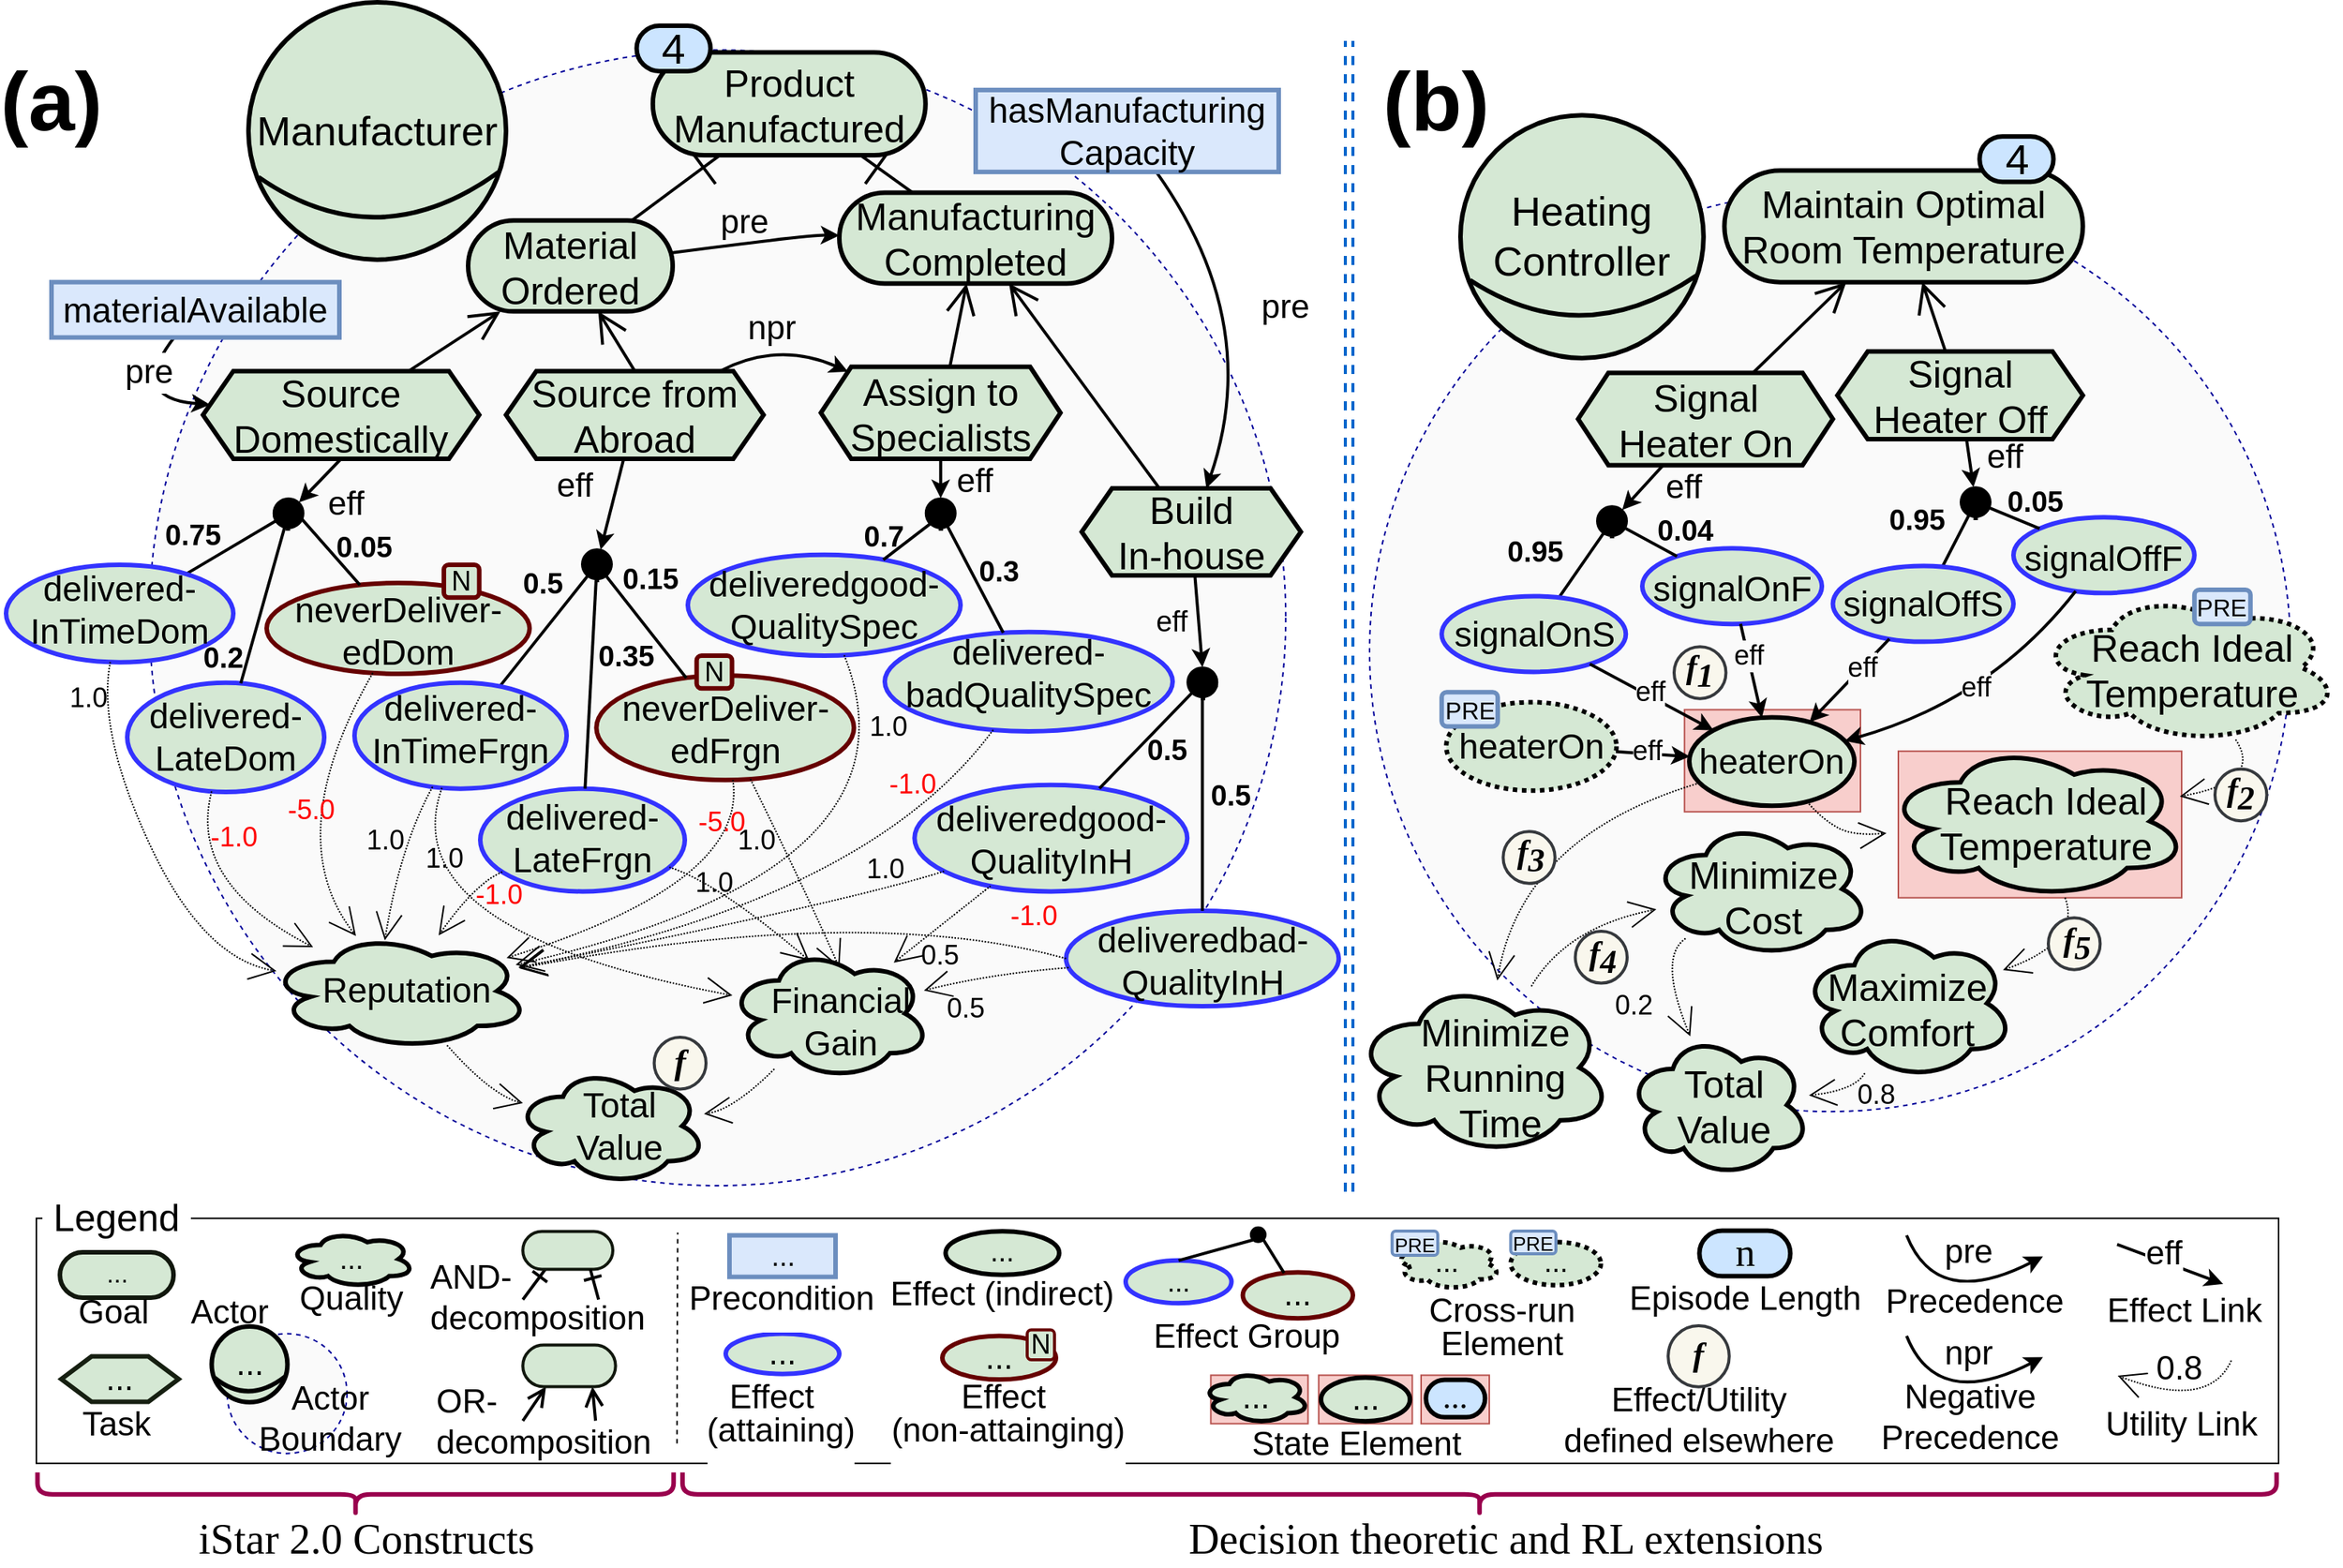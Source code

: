 <mxfile version="26.0.4" pages="20">
  <diagram id="-D2hfJK2LtCJHfuECecz" name="ER 2024 - FINAL">
    <mxGraphModel dx="5834" dy="4236" grid="1" gridSize="10" guides="1" tooltips="1" connect="1" arrows="1" fold="1" page="1" pageScale="1" pageWidth="1100" pageHeight="850" math="0" shadow="0">
      <root>
        <mxCell id="E5tq1e8doASFEPwkygY3-0" />
        <mxCell id="E5tq1e8doASFEPwkygY3-1" parent="E5tq1e8doASFEPwkygY3-0" />
        <mxCell id="wXbNssJCAG-YYQ3rKYV2-0" value="" style="ellipse;whiteSpace=wrap;html=1;aspect=fixed;strokeColor=#000099;fontSize=15;fillColor=#FAFAFA;dashed=1;" parent="E5tq1e8doASFEPwkygY3-1" vertex="1">
          <mxGeometry x="-3330" y="-3256.85" width="607.92" height="607.92" as="geometry" />
        </mxCell>
        <mxCell id="wXbNssJCAG-YYQ3rKYV2-1" value="" style="rounded=0;whiteSpace=wrap;html=1;labelBackgroundColor=none;fillColor=#f8cecc;strokeColor=#b85450;" parent="E5tq1e8doASFEPwkygY3-1" vertex="1">
          <mxGeometry x="-3122.15" y="-2914.31" width="116.15" height="67.42" as="geometry" />
        </mxCell>
        <mxCell id="ZF-NbCObgMGaHiPlJ_E3-0" value="" style="ellipse;whiteSpace=wrap;html=1;aspect=fixed;strokeColor=#000099;fontSize=15;fillColor=#FAFAFA;dashed=1;" parent="E5tq1e8doASFEPwkygY3-1" vertex="1">
          <mxGeometry x="-4135.35" y="-3350" width="750" height="750" as="geometry" />
        </mxCell>
        <mxCell id="ZF-NbCObgMGaHiPlJ_E3-2" value="Manufacturing&lt;br style=&quot;font-size: 25px;&quot;&gt;Completed" style="whiteSpace=wrap;html=1;rounded=1;fontSize=25;strokeWidth=3;fillColor=#d5e8d4;arcSize=50;" parent="E5tq1e8doASFEPwkygY3-1" vertex="1">
          <mxGeometry x="-3680" y="-3255.79" width="180" height="60" as="geometry" />
        </mxCell>
        <mxCell id="ZF-NbCObgMGaHiPlJ_E3-3" value="" style="endArrow=open;html=1;strokeWidth=2;curved=1;fontStyle=0;endFill=0;endSize=16;" parent="E5tq1e8doASFEPwkygY3-1" source="ZF-NbCObgMGaHiPlJ_E3-9" target="ZF-NbCObgMGaHiPlJ_E3-2" edge="1">
          <mxGeometry width="50" height="50" relative="1" as="geometry">
            <mxPoint x="-3213.61" y="-3092.57" as="sourcePoint" />
            <mxPoint x="-3212.72" y="-3136.18" as="targetPoint" />
          </mxGeometry>
        </mxCell>
        <mxCell id="ZF-NbCObgMGaHiPlJ_E3-4" value="" style="endArrow=open;html=1;strokeWidth=2;curved=1;fontStyle=0;endFill=0;endSize=16;" parent="E5tq1e8doASFEPwkygY3-1" source="ZF-NbCObgMGaHiPlJ_E3-8" target="ZF-NbCObgMGaHiPlJ_E3-2" edge="1">
          <mxGeometry width="50" height="50" relative="1" as="geometry">
            <mxPoint x="-3323.61" y="-3092.57" as="sourcePoint" />
            <mxPoint x="-3256.041" y="-3136.18" as="targetPoint" />
          </mxGeometry>
        </mxCell>
        <mxCell id="ZF-NbCObgMGaHiPlJ_E3-5" value="" style="endArrow=ERone;html=1;strokeWidth=2;endFill=0;endSize=24;" parent="E5tq1e8doASFEPwkygY3-1" source="ZF-NbCObgMGaHiPlJ_E3-46" target="ZF-NbCObgMGaHiPlJ_E3-7" edge="1">
          <mxGeometry width="50" height="50" relative="1" as="geometry">
            <mxPoint x="-3736.034" y="-3277.92" as="sourcePoint" />
            <mxPoint x="-3653.79" y="-3337.924" as="targetPoint" />
          </mxGeometry>
        </mxCell>
        <mxCell id="ZF-NbCObgMGaHiPlJ_E3-6" value="" style="endArrow=ERone;html=1;strokeWidth=2;endFill=0;endSize=24;" parent="E5tq1e8doASFEPwkygY3-1" source="ZF-NbCObgMGaHiPlJ_E3-2" target="ZF-NbCObgMGaHiPlJ_E3-7" edge="1">
          <mxGeometry width="50" height="50" relative="1" as="geometry">
            <mxPoint x="-3724.219" y="-3267.92" as="sourcePoint" />
            <mxPoint x="-3615.25" y="-3337.92" as="targetPoint" />
          </mxGeometry>
        </mxCell>
        <mxCell id="ZF-NbCObgMGaHiPlJ_E3-7" value="Product Manufactured" style="whiteSpace=wrap;html=1;rounded=1;fontSize=25;strokeWidth=3;fillColor=#d5e8d4;arcSize=50;" parent="E5tq1e8doASFEPwkygY3-1" vertex="1">
          <mxGeometry x="-3803.11" y="-3348.38" width="180" height="67.92" as="geometry" />
        </mxCell>
        <mxCell id="ZF-NbCObgMGaHiPlJ_E3-8" value="Assign to Specialists" style="shape=hexagon;perimeter=hexagonPerimeter2;whiteSpace=wrap;html=1;fixedSize=1;fontSize=25;strokeWidth=3;fillColor=#d5e8d4;" parent="E5tq1e8doASFEPwkygY3-1" vertex="1">
          <mxGeometry x="-3692.17" y="-3140.69" width="158.11" height="60.69" as="geometry" />
        </mxCell>
        <mxCell id="ZF-NbCObgMGaHiPlJ_E3-9" value="Build&lt;br style=&quot;font-size: 25px;&quot;&gt;In-house" style="shape=hexagon;perimeter=hexagonPerimeter2;whiteSpace=wrap;html=1;fixedSize=1;fontSize=25;strokeWidth=3;fillColor=#d5e8d4;" parent="E5tq1e8doASFEPwkygY3-1" vertex="1">
          <mxGeometry x="-3520" y="-3060.48" width="144.65" height="57.48" as="geometry" />
        </mxCell>
        <mxCell id="ZF-NbCObgMGaHiPlJ_E3-10" value="deliveredgood-QualitySpec" style="ellipse;whiteSpace=wrap;html=1;rounded=1;fontSize=23;strokeWidth=3;fillColor=#d5e8d4;arcSize=50;strokeColor=#3333FF;" parent="E5tq1e8doASFEPwkygY3-1" vertex="1">
          <mxGeometry x="-3780" y="-3016.65" width="180" height="66.65" as="geometry" />
        </mxCell>
        <mxCell id="ZF-NbCObgMGaHiPlJ_E3-11" value="+" style="ellipse;whiteSpace=wrap;html=1;aspect=fixed;fontSize=40;fontStyle=0;labelBorderColor=none;labelBackgroundColor=none;fillColor=#000000;" parent="E5tq1e8doASFEPwkygY3-1" vertex="1">
          <mxGeometry x="-3623.11" y="-3054.03" width="20" height="20" as="geometry" />
        </mxCell>
        <mxCell id="ZF-NbCObgMGaHiPlJ_E3-12" value="delivered-badQualitySpec" style="ellipse;whiteSpace=wrap;html=1;rounded=1;fontSize=23;strokeWidth=3;fillColor=#d5e8d4;arcSize=50;strokeColor=#3333FF;spacingBottom=10;" parent="E5tq1e8doASFEPwkygY3-1" vertex="1">
          <mxGeometry x="-3650" y="-2965.65" width="190" height="65.65" as="geometry" />
        </mxCell>
        <mxCell id="ZF-NbCObgMGaHiPlJ_E3-13" value="" style="endArrow=none;html=1;strokeWidth=2;curved=1;fontStyle=0;endFill=0;endSize=9;" parent="E5tq1e8doASFEPwkygY3-1" source="ZF-NbCObgMGaHiPlJ_E3-12" target="ZF-NbCObgMGaHiPlJ_E3-11" edge="1">
          <mxGeometry width="50" height="50" relative="1" as="geometry">
            <mxPoint x="-3519.113" y="-2807.253" as="sourcePoint" />
            <mxPoint x="-3391.762" y="-2942.452" as="targetPoint" />
          </mxGeometry>
        </mxCell>
        <mxCell id="ZF-NbCObgMGaHiPlJ_E3-14" value="0.3" style="edgeLabel;html=1;align=center;verticalAlign=middle;resizable=0;points=[];fontSize=19;labelBackgroundColor=none;fontStyle=1" parent="ZF-NbCObgMGaHiPlJ_E3-13" vertex="1" connectable="0">
          <mxGeometry x="0.18" relative="1" as="geometry">
            <mxPoint x="18" y="1" as="offset" />
          </mxGeometry>
        </mxCell>
        <mxCell id="ZF-NbCObgMGaHiPlJ_E3-15" value="" style="endArrow=none;html=1;strokeWidth=2;curved=1;fontStyle=0;endFill=0;endSize=9;entryX=0;entryY=1;entryDx=0;entryDy=0;" parent="E5tq1e8doASFEPwkygY3-1" source="ZF-NbCObgMGaHiPlJ_E3-10" target="ZF-NbCObgMGaHiPlJ_E3-11" edge="1">
          <mxGeometry width="50" height="50" relative="1" as="geometry">
            <mxPoint x="-3510.353" y="-2969.17" as="sourcePoint" />
            <mxPoint x="-3400.069" y="-2944.646" as="targetPoint" />
          </mxGeometry>
        </mxCell>
        <mxCell id="ZF-NbCObgMGaHiPlJ_E3-17" value="0.7" style="edgeLabel;html=1;align=center;verticalAlign=middle;resizable=0;points=[];fontSize=19;labelBackgroundColor=none;fontStyle=1" parent="ZF-NbCObgMGaHiPlJ_E3-15" vertex="1" connectable="0">
          <mxGeometry x="0.341" y="1" relative="1" as="geometry">
            <mxPoint x="-20" y="2" as="offset" />
          </mxGeometry>
        </mxCell>
        <mxCell id="ZF-NbCObgMGaHiPlJ_E3-18" value="" style="endArrow=classic;html=1;strokeWidth=2;curved=1;fontStyle=0;entryX=0.5;entryY=0;entryDx=0;entryDy=0;" parent="E5tq1e8doASFEPwkygY3-1" source="ZF-NbCObgMGaHiPlJ_E3-8" target="ZF-NbCObgMGaHiPlJ_E3-11" edge="1">
          <mxGeometry width="50" height="50" relative="1" as="geometry">
            <mxPoint x="-3433.61" y="-3002.57" as="sourcePoint" />
            <mxPoint x="-3420.989" y="-2953.823" as="targetPoint" />
            <Array as="points" />
          </mxGeometry>
        </mxCell>
        <mxCell id="ZF-NbCObgMGaHiPlJ_E3-19" value="eff" style="edgeLabel;html=1;align=center;verticalAlign=middle;resizable=0;points=[];fontSize=22;labelBackgroundColor=none;" parent="ZF-NbCObgMGaHiPlJ_E3-18" vertex="1" connectable="0">
          <mxGeometry x="-0.196" y="-16" relative="1" as="geometry">
            <mxPoint x="38" y="4" as="offset" />
          </mxGeometry>
        </mxCell>
        <mxCell id="ZF-NbCObgMGaHiPlJ_E3-20" value="deliveredgood-QualityInH" style="ellipse;whiteSpace=wrap;html=1;rounded=1;fontSize=23;strokeWidth=3;fillColor=#d5e8d4;arcSize=50;strokeColor=#3333FF;spacingTop=3;" parent="E5tq1e8doASFEPwkygY3-1" vertex="1">
          <mxGeometry x="-3630.35" y="-2864.66" width="180" height="70.38" as="geometry" />
        </mxCell>
        <mxCell id="ZF-NbCObgMGaHiPlJ_E3-21" value="+" style="ellipse;whiteSpace=wrap;html=1;aspect=fixed;fontSize=40;fontStyle=0;labelBorderColor=none;labelBackgroundColor=none;fillColor=#000000;" parent="E5tq1e8doASFEPwkygY3-1" vertex="1">
          <mxGeometry x="-3450.35" y="-2942.42" width="20" height="20" as="geometry" />
        </mxCell>
        <mxCell id="ZF-NbCObgMGaHiPlJ_E3-22" value="deliveredbad-QualityInH" style="ellipse;whiteSpace=wrap;html=1;rounded=1;fontSize=23;strokeWidth=3;fillColor=#d5e8d4;arcSize=50;strokeColor=#3333FF;spacingTop=3;" parent="E5tq1e8doASFEPwkygY3-1" vertex="1">
          <mxGeometry x="-3530.35" y="-2781.47" width="180" height="63" as="geometry" />
        </mxCell>
        <mxCell id="ZF-NbCObgMGaHiPlJ_E3-23" value="" style="endArrow=none;html=1;strokeWidth=2;curved=1;fontStyle=0;endFill=0;endSize=9;" parent="E5tq1e8doASFEPwkygY3-1" source="ZF-NbCObgMGaHiPlJ_E3-22" target="ZF-NbCObgMGaHiPlJ_E3-21" edge="1">
          <mxGeometry width="50" height="50" relative="1" as="geometry">
            <mxPoint x="-3290.153" y="-2783.133" as="sourcePoint" />
            <mxPoint x="-3162.802" y="-2918.332" as="targetPoint" />
          </mxGeometry>
        </mxCell>
        <mxCell id="ZF-NbCObgMGaHiPlJ_E3-24" value="0.5" style="edgeLabel;html=1;align=center;verticalAlign=middle;resizable=0;points=[];fontSize=19;labelBackgroundColor=none;fontStyle=1" parent="ZF-NbCObgMGaHiPlJ_E3-23" vertex="1" connectable="0">
          <mxGeometry x="0.18" relative="1" as="geometry">
            <mxPoint x="18" y="7" as="offset" />
          </mxGeometry>
        </mxCell>
        <mxCell id="ZF-NbCObgMGaHiPlJ_E3-25" value="" style="endArrow=none;html=1;strokeWidth=2;curved=1;fontStyle=0;endFill=0;endSize=9;" parent="E5tq1e8doASFEPwkygY3-1" source="ZF-NbCObgMGaHiPlJ_E3-20" target="ZF-NbCObgMGaHiPlJ_E3-21" edge="1">
          <mxGeometry width="50" height="50" relative="1" as="geometry">
            <mxPoint x="-3281.393" y="-2945.05" as="sourcePoint" />
            <mxPoint x="-3171.109" y="-2920.526" as="targetPoint" />
          </mxGeometry>
        </mxCell>
        <mxCell id="ZF-NbCObgMGaHiPlJ_E3-26" value="0.5" style="edgeLabel;html=1;align=center;verticalAlign=middle;resizable=0;points=[];fontSize=19;labelBackgroundColor=none;fontStyle=1" parent="ZF-NbCObgMGaHiPlJ_E3-25" vertex="1" connectable="0">
          <mxGeometry x="0.341" y="1" relative="1" as="geometry">
            <mxPoint x="4" y="18" as="offset" />
          </mxGeometry>
        </mxCell>
        <mxCell id="ZF-NbCObgMGaHiPlJ_E3-27" value="" style="endArrow=classic;html=1;strokeWidth=2;curved=1;fontStyle=0;entryX=0.5;entryY=0;entryDx=0;entryDy=0;" parent="E5tq1e8doASFEPwkygY3-1" source="ZF-NbCObgMGaHiPlJ_E3-9" target="ZF-NbCObgMGaHiPlJ_E3-21" edge="1">
          <mxGeometry width="50" height="50" relative="1" as="geometry">
            <mxPoint x="-3094.228" y="-2990.99" as="sourcePoint" />
            <mxPoint x="-3161.409" y="-2922.243" as="targetPoint" />
            <Array as="points" />
          </mxGeometry>
        </mxCell>
        <mxCell id="ZF-NbCObgMGaHiPlJ_E3-28" value="eff" style="edgeLabel;html=1;align=center;verticalAlign=middle;resizable=0;points=[];fontSize=19;labelBackgroundColor=none;" parent="ZF-NbCObgMGaHiPlJ_E3-27" vertex="1" connectable="0">
          <mxGeometry x="-0.196" y="-16" relative="1" as="geometry">
            <mxPoint x="-2" y="5" as="offset" />
          </mxGeometry>
        </mxCell>
        <mxCell id="ZF-NbCObgMGaHiPlJ_E3-29" value="" style="endArrow=open;html=1;strokeWidth=1;curved=1;fontStyle=0;endFill=0;endSize=16;dashed=1;dashPattern=1 1;" parent="E5tq1e8doASFEPwkygY3-1" source="ZF-NbCObgMGaHiPlJ_E3-10" target="ZF-NbCObgMGaHiPlJ_E3-103" edge="1">
          <mxGeometry width="50" height="50" relative="1" as="geometry">
            <mxPoint x="-3716.809" y="-2690.735" as="sourcePoint" />
            <mxPoint x="-3640" y="-2787.92" as="targetPoint" />
            <Array as="points">
              <mxPoint x="-3620" y="-2807.92" />
            </Array>
          </mxGeometry>
        </mxCell>
        <mxCell id="ZF-NbCObgMGaHiPlJ_E3-30" value="1.0" style="edgeLabel;html=1;align=center;verticalAlign=middle;resizable=0;points=[];fontSize=18;labelBackgroundColor=none;" parent="ZF-NbCObgMGaHiPlJ_E3-29" vertex="1" connectable="0">
          <mxGeometry x="-0.059" y="14" relative="1" as="geometry">
            <mxPoint x="18" y="-120" as="offset" />
          </mxGeometry>
        </mxCell>
        <mxCell id="ZF-NbCObgMGaHiPlJ_E3-31" value="1.0" style="edgeLabel;html=1;align=center;verticalAlign=middle;resizable=0;points=[];fontSize=18;labelBackgroundColor=none;" parent="ZF-NbCObgMGaHiPlJ_E3-29" vertex="1" connectable="0">
          <mxGeometry x="-0.059" y="14" relative="1" as="geometry">
            <mxPoint x="16" y="-26" as="offset" />
          </mxGeometry>
        </mxCell>
        <mxCell id="ZF-NbCObgMGaHiPlJ_E3-32" value="" style="endArrow=open;html=1;strokeWidth=1;curved=1;fontStyle=0;endFill=0;endSize=16;dashed=1;dashPattern=1 1;fontColor=#FF0000;" parent="E5tq1e8doASFEPwkygY3-1" source="ZF-NbCObgMGaHiPlJ_E3-20" target="ZF-NbCObgMGaHiPlJ_E3-103" edge="1">
          <mxGeometry width="50" height="50" relative="1" as="geometry">
            <mxPoint x="-3464.723" y="-2904.951" as="sourcePoint" />
            <mxPoint x="-3644.322" y="-2754.62" as="targetPoint" />
            <Array as="points">
              <mxPoint x="-3676" y="-2787" />
            </Array>
          </mxGeometry>
        </mxCell>
        <mxCell id="ZF-NbCObgMGaHiPlJ_E3-33" value="1.0" style="edgeLabel;html=1;align=center;verticalAlign=middle;resizable=0;points=[];fontSize=12;labelBackgroundColor=none;fontColor=#330000;" parent="ZF-NbCObgMGaHiPlJ_E3-32" vertex="1" connectable="0">
          <mxGeometry x="-0.059" y="14" relative="1" as="geometry">
            <mxPoint x="-269" y="34" as="offset" />
          </mxGeometry>
        </mxCell>
        <mxCell id="ZF-NbCObgMGaHiPlJ_E3-34" value="" style="endArrow=open;html=1;strokeWidth=1;curved=1;fontStyle=0;endFill=0;endSize=16;dashed=1;dashPattern=1 1;startArrow=none;exitX=0;exitY=0.5;exitDx=0;exitDy=0;" parent="E5tq1e8doASFEPwkygY3-1" source="ZF-NbCObgMGaHiPlJ_E3-22" target="ZF-NbCObgMGaHiPlJ_E3-103" edge="1">
          <mxGeometry width="50" height="50" relative="1" as="geometry">
            <mxPoint x="-3692" y="-2627" as="sourcePoint" />
            <mxPoint x="-3602.472" y="-2714.756" as="targetPoint" />
            <Array as="points">
              <mxPoint x="-3663" y="-2787" />
            </Array>
          </mxGeometry>
        </mxCell>
        <mxCell id="ZF-NbCObgMGaHiPlJ_E3-38" value="" style="endArrow=open;html=1;strokeWidth=1;curved=1;fontStyle=0;endFill=0;endSize=16;dashed=1;dashPattern=1 1;" parent="E5tq1e8doASFEPwkygY3-1" source="ZF-NbCObgMGaHiPlJ_E3-12" target="ZF-NbCObgMGaHiPlJ_E3-103" edge="1">
          <mxGeometry width="50" height="50" relative="1" as="geometry">
            <mxPoint x="-3189.287" y="-2762.474" as="sourcePoint" />
            <mxPoint x="-3740" y="-2707.92" as="targetPoint" />
            <Array as="points">
              <mxPoint x="-3660" y="-2790" />
            </Array>
          </mxGeometry>
        </mxCell>
        <mxCell id="ZF-NbCObgMGaHiPlJ_E3-39" value="" style="endArrow=open;html=1;strokeWidth=1;curved=1;fontStyle=0;endFill=0;endSize=16;dashed=1;dashPattern=1 1;" parent="E5tq1e8doASFEPwkygY3-1" source="ZF-NbCObgMGaHiPlJ_E3-20" target="ZF-NbCObgMGaHiPlJ_E3-102" edge="1">
          <mxGeometry width="50" height="50" relative="1" as="geometry">
            <mxPoint x="-3557.534" y="-2827.567" as="sourcePoint" />
            <mxPoint x="-3659" y="-2748" as="targetPoint" />
          </mxGeometry>
        </mxCell>
        <mxCell id="ZF-NbCObgMGaHiPlJ_E3-40" value="0.5" style="edgeLabel;html=1;align=center;verticalAlign=middle;resizable=0;points=[];fontSize=18;labelBackgroundColor=none;" parent="ZF-NbCObgMGaHiPlJ_E3-39" vertex="1" connectable="0">
          <mxGeometry x="-0.059" y="14" relative="1" as="geometry">
            <mxPoint x="-13" y="11" as="offset" />
          </mxGeometry>
        </mxCell>
        <mxCell id="ZF-NbCObgMGaHiPlJ_E3-41" value="" style="endArrow=open;html=1;strokeWidth=1;curved=1;fontStyle=0;endFill=0;endSize=16;dashed=1;dashPattern=1 1;" parent="E5tq1e8doASFEPwkygY3-1" source="ZF-NbCObgMGaHiPlJ_E3-22" target="ZF-NbCObgMGaHiPlJ_E3-102" edge="1">
          <mxGeometry width="50" height="50" relative="1" as="geometry">
            <mxPoint x="-3131.424" y="-2816.825" as="sourcePoint" />
            <mxPoint x="-3636.889" y="-2587.134" as="targetPoint" />
            <Array as="points">
              <mxPoint x="-3580" y="-2740" />
            </Array>
          </mxGeometry>
        </mxCell>
        <mxCell id="ZF-NbCObgMGaHiPlJ_E3-42" value="0.5" style="edgeLabel;html=1;align=center;verticalAlign=middle;resizable=0;points=[];fontSize=18;labelBackgroundColor=none;" parent="ZF-NbCObgMGaHiPlJ_E3-41" vertex="1" connectable="0">
          <mxGeometry x="-0.059" y="14" relative="1" as="geometry">
            <mxPoint x="-24" y="9" as="offset" />
          </mxGeometry>
        </mxCell>
        <mxCell id="ZF-NbCObgMGaHiPlJ_E3-43" value="" style="endArrow=classic;html=1;strokeWidth=2;curved=1;fontStyle=0;" parent="E5tq1e8doASFEPwkygY3-1" source="ZF-NbCObgMGaHiPlJ_E3-46" target="ZF-NbCObgMGaHiPlJ_E3-2" edge="1">
          <mxGeometry x="-2852.33" y="-590.54" width="50" height="50" as="geometry">
            <mxPoint x="-3714.43" y="-3264.663" as="sourcePoint" />
            <mxPoint x="-3612.33" y="-3223.97" as="targetPoint" />
            <Array as="points">
              <mxPoint x="-3700" y="-3227.92" />
            </Array>
          </mxGeometry>
        </mxCell>
        <mxCell id="ZF-NbCObgMGaHiPlJ_E3-44" value="&lt;font style=&quot;font-size: 22px;&quot;&gt;pre&lt;/font&gt;" style="edgeLabel;html=1;align=center;verticalAlign=middle;resizable=0;points=[];labelBackgroundColor=none;fontSize=22;" parent="ZF-NbCObgMGaHiPlJ_E3-43" vertex="1" connectable="0">
          <mxGeometry relative="1" as="geometry">
            <mxPoint x="-8" y="-13" as="offset" />
          </mxGeometry>
        </mxCell>
        <mxCell id="ZF-NbCObgMGaHiPlJ_E3-45" value="4" style="rounded=1;whiteSpace=wrap;html=1;arcSize=50;strokeWidth=3;fontSize=28;fillColor=#CCE5FF;" parent="E5tq1e8doASFEPwkygY3-1" vertex="1">
          <mxGeometry x="-3813.78" y="-3366" width="48.72" height="30" as="geometry" />
        </mxCell>
        <mxCell id="ZF-NbCObgMGaHiPlJ_E3-46" value="Material Ordered" style="whiteSpace=wrap;html=1;rounded=1;fontSize=25;strokeWidth=3;fillColor=#d5e8d4;arcSize=50;" parent="E5tq1e8doASFEPwkygY3-1" vertex="1">
          <mxGeometry x="-3925" y="-3237.34" width="135" height="60" as="geometry" />
        </mxCell>
        <mxCell id="ZF-NbCObgMGaHiPlJ_E3-47" value="Source from Abroad" style="shape=hexagon;perimeter=hexagonPerimeter2;whiteSpace=wrap;html=1;fixedSize=1;fontSize=25;strokeWidth=3;fillColor=#d5e8d4;" parent="E5tq1e8doASFEPwkygY3-1" vertex="1">
          <mxGeometry x="-3900" y="-3137.92" width="170" height="57.92" as="geometry" />
        </mxCell>
        <mxCell id="ZF-NbCObgMGaHiPlJ_E3-48" value="Source Domestically" style="shape=hexagon;perimeter=hexagonPerimeter2;whiteSpace=wrap;html=1;fixedSize=1;fontSize=25;strokeWidth=3;fillColor=#d5e8d4;" parent="E5tq1e8doASFEPwkygY3-1" vertex="1">
          <mxGeometry x="-4100" y="-3137.92" width="182.32" height="57.92" as="geometry" />
        </mxCell>
        <mxCell id="ZF-NbCObgMGaHiPlJ_E3-49" value="" style="endArrow=open;html=1;strokeWidth=2;curved=1;fontStyle=0;endFill=0;endSize=16;exitX=0.5;exitY=0;exitDx=0;exitDy=0;" parent="E5tq1e8doASFEPwkygY3-1" source="ZF-NbCObgMGaHiPlJ_E3-47" target="ZF-NbCObgMGaHiPlJ_E3-46" edge="1">
          <mxGeometry width="50" height="50" relative="1" as="geometry">
            <mxPoint x="-4396.89" y="-2539.68" as="sourcePoint" />
            <mxPoint x="-4151.89" y="-2869.68" as="targetPoint" />
          </mxGeometry>
        </mxCell>
        <mxCell id="ZF-NbCObgMGaHiPlJ_E3-50" value="" style="endArrow=open;html=1;strokeWidth=2;curved=1;fontStyle=0;endFill=0;endSize=16;" parent="E5tq1e8doASFEPwkygY3-1" source="ZF-NbCObgMGaHiPlJ_E3-48" target="ZF-NbCObgMGaHiPlJ_E3-46" edge="1">
          <mxGeometry width="50" height="50" relative="1" as="geometry">
            <mxPoint x="-4366.89" y="-2824.68" as="sourcePoint" />
            <mxPoint x="-4075.89" y="-2997.92" as="targetPoint" />
          </mxGeometry>
        </mxCell>
        <mxCell id="ZF-NbCObgMGaHiPlJ_E3-51" value="" style="endArrow=classic;html=1;strokeWidth=2;exitX=0.5;exitY=1;exitDx=0;exitDy=0;curved=1;fontStyle=0;" parent="E5tq1e8doASFEPwkygY3-1" source="ZF-NbCObgMGaHiPlJ_E3-48" target="ZF-NbCObgMGaHiPlJ_E3-58" edge="1">
          <mxGeometry width="50" height="50" relative="1" as="geometry">
            <mxPoint x="-4185.64" y="-2904.76" as="sourcePoint" />
            <mxPoint x="-4301.89" y="-2939.76" as="targetPoint" />
            <Array as="points" />
          </mxGeometry>
        </mxCell>
        <mxCell id="ZF-NbCObgMGaHiPlJ_E3-52" value="eff" style="edgeLabel;html=1;align=center;verticalAlign=middle;resizable=0;points=[];fontSize=22;labelBackgroundColor=none;" parent="ZF-NbCObgMGaHiPlJ_E3-51" vertex="1" connectable="0">
          <mxGeometry x="-0.196" y="-16" relative="1" as="geometry">
            <mxPoint x="25" y="29" as="offset" />
          </mxGeometry>
        </mxCell>
        <mxCell id="ZF-NbCObgMGaHiPlJ_E3-53" value="delivered-LateDom" style="ellipse;whiteSpace=wrap;html=1;rounded=1;fontSize=23;strokeWidth=3;fillColor=#d5e8d4;arcSize=50;strokeColor=#3333FF;" parent="E5tq1e8doASFEPwkygY3-1" vertex="1">
          <mxGeometry x="-4150" y="-2932.16" width="130" height="72.16" as="geometry" />
        </mxCell>
        <mxCell id="ZF-NbCObgMGaHiPlJ_E3-54" value="" style="endArrow=none;html=1;strokeWidth=2;curved=1;fontStyle=0;endFill=0;endSize=9;" parent="E5tq1e8doASFEPwkygY3-1" source="ZF-NbCObgMGaHiPlJ_E3-62" target="ZF-NbCObgMGaHiPlJ_E3-58" edge="1">
          <mxGeometry width="50" height="50" relative="1" as="geometry">
            <mxPoint x="-4132.183" y="-3062.57" as="sourcePoint" />
            <mxPoint x="-4088.219" y="-2983.126" as="targetPoint" />
          </mxGeometry>
        </mxCell>
        <mxCell id="ZF-NbCObgMGaHiPlJ_E3-55" value="0.75" style="edgeLabel;html=1;align=center;verticalAlign=middle;resizable=0;points=[];fontSize=19;labelBackgroundColor=none;fontStyle=1" parent="ZF-NbCObgMGaHiPlJ_E3-54" vertex="1" connectable="0">
          <mxGeometry x="0.341" y="1" relative="1" as="geometry">
            <mxPoint x="-35" y="-1" as="offset" />
          </mxGeometry>
        </mxCell>
        <mxCell id="ZF-NbCObgMGaHiPlJ_E3-56" value="" style="endArrow=none;html=1;strokeWidth=2;curved=1;fontStyle=0;endFill=0;endSize=9;" parent="E5tq1e8doASFEPwkygY3-1" source="ZF-NbCObgMGaHiPlJ_E3-53" target="ZF-NbCObgMGaHiPlJ_E3-58" edge="1">
          <mxGeometry width="50" height="50" relative="1" as="geometry">
            <mxPoint x="-4140.943" y="-2900.653" as="sourcePoint" />
            <mxPoint x="-4035.44" y="-2974.44" as="targetPoint" />
          </mxGeometry>
        </mxCell>
        <mxCell id="ZF-NbCObgMGaHiPlJ_E3-57" value="0.2" style="edgeLabel;html=1;align=center;verticalAlign=middle;resizable=0;points=[];fontSize=19;labelBackgroundColor=none;fontStyle=1" parent="ZF-NbCObgMGaHiPlJ_E3-56" vertex="1" connectable="0">
          <mxGeometry x="0.18" relative="1" as="geometry">
            <mxPoint x="-29" y="44" as="offset" />
          </mxGeometry>
        </mxCell>
        <mxCell id="ZF-NbCObgMGaHiPlJ_E3-58" value="+" style="ellipse;whiteSpace=wrap;html=1;aspect=fixed;fontSize=40;fontStyle=0;labelBorderColor=none;labelBackgroundColor=none;fillColor=#000000;" parent="E5tq1e8doASFEPwkygY3-1" vertex="1">
          <mxGeometry x="-4053.57" y="-3054.03" width="20" height="20" as="geometry" />
        </mxCell>
        <mxCell id="ZF-NbCObgMGaHiPlJ_E3-59" value="" style="endArrow=classic;html=1;strokeWidth=2;curved=1;fontStyle=0;" parent="E5tq1e8doASFEPwkygY3-1" source="ZF-NbCObgMGaHiPlJ_E3-47" target="ZF-NbCObgMGaHiPlJ_E3-69" edge="1">
          <mxGeometry width="50" height="50" relative="1" as="geometry">
            <mxPoint x="-4148.98" y="-2747.82" as="sourcePoint" />
            <mxPoint x="-3901.709" y="-2928.941" as="targetPoint" />
            <Array as="points" />
          </mxGeometry>
        </mxCell>
        <mxCell id="ZF-NbCObgMGaHiPlJ_E3-60" value="eff" style="edgeLabel;html=1;align=center;verticalAlign=middle;resizable=0;points=[];fontSize=22;labelBackgroundColor=none;" parent="ZF-NbCObgMGaHiPlJ_E3-59" vertex="1" connectable="0">
          <mxGeometry x="-0.196" y="-16" relative="1" as="geometry">
            <mxPoint x="-11" y="-3" as="offset" />
          </mxGeometry>
        </mxCell>
        <mxCell id="ZF-NbCObgMGaHiPlJ_E3-61" style="edgeStyle=orthogonalEdgeStyle;rounded=0;orthogonalLoop=1;jettySize=auto;html=1;exitX=0.5;exitY=1;exitDx=0;exitDy=0;endArrow=none;endFill=0;fontFamily=Courier New;fontSize=40;fontColor=#000000;" parent="E5tq1e8doASFEPwkygY3-1" edge="1">
          <mxGeometry relative="1" as="geometry">
            <mxPoint x="-4172.53" y="-3065.39" as="sourcePoint" />
            <mxPoint x="-4172.53" y="-3065.39" as="targetPoint" />
          </mxGeometry>
        </mxCell>
        <mxCell id="ZF-NbCObgMGaHiPlJ_E3-62" value="delivered-InTimeDom" style="ellipse;whiteSpace=wrap;html=1;rounded=1;fontSize=23;strokeWidth=3;fillColor=#d5e8d4;arcSize=50;strokeColor=#3333FF;spacingBottom=4;" parent="E5tq1e8doASFEPwkygY3-1" vertex="1">
          <mxGeometry x="-4230" y="-3010" width="150" height="64.35" as="geometry" />
        </mxCell>
        <mxCell id="ZF-NbCObgMGaHiPlJ_E3-63" value="delivered-LateFrgn" style="ellipse;whiteSpace=wrap;html=1;rounded=1;fontSize=23;strokeWidth=3;fillColor=#d5e8d4;arcSize=50;strokeColor=#3333FF;spacingBottom=1;" parent="E5tq1e8doASFEPwkygY3-1" vertex="1">
          <mxGeometry x="-3917" y="-2862.16" width="135" height="67.88" as="geometry" />
        </mxCell>
        <mxCell id="ZF-NbCObgMGaHiPlJ_E3-64" value="" style="endArrow=none;html=1;strokeWidth=2;curved=1;fontStyle=0;endFill=0;endSize=9;" parent="E5tq1e8doASFEPwkygY3-1" source="ZF-NbCObgMGaHiPlJ_E3-68" target="ZF-NbCObgMGaHiPlJ_E3-69" edge="1">
          <mxGeometry width="50" height="50" relative="1" as="geometry">
            <mxPoint x="-3908.393" y="-2932.98" as="sourcePoint" />
            <mxPoint x="-3798.109" y="-2908.456" as="targetPoint" />
          </mxGeometry>
        </mxCell>
        <mxCell id="ZF-NbCObgMGaHiPlJ_E3-65" value="0.5" style="edgeLabel;html=1;align=center;verticalAlign=middle;resizable=0;points=[];fontSize=19;labelBackgroundColor=none;fontStyle=1" parent="ZF-NbCObgMGaHiPlJ_E3-64" vertex="1" connectable="0">
          <mxGeometry x="0.341" y="1" relative="1" as="geometry">
            <mxPoint x="-10" y="-18" as="offset" />
          </mxGeometry>
        </mxCell>
        <mxCell id="ZF-NbCObgMGaHiPlJ_E3-66" value="" style="endArrow=none;html=1;strokeWidth=2;curved=1;fontStyle=0;endFill=0;endSize=9;" parent="E5tq1e8doASFEPwkygY3-1" source="ZF-NbCObgMGaHiPlJ_E3-63" target="ZF-NbCObgMGaHiPlJ_E3-69" edge="1">
          <mxGeometry width="50" height="50" relative="1" as="geometry">
            <mxPoint x="-3917.153" y="-2771.063" as="sourcePoint" />
            <mxPoint x="-3789.802" y="-2906.262" as="targetPoint" />
          </mxGeometry>
        </mxCell>
        <mxCell id="ZF-NbCObgMGaHiPlJ_E3-67" value="0.35" style="edgeLabel;html=1;align=center;verticalAlign=middle;resizable=0;points=[];fontSize=19;labelBackgroundColor=none;fontStyle=1" parent="ZF-NbCObgMGaHiPlJ_E3-66" vertex="1" connectable="0">
          <mxGeometry x="0.18" relative="1" as="geometry">
            <mxPoint x="22" y="-6" as="offset" />
          </mxGeometry>
        </mxCell>
        <mxCell id="ZF-NbCObgMGaHiPlJ_E3-68" value="delivered-InTimeFrgn" style="ellipse;whiteSpace=wrap;html=1;rounded=1;fontSize=23;strokeWidth=3;fillColor=#d5e8d4;arcSize=50;strokeColor=#3333FF;spacingBottom=7;" parent="E5tq1e8doASFEPwkygY3-1" vertex="1">
          <mxGeometry x="-4000" y="-2932.16" width="140" height="70" as="geometry" />
        </mxCell>
        <mxCell id="ZF-NbCObgMGaHiPlJ_E3-69" value="+" style="ellipse;whiteSpace=wrap;html=1;aspect=fixed;fontSize=40;fontStyle=0;labelBorderColor=none;labelBackgroundColor=none;fillColor=#000000;" parent="E5tq1e8doASFEPwkygY3-1" vertex="1">
          <mxGeometry x="-3850.0" y="-3020.34" width="20" height="20" as="geometry" />
        </mxCell>
        <mxCell id="ZF-NbCObgMGaHiPlJ_E3-70" value="Total &lt;br style=&quot;font-size: 23px;&quot;&gt;Value" style="ellipse;shape=cloud;whiteSpace=wrap;html=1;fillColor=#d5e8d4;strokeWidth=3;fontSize=23;spacingLeft=12;" parent="E5tq1e8doASFEPwkygY3-1" vertex="1">
          <mxGeometry x="-3893.8" y="-2678.11" width="125.82" height="77.42" as="geometry" />
        </mxCell>
        <mxCell id="ZF-NbCObgMGaHiPlJ_E3-71" value="" style="endArrow=open;html=1;strokeWidth=1;curved=1;fontStyle=0;endFill=0;endSize=16;dashed=1;dashPattern=1 1;" parent="E5tq1e8doASFEPwkygY3-1" source="ZF-NbCObgMGaHiPlJ_E3-68" target="ZF-NbCObgMGaHiPlJ_E3-102" edge="1">
          <mxGeometry width="50" height="50" relative="1" as="geometry">
            <mxPoint x="-4061.612" y="-2793.008" as="sourcePoint" />
            <mxPoint x="-4110" y="-2507.92" as="targetPoint" />
            <Array as="points">
              <mxPoint x="-3976.03" y="-2767.92" />
            </Array>
          </mxGeometry>
        </mxCell>
        <mxCell id="t7ioZblQaq2G97TTO9Lr-9" value="1.0" style="edgeLabel;html=1;align=center;verticalAlign=middle;resizable=0;points=[];labelBackgroundColor=none;fontSize=18;" parent="ZF-NbCObgMGaHiPlJ_E3-71" vertex="1" connectable="0">
          <mxGeometry x="-0.075" y="-13" relative="1" as="geometry">
            <mxPoint x="-14" y="-71" as="offset" />
          </mxGeometry>
        </mxCell>
        <mxCell id="ZF-NbCObgMGaHiPlJ_E3-73" value="" style="endArrow=open;html=1;strokeWidth=1;curved=1;fontStyle=0;endFill=0;endSize=16;dashed=1;dashPattern=1 1;entryX=0.4;entryY=0.1;entryDx=0;entryDy=0;entryPerimeter=0;" parent="E5tq1e8doASFEPwkygY3-1" source="ZF-NbCObgMGaHiPlJ_E3-63" target="ZF-NbCObgMGaHiPlJ_E3-102" edge="1">
          <mxGeometry width="50" height="50" relative="1" as="geometry">
            <mxPoint x="-3835.667" y="-2822.203" as="sourcePoint" />
            <mxPoint x="-3771" y="-2742" as="targetPoint" />
            <Array as="points">
              <mxPoint x="-3760" y="-2800" />
            </Array>
          </mxGeometry>
        </mxCell>
        <mxCell id="ZF-NbCObgMGaHiPlJ_E3-74" value="1.0" style="edgeLabel;html=1;align=center;verticalAlign=middle;resizable=0;points=[];fontSize=18;labelBackgroundColor=none;" parent="ZF-NbCObgMGaHiPlJ_E3-73" vertex="1" connectable="0">
          <mxGeometry x="-0.259" y="-9" relative="1" as="geometry">
            <mxPoint x="-4" y="-12" as="offset" />
          </mxGeometry>
        </mxCell>
        <mxCell id="ZF-NbCObgMGaHiPlJ_E3-75" value="" style="endArrow=open;html=1;strokeWidth=1;curved=1;fontStyle=0;endFill=0;endSize=16;dashed=1;dashPattern=1 1;" parent="E5tq1e8doASFEPwkygY3-1" source="ZF-NbCObgMGaHiPlJ_E3-68" edge="1">
          <mxGeometry width="50" height="50" relative="1" as="geometry">
            <mxPoint x="-3941.542" y="-2865.903" as="sourcePoint" />
            <mxPoint x="-3979.84" y="-2761.13" as="targetPoint" />
            <Array as="points">
              <mxPoint x="-3970" y="-2824.09" />
              <mxPoint x="-3980" y="-2762.01" />
            </Array>
          </mxGeometry>
        </mxCell>
        <mxCell id="ZF-NbCObgMGaHiPlJ_E3-76" value="1.0" style="edgeLabel;html=1;align=center;verticalAlign=middle;resizable=0;points=[];labelBackgroundColor=none;fontSize=18;" parent="ZF-NbCObgMGaHiPlJ_E3-75" vertex="1" connectable="0">
          <mxGeometry x="-0.075" y="-13" relative="1" as="geometry">
            <mxPoint x="3" y="-7" as="offset" />
          </mxGeometry>
        </mxCell>
        <mxCell id="ZF-NbCObgMGaHiPlJ_E3-77" value="" style="endArrow=open;html=1;strokeWidth=1;curved=1;fontStyle=0;endFill=0;endSize=16;dashed=1;dashPattern=1 1;" parent="E5tq1e8doASFEPwkygY3-1" source="ZF-NbCObgMGaHiPlJ_E3-63" target="ZF-NbCObgMGaHiPlJ_E3-103" edge="1">
          <mxGeometry width="50" height="50" relative="1" as="geometry">
            <mxPoint x="-3807.646" y="-2891.566" as="sourcePoint" />
            <mxPoint x="-3889.883" y="-2649.686" as="targetPoint" />
            <Array as="points">
              <mxPoint x="-3920" y="-2800" />
            </Array>
          </mxGeometry>
        </mxCell>
        <mxCell id="wXbNssJCAG-YYQ3rKYV2-69" value="-1.0" style="edgeLabel;html=1;align=center;verticalAlign=middle;resizable=0;points=[];fontSize=18;fontColor=#FF0000;labelBackgroundColor=none;" parent="ZF-NbCObgMGaHiPlJ_E3-77" vertex="1" connectable="0">
          <mxGeometry x="-0.059" y="14" relative="1" as="geometry">
            <mxPoint x="362" y="5" as="offset" />
          </mxGeometry>
        </mxCell>
        <mxCell id="wXbNssJCAG-YYQ3rKYV2-70" value="-1.0" style="edgeLabel;html=1;align=center;verticalAlign=middle;resizable=0;points=[];fontSize=18;fontColor=#FF0000;labelBackgroundColor=none;" parent="ZF-NbCObgMGaHiPlJ_E3-77" vertex="1" connectable="0">
          <mxGeometry x="-0.059" y="14" relative="1" as="geometry">
            <mxPoint x="282" y="-82" as="offset" />
          </mxGeometry>
        </mxCell>
        <mxCell id="t7ioZblQaq2G97TTO9Lr-8" value="-1.0" style="edgeLabel;html=1;align=center;verticalAlign=middle;resizable=0;points=[];fontSize=18;fontColor=#FF0000;labelBackgroundColor=none;" parent="ZF-NbCObgMGaHiPlJ_E3-77" vertex="1" connectable="0">
          <mxGeometry x="-0.059" y="14" relative="1" as="geometry">
            <mxPoint x="9" y="-9" as="offset" />
          </mxGeometry>
        </mxCell>
        <mxCell id="ZF-NbCObgMGaHiPlJ_E3-79" value="" style="endArrow=open;html=1;strokeWidth=1;curved=1;fontStyle=0;endFill=0;endSize=16;dashed=1;dashPattern=1 1;" parent="E5tq1e8doASFEPwkygY3-1" source="ZF-NbCObgMGaHiPlJ_E3-62" target="ZF-NbCObgMGaHiPlJ_E3-103" edge="1">
          <mxGeometry width="50" height="50" relative="1" as="geometry">
            <mxPoint x="-3910.006" y="-2918.986" as="sourcePoint" />
            <mxPoint x="-3969.656" y="-2653.146" as="targetPoint" />
            <Array as="points">
              <mxPoint x="-4170" y="-2900" />
              <mxPoint x="-4100" y="-2750" />
            </Array>
          </mxGeometry>
        </mxCell>
        <mxCell id="ZF-NbCObgMGaHiPlJ_E3-80" value="1.0" style="edgeLabel;html=1;align=center;verticalAlign=middle;resizable=0;points=[];fontSize=18;labelBackgroundColor=none;" parent="ZF-NbCObgMGaHiPlJ_E3-79" vertex="1" connectable="0">
          <mxGeometry x="-0.075" y="-13" relative="1" as="geometry">
            <mxPoint x="-26" y="-95" as="offset" />
          </mxGeometry>
        </mxCell>
        <mxCell id="ZF-NbCObgMGaHiPlJ_E3-82" value="" style="endArrow=open;html=1;strokeWidth=1;curved=1;fontStyle=0;endFill=0;endSize=16;dashed=1;dashPattern=1 1;" parent="E5tq1e8doASFEPwkygY3-1" source="ZF-NbCObgMGaHiPlJ_E3-53" target="ZF-NbCObgMGaHiPlJ_E3-103" edge="1">
          <mxGeometry width="50" height="50" relative="1" as="geometry">
            <mxPoint x="-3774.982" y="-2843.694" as="sourcePoint" />
            <mxPoint x="-4150" y="-2777.92" as="targetPoint" />
            <Array as="points">
              <mxPoint x="-4110" y="-2800" />
            </Array>
          </mxGeometry>
        </mxCell>
        <mxCell id="ZF-NbCObgMGaHiPlJ_E3-83" value="" style="endArrow=open;html=1;strokeWidth=1;curved=1;fontStyle=0;endFill=0;endSize=16;dashed=1;dashPattern=1 1;" parent="E5tq1e8doASFEPwkygY3-1" source="ZF-NbCObgMGaHiPlJ_E3-103" target="ZF-NbCObgMGaHiPlJ_E3-70" edge="1">
          <mxGeometry width="50" height="50" relative="1" as="geometry">
            <mxPoint x="-3956.429" y="-2609.668" as="sourcePoint" />
            <mxPoint x="-3490.28" y="-2914.145" as="targetPoint" />
            <Array as="points">
              <mxPoint x="-3910" y="-2660" />
            </Array>
          </mxGeometry>
        </mxCell>
        <mxCell id="ZF-NbCObgMGaHiPlJ_E3-85" value="1.0" style="edgeLabel;html=1;align=center;verticalAlign=middle;resizable=0;points=[];fontSize=18;labelBackgroundColor=none;" parent="ZF-NbCObgMGaHiPlJ_E3-83" vertex="1" connectable="0">
          <mxGeometry x="-0.059" y="14" relative="1" as="geometry">
            <mxPoint x="173" y="-149" as="offset" />
          </mxGeometry>
        </mxCell>
        <mxCell id="ZF-NbCObgMGaHiPlJ_E3-86" value="" style="endArrow=open;html=1;strokeWidth=1;curved=1;fontStyle=0;endFill=0;endSize=16;dashed=1;dashPattern=1 1;" parent="E5tq1e8doASFEPwkygY3-1" source="ZF-NbCObgMGaHiPlJ_E3-102" target="ZF-NbCObgMGaHiPlJ_E3-70" edge="1">
          <mxGeometry width="50" height="50" relative="1" as="geometry">
            <mxPoint x="-4199.027" y="-2698.02" as="sourcePoint" />
            <mxPoint x="-4286.03" y="-2547.92" as="targetPoint" />
            <Array as="points">
              <mxPoint x="-3750" y="-2650" />
            </Array>
          </mxGeometry>
        </mxCell>
        <mxCell id="ZF-NbCObgMGaHiPlJ_E3-87" value="neverDeliver-edDom" style="ellipse;whiteSpace=wrap;html=1;rounded=1;fontSize=23;strokeWidth=3;fillColor=#d5e8d4;arcSize=50;strokeColor=#660000;spacingTop=4;" parent="E5tq1e8doASFEPwkygY3-1" vertex="1">
          <mxGeometry x="-4058" y="-2998" width="173.57" height="60" as="geometry" />
        </mxCell>
        <mxCell id="ZF-NbCObgMGaHiPlJ_E3-88" value="" style="endArrow=none;html=1;strokeWidth=2;curved=1;fontStyle=0;endFill=0;endSize=9;entryX=0.645;entryY=0.356;entryDx=0;entryDy=0;entryPerimeter=0;" parent="E5tq1e8doASFEPwkygY3-1" source="ZF-NbCObgMGaHiPlJ_E3-87" target="ZF-NbCObgMGaHiPlJ_E3-58" edge="1">
          <mxGeometry width="50" height="50" relative="1" as="geometry">
            <mxPoint x="-4061.805" y="-2920.892" as="sourcePoint" />
            <mxPoint x="-4009.841" y="-3026.7" as="targetPoint" />
          </mxGeometry>
        </mxCell>
        <mxCell id="ZF-NbCObgMGaHiPlJ_E3-89" value="0.05" style="edgeLabel;html=1;align=center;verticalAlign=middle;resizable=0;points=[];fontSize=19;labelBackgroundColor=none;fontStyle=1" parent="ZF-NbCObgMGaHiPlJ_E3-88" vertex="1" connectable="0">
          <mxGeometry x="0.18" relative="1" as="geometry">
            <mxPoint x="28" y="5" as="offset" />
          </mxGeometry>
        </mxCell>
        <mxCell id="ZF-NbCObgMGaHiPlJ_E3-90" value="neverDeliver-&lt;br&gt;edFrgn" style="ellipse;whiteSpace=wrap;html=1;rounded=1;fontSize=23;strokeWidth=3;fillColor=#d5e8d4;arcSize=50;strokeColor=#660000;spacingTop=2;" parent="E5tq1e8doASFEPwkygY3-1" vertex="1">
          <mxGeometry x="-3840.35" y="-2936.89" width="170" height="69.01" as="geometry" />
        </mxCell>
        <mxCell id="ZF-NbCObgMGaHiPlJ_E3-91" value="" style="endArrow=none;html=1;strokeWidth=2;curved=1;fontStyle=0;endFill=0;endSize=9;" parent="E5tq1e8doASFEPwkygY3-1" source="ZF-NbCObgMGaHiPlJ_E3-90" target="ZF-NbCObgMGaHiPlJ_E3-69" edge="1">
          <mxGeometry width="50" height="50" relative="1" as="geometry">
            <mxPoint x="-3855.091" y="-2868.959" as="sourcePoint" />
            <mxPoint x="-3856.682" y="-2926.383" as="targetPoint" />
          </mxGeometry>
        </mxCell>
        <mxCell id="ZF-NbCObgMGaHiPlJ_E3-92" value="0.15" style="edgeLabel;html=1;align=center;verticalAlign=middle;resizable=0;points=[];fontSize=19;labelBackgroundColor=none;fontStyle=1" parent="ZF-NbCObgMGaHiPlJ_E3-91" vertex="1" connectable="0">
          <mxGeometry x="0.341" y="1" relative="1" as="geometry">
            <mxPoint x="12" y="-20" as="offset" />
          </mxGeometry>
        </mxCell>
        <mxCell id="ZF-NbCObgMGaHiPlJ_E3-93" value="" style="endArrow=open;html=1;strokeWidth=1;curved=1;fontStyle=0;endFill=0;endSize=16;dashed=1;dashPattern=1 1;entryX=0.55;entryY=0.157;entryDx=0;entryDy=0;entryPerimeter=0;" parent="E5tq1e8doASFEPwkygY3-1" source="ZF-NbCObgMGaHiPlJ_E3-90" target="ZF-NbCObgMGaHiPlJ_E3-102" edge="1">
          <mxGeometry width="50" height="50" relative="1" as="geometry">
            <mxPoint x="-3731.277" y="-2817.876" as="sourcePoint" />
            <mxPoint x="-3810" y="-2717" as="targetPoint" />
            <Array as="points">
              <mxPoint x="-3700" y="-2790" />
            </Array>
          </mxGeometry>
        </mxCell>
        <mxCell id="ZF-NbCObgMGaHiPlJ_E3-94" value="1.0" style="edgeLabel;html=1;align=center;verticalAlign=middle;resizable=0;points=[];fontSize=12;labelBackgroundColor=none;" parent="ZF-NbCObgMGaHiPlJ_E3-93" vertex="1" connectable="0">
          <mxGeometry x="-0.259" y="-9" relative="1" as="geometry">
            <mxPoint x="37" y="104" as="offset" />
          </mxGeometry>
        </mxCell>
        <mxCell id="ZF-NbCObgMGaHiPlJ_E3-95" value="" style="endArrow=open;html=1;strokeWidth=1;curved=1;fontStyle=0;endFill=0;endSize=16;dashed=1;dashPattern=1 1;" parent="E5tq1e8doASFEPwkygY3-1" source="ZF-NbCObgMGaHiPlJ_E3-87" target="ZF-NbCObgMGaHiPlJ_E3-103" edge="1">
          <mxGeometry width="50" height="50" relative="1" as="geometry">
            <mxPoint x="-4148.918" y="-2810.961" as="sourcePoint" />
            <mxPoint x="-3937.007" y="-2657.896" as="targetPoint" />
            <Array as="points">
              <mxPoint x="-4050" y="-2830" />
            </Array>
          </mxGeometry>
        </mxCell>
        <mxCell id="ZF-NbCObgMGaHiPlJ_E3-96" value="-5.0" style="edgeLabel;html=1;align=center;verticalAlign=middle;resizable=0;points=[];fontSize=18;labelBackgroundColor=none;fontColor=#FF0000;" parent="ZF-NbCObgMGaHiPlJ_E3-95" vertex="1" connectable="0">
          <mxGeometry x="-0.059" y="14" relative="1" as="geometry">
            <mxPoint x="-5" y="-1" as="offset" />
          </mxGeometry>
        </mxCell>
        <mxCell id="pM_WCnx6QeUtkIy61eFh-1" value="-1.0" style="edgeLabel;html=1;align=center;verticalAlign=middle;resizable=0;points=[];fontSize=18;labelBackgroundColor=none;fontColor=#FF0000;" parent="ZF-NbCObgMGaHiPlJ_E3-95" vertex="1" connectable="0">
          <mxGeometry x="-0.059" y="14" relative="1" as="geometry">
            <mxPoint x="-56" y="17" as="offset" />
          </mxGeometry>
        </mxCell>
        <mxCell id="ZF-NbCObgMGaHiPlJ_E3-97" value="" style="endArrow=open;html=1;strokeWidth=1;curved=1;fontStyle=0;endFill=0;endSize=16;dashed=1;dashPattern=1 1;" parent="E5tq1e8doASFEPwkygY3-1" source="ZF-NbCObgMGaHiPlJ_E3-90" target="ZF-NbCObgMGaHiPlJ_E3-103" edge="1">
          <mxGeometry width="50" height="50" relative="1" as="geometry">
            <mxPoint x="-4012.23" y="-2861.598" as="sourcePoint" />
            <mxPoint x="-3875.339" y="-2637.349" as="targetPoint" />
            <Array as="points">
              <mxPoint x="-3740" y="-2800" />
            </Array>
          </mxGeometry>
        </mxCell>
        <mxCell id="ZF-NbCObgMGaHiPlJ_E3-98" value="-5.0" style="edgeLabel;html=1;align=center;verticalAlign=middle;resizable=0;points=[];fontSize=18;labelBackgroundColor=none;fontColor=#FF0000;" parent="ZF-NbCObgMGaHiPlJ_E3-97" vertex="1" connectable="0">
          <mxGeometry x="-0.059" y="14" relative="1" as="geometry">
            <mxPoint x="18" y="-66" as="offset" />
          </mxGeometry>
        </mxCell>
        <mxCell id="ZF-NbCObgMGaHiPlJ_E3-99" value="" style="endArrow=classic;html=1;strokeWidth=2;curved=1;fontStyle=0;" parent="E5tq1e8doASFEPwkygY3-1" source="ZF-NbCObgMGaHiPlJ_E3-47" target="ZF-NbCObgMGaHiPlJ_E3-8" edge="1">
          <mxGeometry x="-2842.33" y="-580.54" width="50" height="50" as="geometry">
            <mxPoint x="-3810.22" y="-3248.447" as="sourcePoint" />
            <mxPoint x="-3426.03" y="-3251.605" as="targetPoint" />
            <Array as="points">
              <mxPoint x="-3720" y="-3157.92" />
            </Array>
          </mxGeometry>
        </mxCell>
        <mxCell id="ZF-NbCObgMGaHiPlJ_E3-100" value="&lt;font style=&quot;font-size: 22px;&quot;&gt;npr&lt;/font&gt;" style="edgeLabel;html=1;align=center;verticalAlign=middle;resizable=0;points=[];labelBackgroundColor=none;fontSize=22;" parent="ZF-NbCObgMGaHiPlJ_E3-99" vertex="1" connectable="0">
          <mxGeometry relative="1" as="geometry">
            <mxPoint x="-8" y="-10" as="offset" />
          </mxGeometry>
        </mxCell>
        <mxCell id="ZF-NbCObgMGaHiPlJ_E3-103" value="Reputation" style="ellipse;shape=cloud;whiteSpace=wrap;html=1;fillColor=#d5e8d4;strokeWidth=3;fontSize=23;spacingLeft=11;" parent="E5tq1e8doASFEPwkygY3-1" vertex="1">
          <mxGeometry x="-4056.75" y="-2767.08" width="172.32" height="77.04" as="geometry" />
        </mxCell>
        <mxCell id="ZF-NbCObgMGaHiPlJ_E3-104" value="" style="group;fontSize=12;" parent="E5tq1e8doASFEPwkygY3-1" vertex="1" connectable="0">
          <mxGeometry x="-4070" y="-3381.5" width="170" height="170" as="geometry" />
        </mxCell>
        <mxCell id="ZF-NbCObgMGaHiPlJ_E3-105" value="Manufacturer" style="ellipse;whiteSpace=wrap;html=1;aspect=fixed;strokeColor=#000000;fontSize=27;rounded=1;strokeWidth=3;fillColor=#d5e8d4;arcSize=50;" parent="ZF-NbCObgMGaHiPlJ_E3-104" vertex="1">
          <mxGeometry width="170" height="170" as="geometry" />
        </mxCell>
        <mxCell id="ZF-NbCObgMGaHiPlJ_E3-106" value="" style="curved=1;endArrow=none;html=1;rounded=0;fontSize=15;edgeStyle=orthogonalEdgeStyle;exitX=0.039;exitY=0.679;exitDx=0;exitDy=0;entryX=0.971;entryY=0.66;entryDx=0;entryDy=0;endFill=0;strokeWidth=3;entryPerimeter=0;exitPerimeter=0;" parent="ZF-NbCObgMGaHiPlJ_E3-104" source="ZF-NbCObgMGaHiPlJ_E3-105" target="ZF-NbCObgMGaHiPlJ_E3-105" edge="1">
          <mxGeometry width="50" height="50" relative="1" as="geometry">
            <mxPoint x="317.7" y="120" as="sourcePoint" />
            <mxPoint x="367.7" y="70" as="targetPoint" />
            <Array as="points">
              <mxPoint x="85.09" y="170" />
            </Array>
          </mxGeometry>
        </mxCell>
        <mxCell id="wXbNssJCAG-YYQ3rKYV2-2" value="Maintain Optimal Room Temperature" style="whiteSpace=wrap;html=1;rounded=1;fontSize=25;strokeWidth=3;fillColor=#d5e8d4;arcSize=50;" parent="E5tq1e8doASFEPwkygY3-1" vertex="1">
          <mxGeometry x="-3095.8" y="-3270.33" width="236.58" height="73.65" as="geometry" />
        </mxCell>
        <mxCell id="wXbNssJCAG-YYQ3rKYV2-4" value="" style="rounded=0;whiteSpace=wrap;html=1;labelBackgroundColor=none;fillColor=#f8cecc;strokeColor=#b85450;" parent="E5tq1e8doASFEPwkygY3-1" vertex="1">
          <mxGeometry x="-2981" y="-2886.89" width="187" height="96.75" as="geometry" />
        </mxCell>
        <mxCell id="wXbNssJCAG-YYQ3rKYV2-5" value="Signal &lt;br&gt;Heater On" style="shape=hexagon;perimeter=hexagonPerimeter2;whiteSpace=wrap;html=1;fixedSize=1;fontSize=25;strokeWidth=3;fillColor=#d5e8d4;" parent="E5tq1e8doASFEPwkygY3-1" vertex="1">
          <mxGeometry x="-3192.36" y="-3136.77" width="168.15" height="61" as="geometry" />
        </mxCell>
        <mxCell id="wXbNssJCAG-YYQ3rKYV2-6" value="Signal &lt;br&gt;Heater Off" style="shape=hexagon;perimeter=hexagonPerimeter2;whiteSpace=wrap;html=1;fixedSize=1;fontSize=25;strokeWidth=3;fillColor=#d5e8d4;" parent="E5tq1e8doASFEPwkygY3-1" vertex="1">
          <mxGeometry x="-3021.22" y="-3150.89" width="162" height="57.92" as="geometry" />
        </mxCell>
        <mxCell id="wXbNssJCAG-YYQ3rKYV2-7" value="" style="endArrow=open;html=1;strokeWidth=2;curved=1;fontStyle=0;endFill=0;endSize=16;" parent="E5tq1e8doASFEPwkygY3-1" source="wXbNssJCAG-YYQ3rKYV2-5" target="wXbNssJCAG-YYQ3rKYV2-2" edge="1">
          <mxGeometry width="50" height="50" relative="1" as="geometry">
            <mxPoint x="-2991.58" y="-3038.33" as="sourcePoint" />
            <mxPoint x="-2931.969" y="-3154.54" as="targetPoint" />
          </mxGeometry>
        </mxCell>
        <mxCell id="wXbNssJCAG-YYQ3rKYV2-8" value="" style="endArrow=open;html=1;strokeWidth=2;curved=1;fontStyle=0;endFill=0;endSize=16;" parent="E5tq1e8doASFEPwkygY3-1" source="wXbNssJCAG-YYQ3rKYV2-6" target="wXbNssJCAG-YYQ3rKYV2-2" edge="1">
          <mxGeometry width="50" height="50" relative="1" as="geometry">
            <mxPoint x="-3047.047" y="-3068.33" as="sourcePoint" />
            <mxPoint x="-2957.019" y="-3144.54" as="targetPoint" />
          </mxGeometry>
        </mxCell>
        <mxCell id="wXbNssJCAG-YYQ3rKYV2-9" value="Minimize&lt;br style=&quot;font-size: 25px;&quot;&gt;Cost" style="ellipse;shape=cloud;whiteSpace=wrap;html=1;fillColor=#d5e8d4;strokeWidth=3;fontSize=25;spacingTop=10;spacingLeft=4;" parent="E5tq1e8doASFEPwkygY3-1" vertex="1">
          <mxGeometry x="-3143.97" y="-2840.89" width="143.97" height="90" as="geometry" />
        </mxCell>
        <mxCell id="wXbNssJCAG-YYQ3rKYV2-10" value="Total &lt;br style=&quot;font-size: 25px;&quot;&gt;Value" style="ellipse;shape=cloud;whiteSpace=wrap;html=1;fillColor=#d5e8d4;strokeWidth=3;fontSize=25;spacingLeft=7;" parent="E5tq1e8doASFEPwkygY3-1" vertex="1">
          <mxGeometry x="-3160" y="-2700.89" width="120.54" height="95.2" as="geometry" />
        </mxCell>
        <mxCell id="wXbNssJCAG-YYQ3rKYV2-11" value="" style="endArrow=open;html=1;strokeWidth=1;curved=1;fontStyle=0;endFill=0;endSize=16;dashed=1;dashPattern=1 1;fontSize=26;" parent="E5tq1e8doASFEPwkygY3-1" source="wXbNssJCAG-YYQ3rKYV2-43" target="wXbNssJCAG-YYQ3rKYV2-10" edge="1">
          <mxGeometry width="50" height="50" relative="1" as="geometry">
            <mxPoint x="-2996.948" y="-2585.478" as="sourcePoint" />
            <mxPoint x="-3084.14" y="-2545.54" as="targetPoint" />
            <Array as="points">
              <mxPoint x="-3010" y="-2662.89" />
            </Array>
          </mxGeometry>
        </mxCell>
        <mxCell id="wXbNssJCAG-YYQ3rKYV2-12" value="" style="endArrow=open;html=1;strokeWidth=1;curved=1;fontStyle=0;endFill=0;endSize=16;dashed=1;dashPattern=1 1;fontSize=26;" parent="E5tq1e8doASFEPwkygY3-1" source="wXbNssJCAG-YYQ3rKYV2-9" target="wXbNssJCAG-YYQ3rKYV2-10" edge="1">
          <mxGeometry width="50" height="50" relative="1" as="geometry">
            <mxPoint x="-3014.009" y="-2609.089" as="sourcePoint" />
            <mxPoint x="-3209.84" y="-2543.145" as="targetPoint" />
            <Array as="points">
              <mxPoint x="-3140" y="-2750.89" />
            </Array>
          </mxGeometry>
        </mxCell>
        <mxCell id="wXbNssJCAG-YYQ3rKYV2-13" value="&lt;font style=&quot;font-size: 18px&quot;&gt;0.2&lt;/font&gt;" style="edgeLabel;html=1;align=center;verticalAlign=middle;resizable=0;points=[];fontSize=18;labelBackgroundColor=none;" parent="wXbNssJCAG-YYQ3rKYV2-12" vertex="1" connectable="0">
          <mxGeometry x="0.501" y="6" relative="1" as="geometry">
            <mxPoint x="-36" as="offset" />
          </mxGeometry>
        </mxCell>
        <mxCell id="wXbNssJCAG-YYQ3rKYV2-14" value="&lt;font style=&quot;font-size: 18px&quot;&gt;0.8&lt;/font&gt;" style="edgeLabel;html=1;align=center;verticalAlign=middle;resizable=0;points=[];fontSize=18;labelBackgroundColor=none;" parent="wXbNssJCAG-YYQ3rKYV2-12" vertex="1" connectable="0">
          <mxGeometry x="0.501" y="6" relative="1" as="geometry">
            <mxPoint x="124" y="59" as="offset" />
          </mxGeometry>
        </mxCell>
        <mxCell id="wXbNssJCAG-YYQ3rKYV2-16" value="Heating&lt;br style=&quot;font-size: 27px;&quot;&gt;Controller" style="ellipse;whiteSpace=wrap;html=1;aspect=fixed;strokeColor=#000000;fontSize=27;rounded=1;strokeWidth=3;fillColor=#d5e8d4;arcSize=50;" parent="E5tq1e8doASFEPwkygY3-1" vertex="1">
          <mxGeometry x="-3270" y="-3306.89" width="160.42" height="160.42" as="geometry" />
        </mxCell>
        <mxCell id="wXbNssJCAG-YYQ3rKYV2-17" value="" style="curved=1;endArrow=none;html=1;rounded=0;fontSize=15;edgeStyle=orthogonalEdgeStyle;exitX=0.039;exitY=0.679;exitDx=0;exitDy=0;entryX=0.971;entryY=0.66;entryDx=0;entryDy=0;endFill=0;strokeWidth=3;entryPerimeter=0;exitPerimeter=0;" parent="E5tq1e8doASFEPwkygY3-1" source="wXbNssJCAG-YYQ3rKYV2-16" target="wXbNssJCAG-YYQ3rKYV2-16" edge="1">
          <mxGeometry width="50" height="50" relative="1" as="geometry">
            <mxPoint x="-2989.58" y="-3167.54" as="sourcePoint" />
            <mxPoint x="-2939.58" y="-3217.54" as="targetPoint" />
            <Array as="points">
              <mxPoint x="-3190" y="-3150" />
            </Array>
          </mxGeometry>
        </mxCell>
        <mxCell id="wXbNssJCAG-YYQ3rKYV2-18" value="" style="endArrow=classic;html=1;strokeWidth=2;curved=1;fontStyle=0;" parent="E5tq1e8doASFEPwkygY3-1" source="wXbNssJCAG-YYQ3rKYV2-5" target="wXbNssJCAG-YYQ3rKYV2-25" edge="1">
          <mxGeometry width="50" height="50" relative="1" as="geometry">
            <mxPoint x="-3198.95" y="-3035.09" as="sourcePoint" />
            <mxPoint x="-3448.09" y="-2931.93" as="targetPoint" />
            <Array as="points" />
          </mxGeometry>
        </mxCell>
        <mxCell id="wXbNssJCAG-YYQ3rKYV2-19" value="eff" style="edgeLabel;html=1;align=center;verticalAlign=middle;resizable=0;points=[];fontSize=22;labelBackgroundColor=none;" parent="wXbNssJCAG-YYQ3rKYV2-18" vertex="1" connectable="0">
          <mxGeometry x="-0.196" y="-16" relative="1" as="geometry">
            <mxPoint x="36" y="14" as="offset" />
          </mxGeometry>
        </mxCell>
        <mxCell id="wXbNssJCAG-YYQ3rKYV2-20" value="signalOnF" style="ellipse;whiteSpace=wrap;html=1;rounded=1;fontSize=23;strokeWidth=3;fillColor=#d5e8d4;arcSize=50;strokeColor=#3333FF;align=center;verticalAlign=middle;spacingTop=4;fontFamily=Helvetica;fontColor=default;" parent="E5tq1e8doASFEPwkygY3-1" vertex="1">
          <mxGeometry x="-3150" y="-3020.92" width="118.53" height="50" as="geometry" />
        </mxCell>
        <mxCell id="wXbNssJCAG-YYQ3rKYV2-21" value="" style="endArrow=none;html=1;strokeWidth=2;curved=1;fontStyle=0;endFill=0;endSize=9;" parent="E5tq1e8doASFEPwkygY3-1" source="wXbNssJCAG-YYQ3rKYV2-27" target="wXbNssJCAG-YYQ3rKYV2-25" edge="1">
          <mxGeometry width="50" height="50" relative="1" as="geometry">
            <mxPoint x="-3285.543" y="-3032.27" as="sourcePoint" />
            <mxPoint x="-3241.579" y="-2952.826" as="targetPoint" />
          </mxGeometry>
        </mxCell>
        <mxCell id="wXbNssJCAG-YYQ3rKYV2-22" value="0.95" style="edgeLabel;html=1;align=center;verticalAlign=middle;resizable=0;points=[];fontSize=19;labelBackgroundColor=none;fontStyle=1" parent="wXbNssJCAG-YYQ3rKYV2-21" vertex="1" connectable="0">
          <mxGeometry x="0.341" y="1" relative="1" as="geometry">
            <mxPoint x="-35" y="-1" as="offset" />
          </mxGeometry>
        </mxCell>
        <mxCell id="wXbNssJCAG-YYQ3rKYV2-23" value="" style="endArrow=none;html=1;strokeWidth=2;curved=1;fontStyle=0;endFill=0;endSize=9;" parent="E5tq1e8doASFEPwkygY3-1" source="wXbNssJCAG-YYQ3rKYV2-20" target="wXbNssJCAG-YYQ3rKYV2-25" edge="1">
          <mxGeometry width="50" height="50" relative="1" as="geometry">
            <mxPoint x="-3294.303" y="-2870.353" as="sourcePoint" />
            <mxPoint x="-3188.8" y="-2944.14" as="targetPoint" />
          </mxGeometry>
        </mxCell>
        <mxCell id="wXbNssJCAG-YYQ3rKYV2-24" value="0.04" style="edgeLabel;html=1;align=center;verticalAlign=middle;resizable=0;points=[];fontSize=19;labelBackgroundColor=none;fontStyle=1" parent="wXbNssJCAG-YYQ3rKYV2-23" vertex="1" connectable="0">
          <mxGeometry x="0.18" relative="1" as="geometry">
            <mxPoint x="25" y="-6" as="offset" />
          </mxGeometry>
        </mxCell>
        <mxCell id="wXbNssJCAG-YYQ3rKYV2-25" value="+" style="ellipse;whiteSpace=wrap;html=1;aspect=fixed;fontSize=40;fontStyle=0;labelBorderColor=none;labelBackgroundColor=none;fillColor=#000000;" parent="E5tq1e8doASFEPwkygY3-1" vertex="1">
          <mxGeometry x="-3180.0" y="-3048.89" width="20" height="20" as="geometry" />
        </mxCell>
        <mxCell id="wXbNssJCAG-YYQ3rKYV2-26" style="edgeStyle=orthogonalEdgeStyle;rounded=0;orthogonalLoop=1;jettySize=auto;html=1;exitX=0.5;exitY=1;exitDx=0;exitDy=0;endArrow=none;endFill=0;fontFamily=Courier New;fontSize=40;fontColor=#000000;" parent="E5tq1e8doASFEPwkygY3-1" edge="1">
          <mxGeometry relative="1" as="geometry">
            <mxPoint x="-3325.89" y="-3035.09" as="sourcePoint" />
            <mxPoint x="-3325.89" y="-3035.09" as="targetPoint" />
          </mxGeometry>
        </mxCell>
        <mxCell id="wXbNssJCAG-YYQ3rKYV2-27" value="signalOnS" style="ellipse;whiteSpace=wrap;html=1;rounded=1;fontSize=23;strokeWidth=3;fillColor=#d5e8d4;arcSize=50;strokeColor=#3333FF;" parent="E5tq1e8doASFEPwkygY3-1" vertex="1">
          <mxGeometry x="-3282.41" y="-2989.29" width="121.55" height="50" as="geometry" />
        </mxCell>
        <mxCell id="wXbNssJCAG-YYQ3rKYV2-28" value="" style="endArrow=classic;html=1;strokeWidth=2;curved=1;fontStyle=0;" parent="E5tq1e8doASFEPwkygY3-1" source="wXbNssJCAG-YYQ3rKYV2-6" target="wXbNssJCAG-YYQ3rKYV2-35" edge="1">
          <mxGeometry width="50" height="50" relative="1" as="geometry">
            <mxPoint x="-2888.315" y="-3042.54" as="sourcePoint" />
            <mxPoint x="-3140.4" y="-2921.38" as="targetPoint" />
            <Array as="points" />
          </mxGeometry>
        </mxCell>
        <mxCell id="wXbNssJCAG-YYQ3rKYV2-29" value="eff" style="edgeLabel;html=1;align=center;verticalAlign=middle;resizable=0;points=[];fontSize=22;labelBackgroundColor=none;" parent="wXbNssJCAG-YYQ3rKYV2-28" vertex="1" connectable="0">
          <mxGeometry x="-0.196" y="-16" relative="1" as="geometry">
            <mxPoint x="39" y="-3" as="offset" />
          </mxGeometry>
        </mxCell>
        <mxCell id="wXbNssJCAG-YYQ3rKYV2-30" value="signalOffF" style="ellipse;whiteSpace=wrap;html=1;rounded=1;fontSize=23;strokeWidth=3;fillColor=#d5e8d4;arcSize=50;strokeColor=#3333FF;align=center;verticalAlign=middle;spacingTop=4;fontFamily=Helvetica;fontColor=default;" parent="E5tq1e8doASFEPwkygY3-1" vertex="1">
          <mxGeometry x="-2905" y="-3041.37" width="119.42" height="50" as="geometry" />
        </mxCell>
        <mxCell id="wXbNssJCAG-YYQ3rKYV2-31" value="" style="endArrow=none;html=1;strokeWidth=2;curved=1;fontStyle=0;endFill=0;endSize=9;" parent="E5tq1e8doASFEPwkygY3-1" source="wXbNssJCAG-YYQ3rKYV2-37" target="wXbNssJCAG-YYQ3rKYV2-35" edge="1">
          <mxGeometry width="50" height="50" relative="1" as="geometry">
            <mxPoint x="-3016.233" y="-3061.72" as="sourcePoint" />
            <mxPoint x="-2972.269" y="-2982.276" as="targetPoint" />
          </mxGeometry>
        </mxCell>
        <mxCell id="wXbNssJCAG-YYQ3rKYV2-32" value="0.95" style="edgeLabel;html=1;align=center;verticalAlign=middle;resizable=0;points=[];fontSize=19;labelBackgroundColor=none;fontStyle=1" parent="wXbNssJCAG-YYQ3rKYV2-31" vertex="1" connectable="0">
          <mxGeometry x="0.341" y="1" relative="1" as="geometry">
            <mxPoint x="-28" y="-7" as="offset" />
          </mxGeometry>
        </mxCell>
        <mxCell id="wXbNssJCAG-YYQ3rKYV2-33" value="" style="endArrow=none;html=1;strokeWidth=2;curved=1;fontStyle=0;endFill=0;endSize=9;" parent="E5tq1e8doASFEPwkygY3-1" source="wXbNssJCAG-YYQ3rKYV2-30" target="wXbNssJCAG-YYQ3rKYV2-35" edge="1">
          <mxGeometry width="50" height="50" relative="1" as="geometry">
            <mxPoint x="-3024.993" y="-2899.803" as="sourcePoint" />
            <mxPoint x="-2919.49" y="-2973.59" as="targetPoint" />
          </mxGeometry>
        </mxCell>
        <mxCell id="wXbNssJCAG-YYQ3rKYV2-34" value="0.05" style="edgeLabel;html=1;align=center;verticalAlign=middle;resizable=0;points=[];fontSize=19;labelBackgroundColor=none;fontStyle=1" parent="wXbNssJCAG-YYQ3rKYV2-33" vertex="1" connectable="0">
          <mxGeometry x="0.18" relative="1" as="geometry">
            <mxPoint x="16" y="-9" as="offset" />
          </mxGeometry>
        </mxCell>
        <mxCell id="wXbNssJCAG-YYQ3rKYV2-35" value="+" style="ellipse;whiteSpace=wrap;html=1;aspect=fixed;fontSize=40;fontStyle=0;labelBorderColor=none;labelBackgroundColor=none;fillColor=#000000;" parent="E5tq1e8doASFEPwkygY3-1" vertex="1">
          <mxGeometry x="-2940.0" y="-3061.37" width="20" height="20" as="geometry" />
        </mxCell>
        <mxCell id="wXbNssJCAG-YYQ3rKYV2-36" style="edgeStyle=orthogonalEdgeStyle;rounded=0;orthogonalLoop=1;jettySize=auto;html=1;exitX=0.5;exitY=1;exitDx=0;exitDy=0;endArrow=none;endFill=0;fontFamily=Courier New;fontSize=40;fontColor=#000000;" parent="E5tq1e8doASFEPwkygY3-1" edge="1">
          <mxGeometry relative="1" as="geometry">
            <mxPoint x="-3084.11" y="-3065.09" as="sourcePoint" />
            <mxPoint x="-3084.11" y="-3065.09" as="targetPoint" />
          </mxGeometry>
        </mxCell>
        <mxCell id="wXbNssJCAG-YYQ3rKYV2-37" value="signalOffS" style="ellipse;whiteSpace=wrap;html=1;rounded=1;fontSize=23;strokeWidth=3;fillColor=#d5e8d4;arcSize=50;strokeColor=#3333FF;" parent="E5tq1e8doASFEPwkygY3-1" vertex="1">
          <mxGeometry x="-3024.21" y="-3009.21" width="119.21" height="50" as="geometry" />
        </mxCell>
        <mxCell id="wXbNssJCAG-YYQ3rKYV2-38" value="" style="endArrow=open;html=1;strokeWidth=1;curved=1;fontStyle=0;endFill=0;endSize=16;dashed=1;dashPattern=1 1;" parent="E5tq1e8doASFEPwkygY3-1" source="wXbNssJCAG-YYQ3rKYV2-49" target="u9Z9Ji28P1s4pxvlG5mF-1" edge="1">
          <mxGeometry width="50" height="50" relative="1" as="geometry">
            <mxPoint x="-2950.419" y="-2776.312" as="sourcePoint" />
            <mxPoint x="-3214.224" y="-2825.397" as="targetPoint" />
            <Array as="points">
              <mxPoint x="-3230" y="-2830.89" />
            </Array>
          </mxGeometry>
        </mxCell>
        <mxCell id="wXbNssJCAG-YYQ3rKYV2-39" value="" style="endArrow=classic;html=1;strokeWidth=2;curved=1;fontStyle=0;startArrow=none;" parent="E5tq1e8doASFEPwkygY3-1" source="wXbNssJCAG-YYQ3rKYV2-30" target="wXbNssJCAG-YYQ3rKYV2-49" edge="1">
          <mxGeometry width="50" height="50" relative="1" as="geometry">
            <mxPoint x="-2851" y="-2950.89" as="sourcePoint" />
            <mxPoint x="-3138.591" y="-2834.469" as="targetPoint" />
            <Array as="points">
              <mxPoint x="-2920" y="-2920.89" />
            </Array>
          </mxGeometry>
        </mxCell>
        <mxCell id="hPmV5vJPEGeSBodt4QHF-7" value="eff" style="edgeLabel;html=1;align=center;verticalAlign=middle;resizable=0;points=[];fontSize=18;labelBackgroundColor=#FAFAFA;" parent="wXbNssJCAG-YYQ3rKYV2-39" vertex="1" connectable="0">
          <mxGeometry x="0.019" y="-2" relative="1" as="geometry">
            <mxPoint x="-3" y="-8" as="offset" />
          </mxGeometry>
        </mxCell>
        <mxCell id="wXbNssJCAG-YYQ3rKYV2-40" value="" style="endArrow=classic;html=1;strokeWidth=2;curved=1;fontStyle=0;" parent="E5tq1e8doASFEPwkygY3-1" source="wXbNssJCAG-YYQ3rKYV2-27" target="wXbNssJCAG-YYQ3rKYV2-49" edge="1">
          <mxGeometry width="50" height="50" relative="1" as="geometry">
            <mxPoint x="-3246.332" y="-2946.423" as="sourcePoint" />
            <mxPoint x="-3204.676" y="-2814.102" as="targetPoint" />
          </mxGeometry>
        </mxCell>
        <mxCell id="hPmV5vJPEGeSBodt4QHF-4" value="eff" style="edgeLabel;html=1;align=center;verticalAlign=middle;resizable=0;points=[];fontSize=18;labelBackgroundColor=#FAFAFA;" parent="wXbNssJCAG-YYQ3rKYV2-40" vertex="1" connectable="0">
          <mxGeometry x="-0.074" y="3" relative="1" as="geometry">
            <mxPoint y="1" as="offset" />
          </mxGeometry>
        </mxCell>
        <mxCell id="wXbNssJCAG-YYQ3rKYV2-41" value="" style="endArrow=classic;html=1;strokeWidth=2;curved=1;fontStyle=0;" parent="E5tq1e8doASFEPwkygY3-1" source="wXbNssJCAG-YYQ3rKYV2-20" target="wXbNssJCAG-YYQ3rKYV2-49" edge="1">
          <mxGeometry width="50" height="50" relative="1" as="geometry">
            <mxPoint x="-3111.92" y="-2828.347" as="sourcePoint" />
            <mxPoint x="-3007.933" y="-2677.281" as="targetPoint" />
          </mxGeometry>
        </mxCell>
        <mxCell id="hPmV5vJPEGeSBodt4QHF-5" value="eff" style="edgeLabel;html=1;align=center;verticalAlign=middle;resizable=0;points=[];fontSize=18;labelBackgroundColor=#FAFAFA;" parent="wXbNssJCAG-YYQ3rKYV2-41" vertex="1" connectable="0">
          <mxGeometry x="-0.327" relative="1" as="geometry">
            <mxPoint as="offset" />
          </mxGeometry>
        </mxCell>
        <mxCell id="wXbNssJCAG-YYQ3rKYV2-42" value="" style="endArrow=classic;html=1;strokeWidth=2;curved=1;fontStyle=0;" parent="E5tq1e8doASFEPwkygY3-1" source="wXbNssJCAG-YYQ3rKYV2-37" target="wXbNssJCAG-YYQ3rKYV2-49" edge="1">
          <mxGeometry width="50" height="50" relative="1" as="geometry">
            <mxPoint x="-3107.78" y="-2926.65" as="sourcePoint" />
            <mxPoint x="-2991.483" y="-2808.572" as="targetPoint" />
            <Array as="points" />
          </mxGeometry>
        </mxCell>
        <mxCell id="hPmV5vJPEGeSBodt4QHF-6" value="eff" style="edgeLabel;html=1;align=center;verticalAlign=middle;resizable=0;points=[];fontSize=18;labelBackgroundColor=#FAFAFA;" parent="wXbNssJCAG-YYQ3rKYV2-42" vertex="1" connectable="0">
          <mxGeometry x="-0.312" relative="1" as="geometry">
            <mxPoint as="offset" />
          </mxGeometry>
        </mxCell>
        <mxCell id="wXbNssJCAG-YYQ3rKYV2-43" value="Maximize&lt;br style=&quot;font-size: 25px;&quot;&gt;Comfort" style="ellipse;shape=cloud;whiteSpace=wrap;html=1;fillColor=#d5e8d4;strokeWidth=3;fontSize=25;spacingTop=6;" parent="E5tq1e8doASFEPwkygY3-1" vertex="1">
          <mxGeometry x="-3045" y="-2770.89" width="140" height="100.89" as="geometry" />
        </mxCell>
        <mxCell id="wXbNssJCAG-YYQ3rKYV2-44" value="" style="endArrow=open;html=1;strokeWidth=1;curved=1;fontStyle=0;endFill=0;endSize=16;dashed=1;dashPattern=1 1;" parent="E5tq1e8doASFEPwkygY3-1" source="u9Z9Ji28P1s4pxvlG5mF-0" target="wXbNssJCAG-YYQ3rKYV2-43" edge="1">
          <mxGeometry width="50" height="50" relative="1" as="geometry">
            <mxPoint x="-2872.827" y="-2819.11" as="sourcePoint" />
            <mxPoint x="-3094.361" y="-2703.534" as="targetPoint" />
            <Array as="points">
              <mxPoint x="-2860" y="-2760.89" />
            </Array>
          </mxGeometry>
        </mxCell>
        <mxCell id="wXbNssJCAG-YYQ3rKYV2-45" value="" style="endArrow=open;html=1;strokeWidth=1;curved=1;fontStyle=0;endFill=0;endSize=16;dashed=1;dashPattern=1 1;" parent="E5tq1e8doASFEPwkygY3-1" source="u9Z9Ji28P1s4pxvlG5mF-1" target="wXbNssJCAG-YYQ3rKYV2-9" edge="1">
          <mxGeometry width="50" height="50" relative="1" as="geometry">
            <mxPoint x="-3238.129" y="-2798.217" as="sourcePoint" />
            <mxPoint x="-3200.996" y="-2583.069" as="targetPoint" />
            <Array as="points">
              <mxPoint x="-3200" y="-2770.89" />
            </Array>
          </mxGeometry>
        </mxCell>
        <object label="heaterOn" Latex="\mathtt{hvacOn_{r+1}} = \mathtt{hvacOn_{r}} \wedge \neg \mathtt{signalOffS_{r+1}} \vee \mathtt{signalOnS_{r+1}}" id="wXbNssJCAG-YYQ3rKYV2-49">
          <mxCell style="ellipse;whiteSpace=wrap;html=1;rounded=1;fontSize=23;strokeWidth=3;fillColor=#d5e8d4;arcSize=50;strokeColor=#000000;" parent="E5tq1e8doASFEPwkygY3-1" vertex="1">
            <mxGeometry x="-3118.97" y="-2909.31" width="108.97" height="58.42" as="geometry" />
          </mxCell>
        </object>
        <mxCell id="wXbNssJCAG-YYQ3rKYV2-53" value="" style="endArrow=open;html=1;strokeWidth=1;curved=1;fontStyle=0;endFill=0;endSize=16;dashed=1;dashPattern=1 1;" parent="E5tq1e8doASFEPwkygY3-1" source="u9Z9Ji28P1s4pxvlG5mF-2" target="u9Z9Ji28P1s4pxvlG5mF-0" edge="1">
          <mxGeometry width="50" height="50" relative="1" as="geometry">
            <mxPoint x="-2794.65" y="-2889.28" as="sourcePoint" />
            <mxPoint x="-2839.582" y="-2854.409" as="targetPoint" />
            <Array as="points">
              <mxPoint x="-2740" y="-2866.89" />
            </Array>
          </mxGeometry>
        </mxCell>
        <mxCell id="wXbNssJCAG-YYQ3rKYV2-57" value="f&lt;sub style=&quot;font-size: 22px;&quot;&gt;1&lt;/sub&gt;" style="ellipse;whiteSpace=wrap;html=1;aspect=fixed;fontFamily=Times New Roman;fontSize=22;verticalAlign=middle;fontStyle=3;spacing=0;spacingBottom=2;fillColor=#f9f7ed;strokeColor=#36393d;strokeWidth=2;" parent="E5tq1e8doASFEPwkygY3-1" vertex="1">
          <mxGeometry x="-3129" y="-2955.89" width="34.22" height="34.22" as="geometry" />
        </mxCell>
        <mxCell id="wXbNssJCAG-YYQ3rKYV2-58" value="f&lt;sub style=&quot;font-size: 22px;&quot;&gt;2&lt;/sub&gt;" style="ellipse;whiteSpace=wrap;html=1;aspect=fixed;fontFamily=Times New Roman;fontSize=22;verticalAlign=middle;fontStyle=3;spacing=0;spacingBottom=2;fillColor=#f9f7ed;strokeColor=#36393d;strokeWidth=2;" parent="E5tq1e8doASFEPwkygY3-1" vertex="1">
          <mxGeometry x="-2772" y="-2875.11" width="34.22" height="34.22" as="geometry" />
        </mxCell>
        <mxCell id="wXbNssJCAG-YYQ3rKYV2-59" value="f&lt;sub style=&quot;font-size: 22px;&quot;&gt;3&lt;/sub&gt;" style="ellipse;whiteSpace=wrap;html=1;aspect=fixed;fontFamily=Times New Roman;fontSize=22;verticalAlign=middle;fontStyle=3;spacing=0;spacingBottom=2;fillColor=#f9f7ed;strokeColor=#36393d;strokeWidth=2;spacingLeft=3;" parent="E5tq1e8doASFEPwkygY3-1" vertex="1">
          <mxGeometry x="-3241.83" y="-2833.86" width="34.22" height="34.22" as="geometry" />
        </mxCell>
        <mxCell id="wXbNssJCAG-YYQ3rKYV2-60" value="" style="endArrow=open;html=1;strokeWidth=1;curved=1;fontStyle=0;endFill=0;endSize=16;dashed=1;dashPattern=1 1;" parent="E5tq1e8doASFEPwkygY3-1" source="wXbNssJCAG-YYQ3rKYV2-49" target="u9Z9Ji28P1s4pxvlG5mF-0" edge="1">
          <mxGeometry width="50" height="50" relative="1" as="geometry">
            <mxPoint x="-2983.32" y="-2936.573" as="sourcePoint" />
            <mxPoint x="-2950.418" y="-2834.081" as="targetPoint" />
            <Array as="points">
              <mxPoint x="-3030" y="-2840.89" />
              <mxPoint x="-3010" y="-2830.89" />
            </Array>
          </mxGeometry>
        </mxCell>
        <mxCell id="ZF-NbCObgMGaHiPlJ_E3-102" value="Financial &lt;br style=&quot;font-size: 23px;&quot;&gt;Gain" style="ellipse;shape=cloud;whiteSpace=wrap;html=1;fillColor=#d5e8d4;strokeWidth=3;fontSize=23;spacing=0;spacingTop=11;spacingLeft=15;" parent="E5tq1e8doASFEPwkygY3-1" vertex="1">
          <mxGeometry x="-3753.11" y="-2757.34" width="133.11" height="87.34" as="geometry" />
        </mxCell>
        <mxCell id="KAcAeMwZsswhhHePh8Yv-0" value="&lt;font style=&quot;font-size: 55px;&quot; face=&quot;Helvetica&quot;&gt;&lt;span style=&quot;font-size: 55px;&quot;&gt;&lt;b style=&quot;font-size: 55px;&quot;&gt;(a)&lt;/b&gt;&lt;/span&gt;&lt;/font&gt;" style="text;html=1;strokeColor=none;fillColor=none;align=center;verticalAlign=middle;whiteSpace=wrap;rounded=0;fontFamily=Times New Roman;fontSize=55;fontStyle=0" parent="E5tq1e8doASFEPwkygY3-1" vertex="1">
          <mxGeometry x="-4230" y="-3331" width="60" height="30" as="geometry" />
        </mxCell>
        <mxCell id="KAcAeMwZsswhhHePh8Yv-2" value="&lt;font style=&quot;font-size: 55px&quot; face=&quot;Helvetica&quot;&gt;&lt;span style=&quot;font-size: 55px&quot;&gt;&lt;b style=&quot;font-size: 55px&quot;&gt;(b)&lt;/b&gt;&lt;/span&gt;&lt;/font&gt;" style="text;html=1;strokeColor=none;fillColor=none;align=center;verticalAlign=middle;whiteSpace=wrap;rounded=0;fontFamily=Times New Roman;fontSize=55;fontStyle=0" parent="E5tq1e8doASFEPwkygY3-1" vertex="1">
          <mxGeometry x="-3316" y="-3331" width="60" height="30" as="geometry" />
        </mxCell>
        <mxCell id="t7ioZblQaq2G97TTO9Lr-0" value="" style="endArrow=none;dashed=1;html=1;rounded=0;fontFamily=Times New Roman;fontSize=9;edgeStyle=orthogonalEdgeStyle;fillColor=#cce5ff;strokeColor=#0066CC;strokeWidth=2;" parent="E5tq1e8doASFEPwkygY3-1" edge="1">
          <mxGeometry x="-3473.79" y="-3372.33" width="50" height="50" as="geometry">
            <mxPoint x="-3341" y="-2596" as="sourcePoint" />
            <mxPoint x="-3341" y="-3356" as="targetPoint" />
          </mxGeometry>
        </mxCell>
        <mxCell id="t7ioZblQaq2G97TTO9Lr-1" value="" style="endArrow=none;dashed=1;html=1;rounded=0;fontFamily=Times New Roman;fontSize=9;edgeStyle=orthogonalEdgeStyle;fillColor=#cce5ff;strokeColor=#0066CC;strokeWidth=2;" parent="E5tq1e8doASFEPwkygY3-1" edge="1">
          <mxGeometry x="-3596" y="-3324.82" width="50" height="50" as="geometry">
            <mxPoint x="-3346" y="-2596" as="sourcePoint" />
            <mxPoint x="-3346" y="-3356" as="targetPoint" />
          </mxGeometry>
        </mxCell>
        <mxCell id="t7ioZblQaq2G97TTO9Lr-2" value="4" style="rounded=1;whiteSpace=wrap;html=1;arcSize=50;strokeWidth=3;fontSize=28;fillColor=#CCE5FF;" parent="E5tq1e8doASFEPwkygY3-1" vertex="1">
          <mxGeometry x="-2927.36" y="-3292.91" width="48.72" height="30" as="geometry" />
        </mxCell>
        <mxCell id="jtoQRR6_9BqpkCbUbkZ2-1" value="N" style="rounded=1;whiteSpace=wrap;html=1;fillColor=#d5e8d4;strokeColor=#660000;strokeWidth=3;spacing=0;fontSize=18;" parent="E5tq1e8doASFEPwkygY3-1" vertex="1">
          <mxGeometry x="-3941.04" y="-3010" width="23.36" height="21.6" as="geometry" />
        </mxCell>
        <mxCell id="jtoQRR6_9BqpkCbUbkZ2-37" value="f" style="ellipse;whiteSpace=wrap;html=1;aspect=fixed;fontFamily=Times New Roman;fontSize=23;verticalAlign=middle;fontStyle=3;spacing=0;spacingBottom=2;fillColor=#f9f7ed;strokeColor=#36393d;strokeWidth=2;" parent="E5tq1e8doASFEPwkygY3-1" vertex="1">
          <mxGeometry x="-3802.2" y="-2698" width="34.22" height="34.22" as="geometry" />
        </mxCell>
        <mxCell id="pM_WCnx6QeUtkIy61eFh-4" value="" style="endArrow=classic;html=1;strokeWidth=2;curved=1;fontStyle=0;" parent="E5tq1e8doASFEPwkygY3-1" source="cY_HgBPJS88BorDHwyGK-0" target="ZF-NbCObgMGaHiPlJ_E3-48" edge="1">
          <mxGeometry x="-2842.33" y="-580.54" width="50" height="50" as="geometry">
            <mxPoint x="-4144.426" y="-3142.102" as="sourcePoint" />
            <mxPoint x="-3620" y="-3209.574" as="targetPoint" />
            <Array as="points">
              <mxPoint x="-4150" y="-3120" />
            </Array>
          </mxGeometry>
        </mxCell>
        <mxCell id="pM_WCnx6QeUtkIy61eFh-5" value="&lt;font style=&quot;font-size: 22px;&quot;&gt;pre&lt;/font&gt;" style="edgeLabel;html=1;align=center;verticalAlign=middle;resizable=0;points=[];labelBackgroundColor=default;fontSize=22;" parent="pM_WCnx6QeUtkIy61eFh-4" vertex="1" connectable="0">
          <mxGeometry relative="1" as="geometry">
            <mxPoint x="11" y="-17" as="offset" />
          </mxGeometry>
        </mxCell>
        <object label="materialAvailable" concept="precondition" id="cY_HgBPJS88BorDHwyGK-0">
          <mxCell style="rounded=0;whiteSpace=wrap;html=1;strokeWidth=3;fontSize=23;fillColor=#dae8fc;strokeColor=#6c8ebf;" parent="E5tq1e8doASFEPwkygY3-1" vertex="1">
            <mxGeometry x="-4200" y="-3196.68" width="190" height="36.54" as="geometry" />
          </mxCell>
        </object>
        <mxCell id="cY_HgBPJS88BorDHwyGK-3" value="" style="endArrow=classic;html=1;strokeWidth=2;curved=1;fontStyle=0;" parent="E5tq1e8doASFEPwkygY3-1" source="cY_HgBPJS88BorDHwyGK-5" target="ZF-NbCObgMGaHiPlJ_E3-9" edge="1">
          <mxGeometry x="-2094.65" y="-557.15" width="50" height="50" as="geometry">
            <mxPoint x="-3396.746" y="-3118.712" as="sourcePoint" />
            <mxPoint x="-3319.817" y="-3089.417" as="targetPoint" />
            <Array as="points">
              <mxPoint x="-3400" y="-3170" />
            </Array>
          </mxGeometry>
        </mxCell>
        <mxCell id="cY_HgBPJS88BorDHwyGK-4" value="&lt;font style=&quot;font-size: 22px;&quot;&gt;pre&lt;/font&gt;" style="edgeLabel;html=1;align=center;verticalAlign=middle;resizable=0;points=[];labelBackgroundColor=default;fontSize=22;" parent="cY_HgBPJS88BorDHwyGK-3" vertex="1" connectable="0">
          <mxGeometry relative="1" as="geometry">
            <mxPoint x="16" y="-8" as="offset" />
          </mxGeometry>
        </mxCell>
        <object label="hasManufacturing&lt;br style=&quot;font-size: 23px;&quot;&gt;Capacity" concept="precondition" id="cY_HgBPJS88BorDHwyGK-5">
          <mxCell style="rounded=0;whiteSpace=wrap;html=1;strokeWidth=3;fontSize=23;fillColor=#dae8fc;strokeColor=#6c8ebf;" parent="E5tq1e8doASFEPwkygY3-1" vertex="1">
            <mxGeometry x="-3590" y="-3323.56" width="200" height="54.12" as="geometry" />
          </mxCell>
        </object>
        <mxCell id="hPmV5vJPEGeSBodt4QHF-0" value="f&lt;sub style=&quot;font-size: 22px;&quot;&gt;4&lt;/sub&gt;" style="ellipse;whiteSpace=wrap;html=1;aspect=fixed;fontFamily=Times New Roman;fontSize=22;verticalAlign=middle;fontStyle=3;spacing=0;spacingBottom=2;fillColor=#f9f7ed;strokeColor=#36393d;strokeWidth=2;spacingLeft=2;spacingTop=2;" parent="E5tq1e8doASFEPwkygY3-1" vertex="1">
          <mxGeometry x="-3194.22" y="-2767.97" width="34.22" height="34.22" as="geometry" />
        </mxCell>
        <mxCell id="hPmV5vJPEGeSBodt4QHF-1" value="f&lt;sub style=&quot;font-size: 22px;&quot;&gt;5&lt;/sub&gt;" style="ellipse;whiteSpace=wrap;html=1;aspect=fixed;fontFamily=Times New Roman;fontSize=22;verticalAlign=middle;fontStyle=3;spacing=0;spacingBottom=0;fillColor=#f9f7ed;strokeColor=#36393d;strokeWidth=2;spacingLeft=4;" parent="E5tq1e8doASFEPwkygY3-1" vertex="1">
          <mxGeometry x="-2882" y="-2776.89" width="34.22" height="34.22" as="geometry" />
        </mxCell>
        <object label="heaterOn" Latex="\mathtt{hvacOn_{r+1}} = \mathtt{hvacOn_{r}} \wedge \neg \mathtt{signalOffS_{r+1}} \vee \mathtt{signalOnS_{r+1}}" id="hPmV5vJPEGeSBodt4QHF-10">
          <mxCell style="ellipse;whiteSpace=wrap;html=1;rounded=1;fontSize=23;strokeWidth=3;fillColor=#d5e8d4;arcSize=50;strokeColor=#000000;dashed=1;dashPattern=1 1;" parent="E5tq1e8doASFEPwkygY3-1" vertex="1">
            <mxGeometry x="-3279.41" y="-2919.28" width="112.39" height="58.39" as="geometry" />
          </mxCell>
        </object>
        <mxCell id="wXbNssJCAG-YYQ3rKYV2-55" value="PRE" style="rounded=1;whiteSpace=wrap;html=1;fillColor=#dae8fc;strokeColor=#6c8ebf;strokeWidth=3;spacing=0;spacingTop=1;fontSize=16;" parent="E5tq1e8doASFEPwkygY3-1" vertex="1">
          <mxGeometry x="-3282.41" y="-2925.89" width="37" height="22.58" as="geometry" />
        </mxCell>
        <mxCell id="hPmV5vJPEGeSBodt4QHF-12" value="" style="endArrow=classic;html=1;strokeWidth=2;curved=1;fontStyle=0;" parent="E5tq1e8doASFEPwkygY3-1" source="hPmV5vJPEGeSBodt4QHF-10" target="wXbNssJCAG-YYQ3rKYV2-49" edge="1">
          <mxGeometry width="50" height="50" relative="1" as="geometry">
            <mxPoint x="-3189.591" y="-2959.537" as="sourcePoint" />
            <mxPoint x="-3089.392" y="-2894.15" as="targetPoint" />
          </mxGeometry>
        </mxCell>
        <mxCell id="hPmV5vJPEGeSBodt4QHF-13" value="eff" style="edgeLabel;html=1;align=center;verticalAlign=middle;resizable=0;points=[];fontSize=18;labelBackgroundColor=#FAFAFA;" parent="hPmV5vJPEGeSBodt4QHF-12" vertex="1" connectable="0">
          <mxGeometry x="-0.074" y="3" relative="1" as="geometry">
            <mxPoint x="-2" y="1" as="offset" />
          </mxGeometry>
        </mxCell>
        <mxCell id="u9Z9Ji28P1s4pxvlG5mF-0" value="Reach Ideal Temperature" style="ellipse;shape=cloud;whiteSpace=wrap;html=1;fillColor=#d5e8d4;strokeWidth=3;fontSize=25;spacingLeft=13;spacingTop=2;" parent="E5tq1e8doASFEPwkygY3-1" vertex="1">
          <mxGeometry x="-2990" y="-2892.03" width="200" height="102.8" as="geometry" />
        </mxCell>
        <mxCell id="u9Z9Ji28P1s4pxvlG5mF-1" value="Minimize Running&lt;br&gt;&amp;nbsp;Time" style="ellipse;shape=cloud;whiteSpace=wrap;html=1;fillColor=#d5e8d4;strokeWidth=3;fontSize=25;spacingTop=11;spacingLeft=16;" parent="E5tq1e8doASFEPwkygY3-1" vertex="1">
          <mxGeometry x="-3340" y="-2735.89" width="169.75" height="115.89" as="geometry" />
        </mxCell>
        <mxCell id="u9Z9Ji28P1s4pxvlG5mF-2" value="Reach Ideal Temperature" style="ellipse;shape=cloud;whiteSpace=wrap;html=1;fillColor=#d5e8d4;strokeWidth=3;fontSize=25;dashed=1;dashPattern=1 1;spacingTop=3;spacingLeft=6;" parent="E5tq1e8doASFEPwkygY3-1" vertex="1">
          <mxGeometry x="-2890" y="-2992.03" width="200" height="100" as="geometry" />
        </mxCell>
        <mxCell id="xP1Ael1mBk-AyriUzPf3-11" value="N" style="rounded=1;whiteSpace=wrap;html=1;fillColor=#d5e8d4;strokeColor=#660000;strokeWidth=3;spacing=0;fontSize=18;spacingBottom=-1;" parent="E5tq1e8doASFEPwkygY3-1" vertex="1">
          <mxGeometry x="-3774.18" y="-2950" width="23.36" height="21.6" as="geometry" />
        </mxCell>
        <mxCell id="xP1Ael1mBk-AyriUzPf3-14" value="PRE" style="rounded=1;whiteSpace=wrap;html=1;fillColor=#dae8fc;strokeColor=#6c8ebf;strokeWidth=3;spacing=0;spacingTop=1;fontSize=16;" parent="E5tq1e8doASFEPwkygY3-1" vertex="1">
          <mxGeometry x="-2785.58" y="-2993.5" width="37" height="22.58" as="geometry" />
        </mxCell>
        <mxCell id="cY_HgBPJS88BorDHwyGK-8" value="" style="group" parent="E5tq1e8doASFEPwkygY3-1" vertex="1" connectable="0">
          <mxGeometry x="-4210" y="-2590" width="1480" height="241.27" as="geometry" />
        </mxCell>
        <mxCell id="ZF-NbCObgMGaHiPlJ_E3-107" value="" style="shape=curlyBracket;whiteSpace=wrap;html=1;rounded=1;flipH=1;fontFamily=Times New Roman;fontSize=14;strokeColor=#99004D;strokeWidth=3;align=center;verticalAlign=bottom;rotation=90;" parent="cY_HgBPJS88BorDHwyGK-8" vertex="1">
          <mxGeometry x="196.19" y="-16.05" width="29" height="419.88" as="geometry" />
        </mxCell>
        <mxCell id="ZF-NbCObgMGaHiPlJ_E3-108" value="" style="shape=curlyBracket;whiteSpace=wrap;html=1;rounded=1;flipH=1;fontFamily=Times New Roman;fontSize=14;strokeColor=#99004D;strokeWidth=3;align=center;verticalAlign=bottom;rotation=90;" parent="cY_HgBPJS88BorDHwyGK-8" vertex="1">
          <mxGeometry x="938.09" y="-332.19" width="29" height="1052.2" as="geometry" />
        </mxCell>
        <mxCell id="ZF-NbCObgMGaHiPlJ_E3-109" value="iStar 2.0 Constructs" style="text;html=1;strokeColor=none;fillColor=none;align=center;verticalAlign=middle;whiteSpace=wrap;rounded=0;fontFamily=Times New Roman;fontSize=28;" parent="cY_HgBPJS88BorDHwyGK-8" vertex="1">
          <mxGeometry x="90.54" y="208.27" width="254.42" height="30" as="geometry" />
        </mxCell>
        <mxCell id="ZF-NbCObgMGaHiPlJ_E3-110" value="Decision theoretic and RL extensions" style="text;html=1;strokeColor=none;fillColor=none;align=center;verticalAlign=middle;whiteSpace=wrap;rounded=0;fontFamily=Times New Roman;fontSize=28;" parent="cY_HgBPJS88BorDHwyGK-8" vertex="1">
          <mxGeometry x="740" y="208.27" width="460" height="30" as="geometry" />
        </mxCell>
        <mxCell id="ZF-NbCObgMGaHiPlJ_E3-111" value="" style="rounded=0;whiteSpace=wrap;html=1;fontSize=17;align=center;fontStyle=0;spacing=0;" parent="cY_HgBPJS88BorDHwyGK-8" vertex="1">
          <mxGeometry y="11.62" width="1480" height="161.76" as="geometry" />
        </mxCell>
        <mxCell id="wXbNssJCAG-YYQ3rKYV2-73" value="" style="group;fontSize=22;" parent="cY_HgBPJS88BorDHwyGK-8" vertex="1" connectable="0">
          <mxGeometry x="914" y="115.19" width="45" height="32" as="geometry" />
        </mxCell>
        <mxCell id="wXbNssJCAG-YYQ3rKYV2-72" value="" style="rounded=0;whiteSpace=wrap;html=1;labelBackgroundColor=none;fillColor=#f8cecc;strokeColor=#b85450;fontStyle=0;fontSize=22;" parent="wXbNssJCAG-YYQ3rKYV2-73" vertex="1">
          <mxGeometry width="45" height="32" as="geometry" />
        </mxCell>
        <mxCell id="wXbNssJCAG-YYQ3rKYV2-71" value="&lt;font face=&quot;Times New Roman&quot; style=&quot;font-size: 22px;&quot;&gt;...&lt;/font&gt;" style="rounded=1;whiteSpace=wrap;html=1;arcSize=50;strokeWidth=3;fontSize=22;fillColor=#CCE5FF;fontStyle=0;verticalAlign=middle;spacingBottom=2;" parent="wXbNssJCAG-YYQ3rKYV2-73" vertex="1">
          <mxGeometry x="3.205" y="3" width="38.99" height="24.69" as="geometry" />
        </mxCell>
        <mxCell id="ZF-NbCObgMGaHiPlJ_E3-112" value="&amp;nbsp;Legend&amp;nbsp;" style="text;html=1;strokeColor=none;fillColor=none;align=center;verticalAlign=middle;whiteSpace=wrap;rounded=0;fontSize=25;labelBackgroundColor=#ffffff;fontStyle=0" parent="cY_HgBPJS88BorDHwyGK-8" vertex="1">
          <mxGeometry x="33.04" width="40" height="20" as="geometry" />
        </mxCell>
        <mxCell id="ZF-NbCObgMGaHiPlJ_E3-113" value="&lt;p style=&quot;line-height: 0%; font-size: 22px;&quot;&gt;Effect&amp;nbsp;&amp;nbsp;&lt;/p&gt;&lt;p style=&quot;line-height: 0%; font-size: 22px;&quot;&gt;(attaining)&lt;/p&gt;" style="text;html=1;strokeColor=none;fillColor=none;align=center;verticalAlign=middle;whiteSpace=wrap;rounded=0;labelBackgroundColor=#ffffff;fontSize=22;fontStyle=0" parent="cY_HgBPJS88BorDHwyGK-8" vertex="1">
          <mxGeometry x="427.16" y="130" width="129.38" height="20" as="geometry" />
        </mxCell>
        <mxCell id="ZF-NbCObgMGaHiPlJ_E3-114" value="" style="endArrow=classic;html=1;strokeWidth=2;curved=1;fontStyle=0;" parent="cY_HgBPJS88BorDHwyGK-8" edge="1">
          <mxGeometry x="864.47" y="-19.81" width="50" height="50" as="geometry">
            <mxPoint x="1234.47" y="22.81" as="sourcePoint" />
            <mxPoint x="1324.47" y="36.76" as="targetPoint" />
            <Array as="points">
              <mxPoint x="1254.47" y="72.81" />
            </Array>
          </mxGeometry>
        </mxCell>
        <mxCell id="ZF-NbCObgMGaHiPlJ_E3-115" value="pre" style="edgeLabel;html=1;align=center;verticalAlign=middle;resizable=0;points=[];fontSize=22;labelBackgroundColor=#FFFFFF;fontStyle=0" parent="ZF-NbCObgMGaHiPlJ_E3-114" vertex="1" connectable="0">
          <mxGeometry x="-0.196" y="-16" relative="1" as="geometry">
            <mxPoint x="35.05" y="-44.38" as="offset" />
          </mxGeometry>
        </mxCell>
        <mxCell id="ZF-NbCObgMGaHiPlJ_E3-118" value="" style="endArrow=classic;html=1;strokeWidth=2;curved=1;fontStyle=0;" parent="cY_HgBPJS88BorDHwyGK-8" edge="1">
          <mxGeometry x="833.41" y="-15.05" width="50" height="50" as="geometry">
            <mxPoint x="1373.41" y="28.76" as="sourcePoint" />
            <mxPoint x="1443.41" y="54.95" as="targetPoint" />
            <Array as="points" />
          </mxGeometry>
        </mxCell>
        <mxCell id="ZF-NbCObgMGaHiPlJ_E3-119" value="eff" style="edgeLabel;html=1;align=center;verticalAlign=middle;resizable=0;points=[];fontSize=22;labelBackgroundColor=#FFFFFF;fontStyle=0" parent="ZF-NbCObgMGaHiPlJ_E3-118" vertex="1" connectable="0">
          <mxGeometry x="-0.196" y="-16" relative="1" as="geometry">
            <mxPoint x="8" y="-20" as="offset" />
          </mxGeometry>
        </mxCell>
        <mxCell id="ZF-NbCObgMGaHiPlJ_E3-120" value="Effect Link" style="text;html=1;strokeColor=none;fillColor=none;align=center;verticalAlign=middle;whiteSpace=wrap;rounded=0;labelBackgroundColor=#ffffff;fontSize=22;fontStyle=0" parent="cY_HgBPJS88BorDHwyGK-8" vertex="1">
          <mxGeometry x="1361.85" y="60" width="111.85" height="25.52" as="geometry" />
        </mxCell>
        <mxCell id="ZF-NbCObgMGaHiPlJ_E3-123" value="Utility Link" style="text;html=1;strokeColor=none;fillColor=none;align=center;verticalAlign=middle;whiteSpace=wrap;rounded=0;labelBackgroundColor=#ffffff;fontSize=22;fontStyle=0" parent="cY_HgBPJS88BorDHwyGK-8" vertex="1">
          <mxGeometry x="1361.85" y="137.74" width="108.15" height="20" as="geometry" />
        </mxCell>
        <mxCell id="ZF-NbCObgMGaHiPlJ_E3-124" value="&lt;p style=&quot;line-height: 0%; font-size: 22px;&quot;&gt;Effect&amp;nbsp;&lt;/p&gt;&lt;p style=&quot;line-height: 0%; font-size: 22px;&quot;&gt;(non-attainging)&lt;/p&gt;" style="text;html=1;strokeColor=none;fillColor=none;align=center;verticalAlign=middle;rounded=0;labelBackgroundColor=#ffffff;fontSize=22;fontStyle=0" parent="cY_HgBPJS88BorDHwyGK-8" vertex="1">
          <mxGeometry x="568.0" y="127.34" width="146.05" height="25.22" as="geometry" />
        </mxCell>
        <mxCell id="ZF-NbCObgMGaHiPlJ_E3-132" value="" style="group;fontStyle=0;fontSize=22;" parent="cY_HgBPJS88BorDHwyGK-8" vertex="1" connectable="0">
          <mxGeometry x="846.39" y="115.19" width="61.8" height="32" as="geometry" />
        </mxCell>
        <mxCell id="ZF-NbCObgMGaHiPlJ_E3-133" value="" style="rounded=0;whiteSpace=wrap;html=1;labelBackgroundColor=none;fillColor=#f8cecc;strokeColor=#b85450;fontStyle=0;fontSize=22;" parent="ZF-NbCObgMGaHiPlJ_E3-132" vertex="1">
          <mxGeometry width="61.8" height="32" as="geometry" />
        </mxCell>
        <mxCell id="ZF-NbCObgMGaHiPlJ_E3-134" value="..." style="ellipse;whiteSpace=wrap;html=1;rounded=1;fontSize=22;strokeWidth=3;fillColor=#d5e8d4;arcSize=50;strokeColor=#000000;fontColor=default;labelBorderColor=none;fontStyle=0" parent="ZF-NbCObgMGaHiPlJ_E3-132" vertex="1">
          <mxGeometry x="1.565" y="1.61" width="58.671" height="28.79" as="geometry" />
        </mxCell>
        <mxCell id="ZF-NbCObgMGaHiPlJ_E3-135" value="..." style="shape=hexagon;perimeter=hexagonPerimeter2;whiteSpace=wrap;html=1;fixedSize=1;fillColor=#d5e8d4;strokeWidth=3;strokeColor=#161F11;fontSize=22;" parent="cY_HgBPJS88BorDHwyGK-8" vertex="1">
          <mxGeometry x="16.43" y="102.74" width="77.5" height="30" as="geometry" />
        </mxCell>
        <mxCell id="ZF-NbCObgMGaHiPlJ_E3-136" value="..." style="rounded=1;whiteSpace=wrap;html=1;arcSize=50;fillColor=#d5e8d4;strokeWidth=3;strokeColor=#11170D;fontSize=17;" parent="cY_HgBPJS88BorDHwyGK-8" vertex="1">
          <mxGeometry x="15.54" y="34" width="75" height="30" as="geometry" />
        </mxCell>
        <mxCell id="ZF-NbCObgMGaHiPlJ_E3-137" value="Goal" style="text;html=1;strokeColor=none;fillColor=none;align=center;verticalAlign=middle;whiteSpace=wrap;rounded=0;fontSize=22;fontStyle=0" parent="cY_HgBPJS88BorDHwyGK-8" vertex="1">
          <mxGeometry x="21.0" y="59" width="60" height="30" as="geometry" />
        </mxCell>
        <mxCell id="ZF-NbCObgMGaHiPlJ_E3-138" value="Task" style="text;html=1;strokeColor=none;fillColor=none;align=center;verticalAlign=middle;whiteSpace=wrap;rounded=0;fontSize=22;fontStyle=0" parent="cY_HgBPJS88BorDHwyGK-8" vertex="1">
          <mxGeometry x="23.04" y="132.74" width="60" height="30" as="geometry" />
        </mxCell>
        <mxCell id="ZF-NbCObgMGaHiPlJ_E3-139" value="OR-decomposition" style="text;html=1;strokeColor=none;fillColor=none;align=left;verticalAlign=middle;whiteSpace=wrap;rounded=0;fontSize=22;fontStyle=0" parent="cY_HgBPJS88BorDHwyGK-8" vertex="1">
          <mxGeometry x="262.4" y="131.23" width="157.63" height="30" as="geometry" />
        </mxCell>
        <mxCell id="ZF-NbCObgMGaHiPlJ_E3-140" value="AND-decomposition" style="text;html=1;strokeColor=none;fillColor=none;align=left;verticalAlign=middle;whiteSpace=wrap;rounded=0;fontSize=22;fontStyle=0" parent="cY_HgBPJS88BorDHwyGK-8" vertex="1">
          <mxGeometry x="257.61" y="49.22" width="162.42" height="30" as="geometry" />
        </mxCell>
        <mxCell id="ZF-NbCObgMGaHiPlJ_E3-141" value="" style="ellipse;whiteSpace=wrap;html=1;aspect=fixed;strokeColor=#000099;fontSize=22;fillColor=#FAFAFA;dashed=1;" parent="cY_HgBPJS88BorDHwyGK-8" vertex="1">
          <mxGeometry x="125.97" y="87.77" width="79.08" height="79.08" as="geometry" />
        </mxCell>
        <mxCell id="ZF-NbCObgMGaHiPlJ_E3-142" value="" style="group;fontSize=22;" parent="cY_HgBPJS88BorDHwyGK-8" vertex="1" connectable="0">
          <mxGeometry x="125.97" y="83" width="60" height="50" as="geometry" />
        </mxCell>
        <mxCell id="ZF-NbCObgMGaHiPlJ_E3-143" value="..." style="ellipse;whiteSpace=wrap;html=1;aspect=fixed;strokeColor=#000000;fontSize=22;rounded=1;strokeWidth=3;fillColor=#d5e8d4;arcSize=50;" parent="ZF-NbCObgMGaHiPlJ_E3-142" vertex="1">
          <mxGeometry x="-10.25" width="50" height="50" as="geometry" />
        </mxCell>
        <mxCell id="ZF-NbCObgMGaHiPlJ_E3-144" value="" style="curved=1;endArrow=none;html=1;rounded=0;fontSize=22;edgeStyle=orthogonalEdgeStyle;exitX=0.039;exitY=0.679;exitDx=0;exitDy=0;entryX=0.971;entryY=0.66;entryDx=0;entryDy=0;endFill=0;strokeWidth=3;entryPerimeter=0;exitPerimeter=0;" parent="ZF-NbCObgMGaHiPlJ_E3-142" source="ZF-NbCObgMGaHiPlJ_E3-143" target="ZF-NbCObgMGaHiPlJ_E3-143" edge="1">
          <mxGeometry width="50" height="50" relative="1" as="geometry">
            <mxPoint x="101.879" y="22.294" as="sourcePoint" />
            <mxPoint x="119.526" y="7.588" as="targetPoint" />
            <Array as="points">
              <mxPoint x="14" y="52" />
            </Array>
          </mxGeometry>
        </mxCell>
        <mxCell id="ZF-NbCObgMGaHiPlJ_E3-145" value="Actor &lt;br style=&quot;font-size: 22px;&quot;&gt;Boundary" style="text;html=1;strokeColor=none;fillColor=none;align=center;verticalAlign=middle;whiteSpace=wrap;rounded=0;fontSize=22;fontStyle=0" parent="cY_HgBPJS88BorDHwyGK-8" vertex="1">
          <mxGeometry x="154" y="130" width="80" height="28.01" as="geometry" />
        </mxCell>
        <mxCell id="ZF-NbCObgMGaHiPlJ_E3-146" value="..." style="ellipse;shape=cloud;whiteSpace=wrap;html=1;fillColor=#d5e8d4;strokeWidth=3;fontSize=19;" parent="cY_HgBPJS88BorDHwyGK-8" vertex="1">
          <mxGeometry x="167.0" y="19.81" width="82.37" height="37.42" as="geometry" />
        </mxCell>
        <mxCell id="ZF-NbCObgMGaHiPlJ_E3-147" value="Quality" style="text;html=1;strokeColor=none;fillColor=none;align=center;verticalAlign=middle;whiteSpace=wrap;rounded=0;fontSize=22;fontStyle=0" parent="cY_HgBPJS88BorDHwyGK-8" vertex="1">
          <mxGeometry x="178.18" y="49.52" width="60" height="30" as="geometry" />
        </mxCell>
        <mxCell id="ZF-NbCObgMGaHiPlJ_E3-148" value="" style="endArrow=open;html=1;fontSize=22;strokeWidth=2;endSize=9;endFill=0;entryX=0.75;entryY=1;entryDx=0;entryDy=0;" parent="cY_HgBPJS88BorDHwyGK-8" target="ZF-NbCObgMGaHiPlJ_E3-150" edge="1">
          <mxGeometry x="321.1" y="105.27" width="50" height="50" as="geometry">
            <mxPoint x="369.1" y="145.27" as="sourcePoint" />
            <mxPoint x="346.099" y="122.77" as="targetPoint" />
          </mxGeometry>
        </mxCell>
        <mxCell id="ZF-NbCObgMGaHiPlJ_E3-149" value="" style="endArrow=open;html=1;fontSize=22;strokeWidth=2;endSize=9;endFill=0;entryX=0.25;entryY=1;entryDx=0;entryDy=0;" parent="cY_HgBPJS88BorDHwyGK-8" target="ZF-NbCObgMGaHiPlJ_E3-150" edge="1">
          <mxGeometry x="321.1" y="105.27" width="50" height="50" as="geometry">
            <mxPoint x="321.1" y="145.27" as="sourcePoint" />
            <mxPoint x="326.453" y="122.77" as="targetPoint" />
          </mxGeometry>
        </mxCell>
        <mxCell id="ZF-NbCObgMGaHiPlJ_E3-150" value="" style="rounded=1;whiteSpace=wrap;html=1;arcSize=50;fillColor=#d5e8d4;strokeWidth=2;strokeColor=#11170D;fontSize=22;" parent="cY_HgBPJS88BorDHwyGK-8" vertex="1">
          <mxGeometry x="321.1" y="95.27" width="61.2" height="27.5" as="geometry" />
        </mxCell>
        <mxCell id="ZF-NbCObgMGaHiPlJ_E3-151" value="" style="endArrow=ERone;html=1;fontSize=18;strokeWidth=2;endSize=9;endFill=0;entryX=0.25;entryY=1;entryDx=0;entryDy=0;" parent="cY_HgBPJS88BorDHwyGK-8" target="ZF-NbCObgMGaHiPlJ_E3-152" edge="1">
          <mxGeometry x="321.1" y="25.24" width="50" height="50" as="geometry">
            <mxPoint x="321.1" y="65.24" as="sourcePoint" />
            <mxPoint x="440.565" y="155.24" as="targetPoint" />
          </mxGeometry>
        </mxCell>
        <mxCell id="ZF-NbCObgMGaHiPlJ_E3-152" value="" style="rounded=1;whiteSpace=wrap;html=1;arcSize=50;fillColor=#d5e8d4;strokeWidth=2;strokeColor=#11170D;fontSize=18;" parent="cY_HgBPJS88BorDHwyGK-8" vertex="1">
          <mxGeometry x="321.1" y="20.24" width="59.4" height="25" as="geometry" />
        </mxCell>
        <mxCell id="ZF-NbCObgMGaHiPlJ_E3-153" value="" style="endArrow=ERone;html=1;fontSize=18;strokeWidth=2;endSize=9;endFill=0;entryX=0.75;entryY=1;entryDx=0;entryDy=0;" parent="cY_HgBPJS88BorDHwyGK-8" target="ZF-NbCObgMGaHiPlJ_E3-152" edge="1">
          <mxGeometry x="321.1" y="25.24" width="50" height="50" as="geometry">
            <mxPoint x="371.1" y="65.24" as="sourcePoint" />
            <mxPoint x="362.98" y="55.24" as="targetPoint" />
          </mxGeometry>
        </mxCell>
        <mxCell id="ZF-NbCObgMGaHiPlJ_E3-155" value="" style="endArrow=none;dashed=1;html=1;rounded=0;edgeStyle=orthogonalEdgeStyle;" parent="cY_HgBPJS88BorDHwyGK-8" edge="1">
          <mxGeometry x="194.615" y="-9.57" width="50" height="50" as="geometry">
            <mxPoint x="422.85" y="160.27" as="sourcePoint" />
            <mxPoint x="423.3" y="20.98" as="targetPoint" />
            <Array as="points">
              <mxPoint x="422.85" y="130.27" />
              <mxPoint x="422.85" y="130.27" />
            </Array>
          </mxGeometry>
        </mxCell>
        <mxCell id="ZF-NbCObgMGaHiPlJ_E3-156" value="Effect Group" style="text;html=1;strokeColor=none;fillColor=none;align=center;verticalAlign=middle;whiteSpace=wrap;rounded=0;labelBackgroundColor=#ffffff;fontSize=22;fontStyle=0" parent="cY_HgBPJS88BorDHwyGK-8" vertex="1">
          <mxGeometry x="729" y="79.52" width="140" height="20" as="geometry" />
        </mxCell>
        <mxCell id="ZF-NbCObgMGaHiPlJ_E3-157" value="..." style="ellipse;whiteSpace=wrap;html=1;rounded=1;fontSize=18;strokeWidth=3;fillColor=#d5e8d4;arcSize=50;strokeColor=#3333FF;fontStyle=0" parent="cY_HgBPJS88BorDHwyGK-8" vertex="1">
          <mxGeometry x="719.0" y="39.41" width="69.82" height="28.24" as="geometry" />
        </mxCell>
        <mxCell id="ZF-NbCObgMGaHiPlJ_E3-158" value="" style="endArrow=none;html=1;strokeWidth=2;curved=1;fontStyle=0;endFill=0;endSize=9;exitX=0.5;exitY=0;exitDx=0;exitDy=0;entryX=0;entryY=1;entryDx=0;entryDy=0;" parent="cY_HgBPJS88BorDHwyGK-8" source="ZF-NbCObgMGaHiPlJ_E3-157" target="ZF-NbCObgMGaHiPlJ_E3-162" edge="1">
          <mxGeometry x="344.205" y="0.48" width="50" height="50" as="geometry">
            <mxPoint x="729.819" y="33.316" as="sourcePoint" />
            <mxPoint x="778.43" y="25.16" as="targetPoint" />
          </mxGeometry>
        </mxCell>
        <mxCell id="ZF-NbCObgMGaHiPlJ_E3-159" value="..." style="ellipse;whiteSpace=wrap;html=1;rounded=1;fontSize=22;strokeWidth=3;fillColor=#d5e8d4;arcSize=50;strokeColor=#660000;fontStyle=0" parent="cY_HgBPJS88BorDHwyGK-8" vertex="1">
          <mxGeometry x="796.32" y="47.19" width="72.68" height="30.46" as="geometry" />
        </mxCell>
        <mxCell id="ZF-NbCObgMGaHiPlJ_E3-160" value="" style="endArrow=none;html=1;strokeWidth=2;curved=1;fontStyle=0;endFill=0;endSize=9;entryX=1;entryY=1;entryDx=0;entryDy=0;" parent="cY_HgBPJS88BorDHwyGK-8" source="ZF-NbCObgMGaHiPlJ_E3-159" target="ZF-NbCObgMGaHiPlJ_E3-162" edge="1">
          <mxGeometry x="344.205" y="0.48" width="50" height="50" as="geometry">
            <mxPoint x="718.317" y="194.237" as="sourcePoint" />
            <mxPoint x="828.43" y="28.16" as="targetPoint" />
          </mxGeometry>
        </mxCell>
        <mxCell id="ZF-NbCObgMGaHiPlJ_E3-161" value="Actor" style="text;html=1;strokeColor=none;fillColor=none;align=left;verticalAlign=middle;whiteSpace=wrap;rounded=0;fontSize=22;fontStyle=0" parent="cY_HgBPJS88BorDHwyGK-8" vertex="1">
          <mxGeometry x="100.0" y="58.61" width="44.72" height="30" as="geometry" />
        </mxCell>
        <mxCell id="ZF-NbCObgMGaHiPlJ_E3-162" value="" style="ellipse;whiteSpace=wrap;html=1;aspect=fixed;fillColor=#000000;" parent="cY_HgBPJS88BorDHwyGK-8" vertex="1">
          <mxGeometry x="801.48" y="17.33" width="10" height="10" as="geometry" />
        </mxCell>
        <object label="..." Latex="\mathtt{hvacOn_{r+1}} = \mathtt{hvacOn_{r}} \wedge \neg \mathtt{signalOffS_{r+1}} \vee \mathtt{signalOnS_{r+1}}" id="ZF-NbCObgMGaHiPlJ_E3-163">
          <mxCell style="ellipse;whiteSpace=wrap;html=1;rounded=1;fontSize=19;strokeWidth=3;fillColor=#d5e8d4;arcSize=50;strokeColor=#000000;dashed=1;dashPattern=1 1;" parent="cY_HgBPJS88BorDHwyGK-8" vertex="1">
            <mxGeometry x="973.16" y="27.19" width="59.54" height="28.54" as="geometry" />
          </mxCell>
        </object>
        <mxCell id="ZF-NbCObgMGaHiPlJ_E3-164" value="" style="rounded=0;whiteSpace=wrap;html=1;labelBackgroundColor=none;fillColor=#f8cecc;strokeColor=#b85450;fontStyle=0;fontSize=22;" parent="cY_HgBPJS88BorDHwyGK-8" vertex="1">
          <mxGeometry x="775.204" y="115.19" width="64.138" height="32.0" as="geometry" />
        </mxCell>
        <mxCell id="ZF-NbCObgMGaHiPlJ_E3-165" value="..." style="ellipse;shape=cloud;whiteSpace=wrap;html=1;fillColor=#d5e8d4;strokeWidth=3;fontSize=22;fontStyle=0" parent="cY_HgBPJS88BorDHwyGK-8" vertex="1">
          <mxGeometry x="770.0" y="112.27" width="70.0" height="34.92" as="geometry" />
        </mxCell>
        <mxCell id="ZF-NbCObgMGaHiPlJ_E3-166" value="..." style="ellipse;shape=cloud;whiteSpace=wrap;html=1;fillColor=#d5e8d4;strokeWidth=3;fontSize=19;fontStyle=0;dashed=1;dashPattern=1 1;" parent="cY_HgBPJS88BorDHwyGK-8" vertex="1">
          <mxGeometry x="896.44" y="24" width="70.0" height="34.92" as="geometry" />
        </mxCell>
        <mxCell id="ZF-NbCObgMGaHiPlJ_E3-167" value="PRE" style="rounded=1;whiteSpace=wrap;html=1;fillColor=#dae8fc;strokeColor=#6c8ebf;strokeWidth=2;spacing=0;fontSize=13;spacingTop=1;" parent="cY_HgBPJS88BorDHwyGK-8" vertex="1">
          <mxGeometry x="894.85" y="20" width="30.15" height="16" as="geometry" />
        </mxCell>
        <mxCell id="ZF-NbCObgMGaHiPlJ_E3-168" value="PRE" style="rounded=1;whiteSpace=wrap;html=1;fillColor=#dae8fc;strokeColor=#6c8ebf;strokeWidth=2;spacing=0;fontSize=13;spacingTop=1;" parent="cY_HgBPJS88BorDHwyGK-8" vertex="1">
          <mxGeometry x="973.16" y="20" width="29.84" height="15" as="geometry" />
        </mxCell>
        <mxCell id="ZF-NbCObgMGaHiPlJ_E3-171" value="..." style="ellipse;whiteSpace=wrap;html=1;rounded=1;fontSize=22;strokeWidth=3;fillColor=#d5e8d4;arcSize=50;strokeColor=#3333FF;fontStyle=0" parent="cY_HgBPJS88BorDHwyGK-8" vertex="1">
          <mxGeometry x="455.0" y="87.77" width="75" height="26.57" as="geometry" />
        </mxCell>
        <mxCell id="jtoQRR6_9BqpkCbUbkZ2-22" value="&lt;p style=&quot;line-height: 0%; font-size: 22px;&quot;&gt;Precondition&lt;/p&gt;" style="text;html=1;strokeColor=none;fillColor=none;align=center;verticalAlign=middle;whiteSpace=wrap;rounded=0;labelBackgroundColor=#ffffff;fontSize=22;fontStyle=0" parent="cY_HgBPJS88BorDHwyGK-8" vertex="1">
          <mxGeometry x="445.04" y="54.22" width="93.62" height="20" as="geometry" />
        </mxCell>
        <mxCell id="jtoQRR6_9BqpkCbUbkZ2-24" value="&lt;p style=&quot;line-height: 0%; font-size: 22px;&quot;&gt;Effect (indirect)&lt;/p&gt;" style="text;html=1;strokeColor=none;fillColor=none;align=center;verticalAlign=middle;rounded=0;labelBackgroundColor=#ffffff;fontSize=22;fontStyle=0" parent="cY_HgBPJS88BorDHwyGK-8" vertex="1">
          <mxGeometry x="586.65" y="38" width="100" height="45" as="geometry" />
        </mxCell>
        <mxCell id="jtoQRR6_9BqpkCbUbkZ2-25" value="&lt;p style=&quot;line-height: 0%; font-size: 22px;&quot;&gt;&lt;span style=&quot;font-size: 22px;&quot;&gt;State&amp;nbsp;&lt;/span&gt;&lt;span style=&quot;font-size: 22px;&quot;&gt;Element&lt;/span&gt;&lt;/p&gt;" style="text;html=1;strokeColor=none;fillColor=none;align=center;verticalAlign=middle;rounded=0;labelBackgroundColor=none;fontSize=22;fontStyle=0" parent="cY_HgBPJS88BorDHwyGK-8" vertex="1">
          <mxGeometry x="812.67" y="150.75" width="116.38" height="18.1" as="geometry" />
        </mxCell>
        <mxCell id="jtoQRR6_9BqpkCbUbkZ2-26" value="&lt;p style=&quot;line-height: 0% ; font-size: 22px&quot;&gt;&lt;span style=&quot;font-size: 22px&quot;&gt;Cross-run&lt;/span&gt;&lt;br style=&quot;font-size: 22px&quot;&gt;&lt;/p&gt;&lt;p style=&quot;line-height: 0% ; font-size: 22px&quot;&gt;Element&lt;br style=&quot;font-size: 22px&quot;&gt;&lt;/p&gt;" style="text;html=1;strokeColor=none;fillColor=none;align=center;verticalAlign=middle;rounded=0;labelBackgroundColor=none;fontSize=22;fontStyle=0" parent="cY_HgBPJS88BorDHwyGK-8" vertex="1">
          <mxGeometry x="918.44" y="58.45" width="96.26" height="50" as="geometry" />
        </mxCell>
        <mxCell id="jtoQRR6_9BqpkCbUbkZ2-27" value="Effect/Utility&lt;br style=&quot;font-size: 22px;&quot;&gt;defined elsewhere" style="text;html=1;strokeColor=none;fillColor=none;align=center;verticalAlign=middle;whiteSpace=wrap;rounded=0;labelBackgroundColor=#ffffff;fontSize=22;fontStyle=0" parent="cY_HgBPJS88BorDHwyGK-8" vertex="1">
          <mxGeometry x="998.95" y="130" width="196.55" height="29.53" as="geometry" />
        </mxCell>
        <mxCell id="jtoQRR6_9BqpkCbUbkZ2-28" value="Negative Precedence" style="text;html=1;strokeColor=none;fillColor=none;align=center;verticalAlign=middle;whiteSpace=wrap;rounded=0;labelBackgroundColor=#ffffff;fontSize=22;fontStyle=0" parent="cY_HgBPJS88BorDHwyGK-8" vertex="1">
          <mxGeometry x="1195.5" y="133.0" width="161" height="20" as="geometry" />
        </mxCell>
        <mxCell id="jtoQRR6_9BqpkCbUbkZ2-29" value="Precedence" style="text;html=1;strokeColor=none;fillColor=none;align=center;verticalAlign=middle;whiteSpace=wrap;rounded=0;labelBackgroundColor=#ffffff;fontSize=22;fontStyle=0" parent="cY_HgBPJS88BorDHwyGK-8" vertex="1">
          <mxGeometry x="1207.94" y="57.23" width="143.06" height="20" as="geometry" />
        </mxCell>
        <mxCell id="jtoQRR6_9BqpkCbUbkZ2-30" value="Episode Length" style="text;html=1;strokeColor=none;fillColor=none;align=center;verticalAlign=middle;whiteSpace=wrap;rounded=0;labelBackgroundColor=#ffffff;fontSize=22;fontStyle=0" parent="cY_HgBPJS88BorDHwyGK-8" vertex="1">
          <mxGeometry x="1032.7" y="54.52" width="190" height="20" as="geometry" />
        </mxCell>
        <mxCell id="ZF-NbCObgMGaHiPlJ_E3-174" value="..." style="ellipse;whiteSpace=wrap;html=1;rounded=1;fontSize=19;strokeWidth=3;fillColor=#d5e8d4;arcSize=50;strokeColor=#000000;fontColor=default;labelBorderColor=none;fontStyle=0" parent="cY_HgBPJS88BorDHwyGK-8" vertex="1">
          <mxGeometry x="600.15" y="20.1" width="75" height="28.79" as="geometry" />
        </mxCell>
        <mxCell id="ZF-NbCObgMGaHiPlJ_E3-172" value="..." style="ellipse;whiteSpace=wrap;html=1;rounded=1;fontSize=22;strokeWidth=3;fillColor=#d5e8d4;arcSize=50;strokeColor=#660000;fontStyle=0" parent="cY_HgBPJS88BorDHwyGK-8" vertex="1">
          <mxGeometry x="598.0" y="89.27" width="75" height="28.79" as="geometry" />
        </mxCell>
        <mxCell id="jtoQRR6_9BqpkCbUbkZ2-3" value="&lt;font style=&quot;font-size: 18px&quot;&gt;N&lt;/font&gt;" style="rounded=1;whiteSpace=wrap;html=1;fillColor=#d5e8d4;strokeColor=#660000;strokeWidth=2;spacing=0;arcSize=15;spacingBottom=3;fontSize=22;" parent="cY_HgBPJS88BorDHwyGK-8" vertex="1">
          <mxGeometry x="654" y="85.27" width="18" height="19.73" as="geometry" />
        </mxCell>
        <object label="..." concept="precondition" id="cY_HgBPJS88BorDHwyGK-6">
          <mxCell style="rounded=0;whiteSpace=wrap;html=1;strokeWidth=3;fontSize=19;fillColor=#dae8fc;strokeColor=#6c8ebf;" parent="cY_HgBPJS88BorDHwyGK-8" vertex="1">
            <mxGeometry x="457.5" y="22.81" width="70" height="27.46" as="geometry" />
          </mxCell>
        </object>
        <mxCell id="ZF-NbCObgMGaHiPlJ_E3-154" value="f" style="ellipse;whiteSpace=wrap;html=1;aspect=fixed;fontFamily=Times New Roman;fontSize=22;verticalAlign=middle;fontStyle=3;spacing=0;spacingBottom=2;fillColor=#f9f7ed;strokeColor=#36393d;strokeWidth=2;" parent="cY_HgBPJS88BorDHwyGK-8" vertex="1">
          <mxGeometry x="1077.06" y="82.52" width="40.33" height="40.33" as="geometry" />
        </mxCell>
        <mxCell id="ZF-NbCObgMGaHiPlJ_E3-129" value="&lt;font face=&quot;Times New Roman&quot; style=&quot;font-size: 26px;&quot;&gt;n&lt;/font&gt;" style="rounded=1;whiteSpace=wrap;html=1;arcSize=50;strokeWidth=3;fontSize=26;fillColor=#CCE5FF;fontStyle=0;verticalAlign=middle;spacingBottom=2;" parent="cY_HgBPJS88BorDHwyGK-8" vertex="1">
          <mxGeometry x="1097.7" y="19.81" width="60" height="30" as="geometry" />
        </mxCell>
        <mxCell id="ZF-NbCObgMGaHiPlJ_E3-126" value="" style="endArrow=classic;html=1;strokeWidth=2;curved=1;fontStyle=0;fontSize=22;" parent="cY_HgBPJS88BorDHwyGK-8" edge="1">
          <mxGeometry x="864.47" y="-55.12" width="50" height="50" as="geometry">
            <mxPoint x="1234.47" y="89.27" as="sourcePoint" />
            <mxPoint x="1324.47" y="103.22" as="targetPoint" />
            <Array as="points">
              <mxPoint x="1254.47" y="139.27" />
            </Array>
          </mxGeometry>
        </mxCell>
        <mxCell id="ZF-NbCObgMGaHiPlJ_E3-127" value="npr" style="edgeLabel;html=1;align=center;verticalAlign=middle;resizable=0;points=[];fontSize=22;labelBackgroundColor=#FFFFFF;fontStyle=0" parent="ZF-NbCObgMGaHiPlJ_E3-126" vertex="1" connectable="0">
          <mxGeometry x="-0.196" y="-16" relative="1" as="geometry">
            <mxPoint x="35.05" y="-44.38" as="offset" />
          </mxGeometry>
        </mxCell>
        <mxCell id="ZF-NbCObgMGaHiPlJ_E3-121" value="" style="endArrow=open;html=1;strokeWidth=1;curved=1;fontStyle=0;endFill=0;endSize=16;dashed=1;dashPattern=1 1;fontSize=22;" parent="cY_HgBPJS88BorDHwyGK-8" edge="1">
          <mxGeometry x="848.79" y="-31.2" width="50" height="50" as="geometry">
            <mxPoint x="1448.79" y="105.47" as="sourcePoint" />
            <mxPoint x="1373.79" y="115.47" as="targetPoint" />
            <Array as="points">
              <mxPoint x="1433.79" y="138.47" />
            </Array>
          </mxGeometry>
        </mxCell>
        <mxCell id="ZF-NbCObgMGaHiPlJ_E3-122" value="&lt;font style=&quot;font-size: 22px;&quot;&gt;0.8&lt;/font&gt;" style="edgeLabel;html=1;align=center;verticalAlign=middle;resizable=0;points=[];fontSize=22;labelBackgroundColor=none;fontStyle=0" parent="ZF-NbCObgMGaHiPlJ_E3-121" vertex="1" connectable="0">
          <mxGeometry x="-0.196" y="-16" relative="1" as="geometry">
            <mxPoint x="-22" y="-11" as="offset" />
          </mxGeometry>
        </mxCell>
      </root>
    </mxGraphModel>
  </diagram>
  <diagram name="Case 1 of Experiment" id="FSaRDDTaPnHMZi43UkvE">
    <mxGraphModel dx="5834" dy="4236" grid="1" gridSize="10" guides="1" tooltips="1" connect="1" arrows="1" fold="1" page="1" pageScale="1" pageWidth="1100" pageHeight="850" math="0" shadow="0">
      <root>
        <mxCell id="XWNglL1RQJfTRlhSEwDj-0" />
        <mxCell id="XWNglL1RQJfTRlhSEwDj-1" parent="XWNglL1RQJfTRlhSEwDj-0" />
        <mxCell id="XWNglL1RQJfTRlhSEwDj-2" value="" style="ellipse;whiteSpace=wrap;html=1;aspect=fixed;strokeColor=#000099;fontSize=15;fillColor=#FAFAFA;dashed=1;" parent="XWNglL1RQJfTRlhSEwDj-1" vertex="1">
          <mxGeometry x="-3330" y="-3290" width="641.07" height="641.07" as="geometry" />
        </mxCell>
        <mxCell id="XWNglL1RQJfTRlhSEwDj-105" value="Temperature Controlled" style="whiteSpace=wrap;html=1;rounded=1;fontSize=25;strokeWidth=3;fillColor=#d5e8d4;arcSize=50;" parent="XWNglL1RQJfTRlhSEwDj-1" vertex="1">
          <mxGeometry x="-3095.8" y="-3270.33" width="236.58" height="73.65" as="geometry" />
        </mxCell>
        <mxCell id="XWNglL1RQJfTRlhSEwDj-107" value="Send On Signal" style="shape=hexagon;perimeter=hexagonPerimeter2;whiteSpace=wrap;html=1;fixedSize=1;fontSize=25;strokeWidth=3;fillColor=#d5e8d4;" parent="XWNglL1RQJfTRlhSEwDj-1" vertex="1">
          <mxGeometry x="-3192.36" y="-3136.77" width="168.15" height="61" as="geometry" />
        </mxCell>
        <mxCell id="XWNglL1RQJfTRlhSEwDj-108" value="Send Off Signal" style="shape=hexagon;perimeter=hexagonPerimeter2;whiteSpace=wrap;html=1;fixedSize=1;fontSize=25;strokeWidth=3;fillColor=#d5e8d4;" parent="XWNglL1RQJfTRlhSEwDj-1" vertex="1">
          <mxGeometry x="-3021.22" y="-3150.89" width="162" height="57.92" as="geometry" />
        </mxCell>
        <mxCell id="XWNglL1RQJfTRlhSEwDj-109" value="" style="endArrow=open;html=1;strokeWidth=2;curved=1;fontStyle=0;endFill=0;endSize=16;" parent="XWNglL1RQJfTRlhSEwDj-1" source="XWNglL1RQJfTRlhSEwDj-107" target="XWNglL1RQJfTRlhSEwDj-105" edge="1">
          <mxGeometry width="50" height="50" relative="1" as="geometry">
            <mxPoint x="-2991.58" y="-3038.33" as="sourcePoint" />
            <mxPoint x="-2931.969" y="-3154.54" as="targetPoint" />
          </mxGeometry>
        </mxCell>
        <mxCell id="XWNglL1RQJfTRlhSEwDj-110" value="" style="endArrow=open;html=1;strokeWidth=2;curved=1;fontStyle=0;endFill=0;endSize=16;" parent="XWNglL1RQJfTRlhSEwDj-1" source="XWNglL1RQJfTRlhSEwDj-108" target="XWNglL1RQJfTRlhSEwDj-105" edge="1">
          <mxGeometry width="50" height="50" relative="1" as="geometry">
            <mxPoint x="-3047.047" y="-3068.33" as="sourcePoint" />
            <mxPoint x="-2957.019" y="-3144.54" as="targetPoint" />
          </mxGeometry>
        </mxCell>
        <mxCell id="XWNglL1RQJfTRlhSEwDj-111" value="Minimize&lt;br style=&quot;font-size: 25px;&quot;&gt;Cost" style="ellipse;shape=cloud;whiteSpace=wrap;html=1;fillColor=#d5e8d4;strokeWidth=3;fontSize=25;spacingTop=10;spacingLeft=4;" parent="XWNglL1RQJfTRlhSEwDj-1" vertex="1">
          <mxGeometry x="-3133.97" y="-2832.67" width="143.97" height="90" as="geometry" />
        </mxCell>
        <mxCell id="XWNglL1RQJfTRlhSEwDj-117" value="Controller" style="ellipse;whiteSpace=wrap;html=1;aspect=fixed;strokeColor=#000000;fontSize=27;rounded=1;strokeWidth=3;fillColor=#d5e8d4;arcSize=50;" parent="XWNglL1RQJfTRlhSEwDj-1" vertex="1">
          <mxGeometry x="-3270" y="-3306.89" width="160.42" height="160.42" as="geometry" />
        </mxCell>
        <mxCell id="XWNglL1RQJfTRlhSEwDj-118" value="" style="curved=1;endArrow=none;html=1;rounded=0;fontSize=15;edgeStyle=orthogonalEdgeStyle;exitX=0.039;exitY=0.679;exitDx=0;exitDy=0;entryX=0.971;entryY=0.66;entryDx=0;entryDy=0;endFill=0;strokeWidth=3;entryPerimeter=0;exitPerimeter=0;" parent="XWNglL1RQJfTRlhSEwDj-1" source="XWNglL1RQJfTRlhSEwDj-117" target="XWNglL1RQJfTRlhSEwDj-117" edge="1">
          <mxGeometry width="50" height="50" relative="1" as="geometry">
            <mxPoint x="-2989.58" y="-3167.54" as="sourcePoint" />
            <mxPoint x="-2939.58" y="-3217.54" as="targetPoint" />
            <Array as="points">
              <mxPoint x="-3190" y="-3150" />
            </Array>
          </mxGeometry>
        </mxCell>
        <mxCell id="XWNglL1RQJfTRlhSEwDj-119" value="" style="endArrow=classic;html=1;strokeWidth=2;curved=1;fontStyle=0;" parent="XWNglL1RQJfTRlhSEwDj-1" source="XWNglL1RQJfTRlhSEwDj-107" target="XWNglL1RQJfTRlhSEwDj-126" edge="1">
          <mxGeometry width="50" height="50" relative="1" as="geometry">
            <mxPoint x="-3198.95" y="-3035.09" as="sourcePoint" />
            <mxPoint x="-3448.09" y="-2931.93" as="targetPoint" />
            <Array as="points" />
          </mxGeometry>
        </mxCell>
        <mxCell id="XWNglL1RQJfTRlhSEwDj-120" value="eff" style="edgeLabel;html=1;align=center;verticalAlign=middle;resizable=0;points=[];fontSize=22;labelBackgroundColor=none;" parent="XWNglL1RQJfTRlhSEwDj-119" vertex="1" connectable="0">
          <mxGeometry x="-0.196" y="-16" relative="1" as="geometry">
            <mxPoint x="36" y="14" as="offset" />
          </mxGeometry>
        </mxCell>
        <mxCell id="XWNglL1RQJfTRlhSEwDj-121" value="On Signal Failed" style="ellipse;whiteSpace=wrap;html=1;rounded=1;fontSize=23;strokeWidth=3;fillColor=#d5e8d4;arcSize=50;strokeColor=#3333FF;align=center;verticalAlign=middle;spacingTop=4;fontFamily=Helvetica;fontColor=default;" parent="XWNglL1RQJfTRlhSEwDj-1" vertex="1">
          <mxGeometry x="-3160" y="-3020.92" width="130" height="60.92" as="geometry" />
        </mxCell>
        <mxCell id="XWNglL1RQJfTRlhSEwDj-122" value="" style="endArrow=none;html=1;strokeWidth=2;curved=1;fontStyle=0;endFill=0;endSize=9;" parent="XWNglL1RQJfTRlhSEwDj-1" source="XWNglL1RQJfTRlhSEwDj-128" target="XWNglL1RQJfTRlhSEwDj-126" edge="1">
          <mxGeometry width="50" height="50" relative="1" as="geometry">
            <mxPoint x="-3285.543" y="-3032.27" as="sourcePoint" />
            <mxPoint x="-3241.579" y="-2952.826" as="targetPoint" />
          </mxGeometry>
        </mxCell>
        <mxCell id="XWNglL1RQJfTRlhSEwDj-123" value="0.95" style="edgeLabel;html=1;align=center;verticalAlign=middle;resizable=0;points=[];fontSize=19;labelBackgroundColor=none;fontStyle=1" parent="XWNglL1RQJfTRlhSEwDj-122" vertex="1" connectable="0">
          <mxGeometry x="0.341" y="1" relative="1" as="geometry">
            <mxPoint x="-35" y="-1" as="offset" />
          </mxGeometry>
        </mxCell>
        <mxCell id="XWNglL1RQJfTRlhSEwDj-124" value="" style="endArrow=none;html=1;strokeWidth=2;curved=1;fontStyle=0;endFill=0;endSize=9;" parent="XWNglL1RQJfTRlhSEwDj-1" source="XWNglL1RQJfTRlhSEwDj-121" target="XWNglL1RQJfTRlhSEwDj-126" edge="1">
          <mxGeometry width="50" height="50" relative="1" as="geometry">
            <mxPoint x="-3294.303" y="-2870.353" as="sourcePoint" />
            <mxPoint x="-3188.8" y="-2944.14" as="targetPoint" />
          </mxGeometry>
        </mxCell>
        <mxCell id="XWNglL1RQJfTRlhSEwDj-125" value="0.04" style="edgeLabel;html=1;align=center;verticalAlign=middle;resizable=0;points=[];fontSize=19;labelBackgroundColor=none;fontStyle=1" parent="XWNglL1RQJfTRlhSEwDj-124" vertex="1" connectable="0">
          <mxGeometry x="0.18" relative="1" as="geometry">
            <mxPoint x="25" y="-6" as="offset" />
          </mxGeometry>
        </mxCell>
        <mxCell id="XWNglL1RQJfTRlhSEwDj-126" value="+" style="ellipse;whiteSpace=wrap;html=1;aspect=fixed;fontSize=40;fontStyle=0;labelBorderColor=none;labelBackgroundColor=none;fillColor=#000000;" parent="XWNglL1RQJfTRlhSEwDj-1" vertex="1">
          <mxGeometry x="-3180.0" y="-3048.89" width="20" height="20" as="geometry" />
        </mxCell>
        <mxCell id="XWNglL1RQJfTRlhSEwDj-127" style="edgeStyle=orthogonalEdgeStyle;rounded=0;orthogonalLoop=1;jettySize=auto;html=1;exitX=0.5;exitY=1;exitDx=0;exitDy=0;endArrow=none;endFill=0;fontFamily=Courier New;fontSize=40;fontColor=#000000;" parent="XWNglL1RQJfTRlhSEwDj-1" edge="1">
          <mxGeometry relative="1" as="geometry">
            <mxPoint x="-3325.89" y="-3035.09" as="sourcePoint" />
            <mxPoint x="-3325.89" y="-3035.09" as="targetPoint" />
          </mxGeometry>
        </mxCell>
        <mxCell id="XWNglL1RQJfTRlhSEwDj-128" value="On Signal Succeeded" style="ellipse;whiteSpace=wrap;html=1;rounded=1;fontSize=23;strokeWidth=3;fillColor=#d5e8d4;arcSize=50;strokeColor=#3333FF;" parent="XWNglL1RQJfTRlhSEwDj-1" vertex="1">
          <mxGeometry x="-3300" y="-3000" width="139.14" height="60.71" as="geometry" />
        </mxCell>
        <mxCell id="XWNglL1RQJfTRlhSEwDj-129" value="" style="endArrow=classic;html=1;strokeWidth=2;curved=1;fontStyle=0;" parent="XWNglL1RQJfTRlhSEwDj-1" source="XWNglL1RQJfTRlhSEwDj-108" target="XWNglL1RQJfTRlhSEwDj-136" edge="1">
          <mxGeometry width="50" height="50" relative="1" as="geometry">
            <mxPoint x="-2888.315" y="-3042.54" as="sourcePoint" />
            <mxPoint x="-3140.4" y="-2921.38" as="targetPoint" />
            <Array as="points" />
          </mxGeometry>
        </mxCell>
        <mxCell id="XWNglL1RQJfTRlhSEwDj-130" value="eff" style="edgeLabel;html=1;align=center;verticalAlign=middle;resizable=0;points=[];fontSize=22;labelBackgroundColor=none;" parent="XWNglL1RQJfTRlhSEwDj-129" vertex="1" connectable="0">
          <mxGeometry x="-0.196" y="-16" relative="1" as="geometry">
            <mxPoint x="39" y="-3" as="offset" />
          </mxGeometry>
        </mxCell>
        <mxCell id="XWNglL1RQJfTRlhSEwDj-131" value="Off Signal Failed" style="ellipse;whiteSpace=wrap;html=1;rounded=1;fontSize=23;strokeWidth=3;fillColor=#d5e8d4;arcSize=50;strokeColor=#3333FF;align=center;verticalAlign=middle;spacingTop=4;fontFamily=Helvetica;fontColor=default;" parent="XWNglL1RQJfTRlhSEwDj-1" vertex="1">
          <mxGeometry x="-2882" y="-3050" width="132" height="56.5" as="geometry" />
        </mxCell>
        <mxCell id="XWNglL1RQJfTRlhSEwDj-132" value="" style="endArrow=none;html=1;strokeWidth=2;curved=1;fontStyle=0;endFill=0;endSize=9;" parent="XWNglL1RQJfTRlhSEwDj-1" source="XWNglL1RQJfTRlhSEwDj-138" target="XWNglL1RQJfTRlhSEwDj-136" edge="1">
          <mxGeometry width="50" height="50" relative="1" as="geometry">
            <mxPoint x="-3016.233" y="-3061.72" as="sourcePoint" />
            <mxPoint x="-2972.269" y="-2982.276" as="targetPoint" />
          </mxGeometry>
        </mxCell>
        <mxCell id="XWNglL1RQJfTRlhSEwDj-133" value="0.95" style="edgeLabel;html=1;align=center;verticalAlign=middle;resizable=0;points=[];fontSize=19;labelBackgroundColor=none;fontStyle=1" parent="XWNglL1RQJfTRlhSEwDj-132" vertex="1" connectable="0">
          <mxGeometry x="0.341" y="1" relative="1" as="geometry">
            <mxPoint x="-28" y="-7" as="offset" />
          </mxGeometry>
        </mxCell>
        <mxCell id="XWNglL1RQJfTRlhSEwDj-134" value="" style="endArrow=none;html=1;strokeWidth=2;curved=1;fontStyle=0;endFill=0;endSize=9;" parent="XWNglL1RQJfTRlhSEwDj-1" source="XWNglL1RQJfTRlhSEwDj-131" target="XWNglL1RQJfTRlhSEwDj-136" edge="1">
          <mxGeometry width="50" height="50" relative="1" as="geometry">
            <mxPoint x="-3024.993" y="-2899.803" as="sourcePoint" />
            <mxPoint x="-2919.49" y="-2973.59" as="targetPoint" />
          </mxGeometry>
        </mxCell>
        <mxCell id="XWNglL1RQJfTRlhSEwDj-135" value="0.05" style="edgeLabel;html=1;align=center;verticalAlign=middle;resizable=0;points=[];fontSize=19;labelBackgroundColor=none;fontStyle=1" parent="XWNglL1RQJfTRlhSEwDj-134" vertex="1" connectable="0">
          <mxGeometry x="0.18" relative="1" as="geometry">
            <mxPoint x="16" y="-9" as="offset" />
          </mxGeometry>
        </mxCell>
        <mxCell id="XWNglL1RQJfTRlhSEwDj-136" value="+" style="ellipse;whiteSpace=wrap;html=1;aspect=fixed;fontSize=40;fontStyle=0;labelBorderColor=none;labelBackgroundColor=none;fillColor=#000000;" parent="XWNglL1RQJfTRlhSEwDj-1" vertex="1">
          <mxGeometry x="-2940.0" y="-3061.37" width="20" height="20" as="geometry" />
        </mxCell>
        <mxCell id="XWNglL1RQJfTRlhSEwDj-137" style="edgeStyle=orthogonalEdgeStyle;rounded=0;orthogonalLoop=1;jettySize=auto;html=1;exitX=0.5;exitY=1;exitDx=0;exitDy=0;endArrow=none;endFill=0;fontFamily=Courier New;fontSize=40;fontColor=#000000;" parent="XWNglL1RQJfTRlhSEwDj-1" edge="1">
          <mxGeometry relative="1" as="geometry">
            <mxPoint x="-3084.11" y="-3065.09" as="sourcePoint" />
            <mxPoint x="-3084.11" y="-3065.09" as="targetPoint" />
          </mxGeometry>
        </mxCell>
        <mxCell id="XWNglL1RQJfTRlhSEwDj-138" value="Off Signal Succeeded" style="ellipse;whiteSpace=wrap;html=1;rounded=1;fontSize=23;strokeWidth=3;fillColor=#d5e8d4;arcSize=50;strokeColor=#3333FF;" parent="XWNglL1RQJfTRlhSEwDj-1" vertex="1">
          <mxGeometry x="-3021.22" y="-3020.92" width="146.21" height="65.86" as="geometry" />
        </mxCell>
        <mxCell id="XWNglL1RQJfTRlhSEwDj-139" value="" style="endArrow=open;html=1;strokeWidth=1;curved=1;fontStyle=0;endFill=0;endSize=16;dashed=1;dashPattern=1 1;" parent="XWNglL1RQJfTRlhSEwDj-1" source="XWNglL1RQJfTRlhSEwDj-151" target="XWNglL1RQJfTRlhSEwDj-178" edge="1">
          <mxGeometry width="50" height="50" relative="1" as="geometry">
            <mxPoint x="-2950.419" y="-2776.312" as="sourcePoint" />
            <mxPoint x="-3214.224" y="-2825.397" as="targetPoint" />
            <Array as="points">
              <mxPoint x="-3230" y="-2830.89" />
            </Array>
          </mxGeometry>
        </mxCell>
        <mxCell id="XWNglL1RQJfTRlhSEwDj-140" value="" style="endArrow=classic;html=1;strokeWidth=2;curved=1;fontStyle=0;startArrow=none;" parent="XWNglL1RQJfTRlhSEwDj-1" source="XWNglL1RQJfTRlhSEwDj-131" target="XWNglL1RQJfTRlhSEwDj-151" edge="1">
          <mxGeometry width="50" height="50" relative="1" as="geometry">
            <mxPoint x="-2851" y="-2950.89" as="sourcePoint" />
            <mxPoint x="-3138.591" y="-2834.469" as="targetPoint" />
            <Array as="points">
              <mxPoint x="-2920" y="-2920.89" />
            </Array>
          </mxGeometry>
        </mxCell>
        <mxCell id="XWNglL1RQJfTRlhSEwDj-141" value="eff" style="edgeLabel;html=1;align=center;verticalAlign=middle;resizable=0;points=[];fontSize=18;labelBackgroundColor=#FAFAFA;" parent="XWNglL1RQJfTRlhSEwDj-140" vertex="1" connectable="0">
          <mxGeometry x="0.019" y="-2" relative="1" as="geometry">
            <mxPoint x="-3" y="-8" as="offset" />
          </mxGeometry>
        </mxCell>
        <mxCell id="XWNglL1RQJfTRlhSEwDj-142" value="" style="endArrow=classic;html=1;strokeWidth=2;curved=1;fontStyle=0;" parent="XWNglL1RQJfTRlhSEwDj-1" source="XWNglL1RQJfTRlhSEwDj-128" target="XWNglL1RQJfTRlhSEwDj-151" edge="1">
          <mxGeometry width="50" height="50" relative="1" as="geometry">
            <mxPoint x="-3246.332" y="-2946.423" as="sourcePoint" />
            <mxPoint x="-3204.676" y="-2814.102" as="targetPoint" />
          </mxGeometry>
        </mxCell>
        <mxCell id="XWNglL1RQJfTRlhSEwDj-143" value="eff" style="edgeLabel;html=1;align=center;verticalAlign=middle;resizable=0;points=[];fontSize=18;labelBackgroundColor=#FAFAFA;" parent="XWNglL1RQJfTRlhSEwDj-142" vertex="1" connectable="0">
          <mxGeometry x="-0.074" y="3" relative="1" as="geometry">
            <mxPoint y="1" as="offset" />
          </mxGeometry>
        </mxCell>
        <mxCell id="XWNglL1RQJfTRlhSEwDj-144" value="" style="endArrow=classic;html=1;strokeWidth=2;curved=1;fontStyle=0;" parent="XWNglL1RQJfTRlhSEwDj-1" source="XWNglL1RQJfTRlhSEwDj-121" target="XWNglL1RQJfTRlhSEwDj-151" edge="1">
          <mxGeometry width="50" height="50" relative="1" as="geometry">
            <mxPoint x="-3111.92" y="-2828.347" as="sourcePoint" />
            <mxPoint x="-3007.933" y="-2677.281" as="targetPoint" />
          </mxGeometry>
        </mxCell>
        <mxCell id="XWNglL1RQJfTRlhSEwDj-145" value="eff" style="edgeLabel;html=1;align=center;verticalAlign=middle;resizable=0;points=[];fontSize=18;labelBackgroundColor=#FAFAFA;" parent="XWNglL1RQJfTRlhSEwDj-144" vertex="1" connectable="0">
          <mxGeometry x="-0.327" relative="1" as="geometry">
            <mxPoint as="offset" />
          </mxGeometry>
        </mxCell>
        <mxCell id="XWNglL1RQJfTRlhSEwDj-146" value="" style="endArrow=classic;html=1;strokeWidth=2;curved=1;fontStyle=0;" parent="XWNglL1RQJfTRlhSEwDj-1" source="XWNglL1RQJfTRlhSEwDj-138" target="XWNglL1RQJfTRlhSEwDj-151" edge="1">
          <mxGeometry width="50" height="50" relative="1" as="geometry">
            <mxPoint x="-3107.78" y="-2926.65" as="sourcePoint" />
            <mxPoint x="-2991.483" y="-2808.572" as="targetPoint" />
            <Array as="points" />
          </mxGeometry>
        </mxCell>
        <mxCell id="XWNglL1RQJfTRlhSEwDj-147" value="eff" style="edgeLabel;html=1;align=center;verticalAlign=middle;resizable=0;points=[];fontSize=18;labelBackgroundColor=#FAFAFA;" parent="XWNglL1RQJfTRlhSEwDj-146" vertex="1" connectable="0">
          <mxGeometry x="-0.312" relative="1" as="geometry">
            <mxPoint as="offset" />
          </mxGeometry>
        </mxCell>
        <mxCell id="XWNglL1RQJfTRlhSEwDj-148" value="Maximize&lt;br style=&quot;font-size: 25px;&quot;&gt;Comfort" style="ellipse;shape=cloud;whiteSpace=wrap;html=1;fillColor=#d5e8d4;strokeWidth=3;fontSize=25;spacingTop=6;" parent="XWNglL1RQJfTRlhSEwDj-1" vertex="1">
          <mxGeometry x="-3030" y="-2733.75" width="140" height="100.89" as="geometry" />
        </mxCell>
        <mxCell id="XWNglL1RQJfTRlhSEwDj-149" value="" style="endArrow=open;html=1;strokeWidth=1;curved=1;fontStyle=0;endFill=0;endSize=16;dashed=1;dashPattern=1 1;" parent="XWNglL1RQJfTRlhSEwDj-1" source="XWNglL1RQJfTRlhSEwDj-177" target="XWNglL1RQJfTRlhSEwDj-148" edge="1">
          <mxGeometry width="50" height="50" relative="1" as="geometry">
            <mxPoint x="-2872.827" y="-2819.11" as="sourcePoint" />
            <mxPoint x="-3094.361" y="-2703.534" as="targetPoint" />
            <Array as="points">
              <mxPoint x="-2860" y="-2760.89" />
            </Array>
          </mxGeometry>
        </mxCell>
        <mxCell id="XWNglL1RQJfTRlhSEwDj-150" value="" style="endArrow=open;html=1;strokeWidth=1;curved=1;fontStyle=0;endFill=0;endSize=16;dashed=1;dashPattern=1 1;" parent="XWNglL1RQJfTRlhSEwDj-1" source="XWNglL1RQJfTRlhSEwDj-178" target="XWNglL1RQJfTRlhSEwDj-111" edge="1">
          <mxGeometry width="50" height="50" relative="1" as="geometry">
            <mxPoint x="-3238.129" y="-2798.217" as="sourcePoint" />
            <mxPoint x="-3200.996" y="-2583.069" as="targetPoint" />
            <Array as="points">
              <mxPoint x="-3200" y="-2770.89" />
            </Array>
          </mxGeometry>
        </mxCell>
        <object label="Heater is On" Latex="\mathtt{hvacOn_{r+1}} = \mathtt{hvacOn_{r}} \wedge \neg \mathtt{signalOffS_{r+1}} \vee \mathtt{signalOnS_{r+1}}" id="XWNglL1RQJfTRlhSEwDj-151">
          <mxCell style="ellipse;whiteSpace=wrap;html=1;rounded=1;fontSize=23;strokeWidth=3;fillColor=#d5e8d4;arcSize=50;strokeColor=#000000;" parent="XWNglL1RQJfTRlhSEwDj-1" vertex="1">
            <mxGeometry x="-3128" y="-2909.31" width="120" height="58.42" as="geometry" />
          </mxCell>
        </object>
        <mxCell id="XWNglL1RQJfTRlhSEwDj-152" value="" style="endArrow=open;html=1;strokeWidth=1;curved=1;fontStyle=0;endFill=0;endSize=16;dashed=1;dashPattern=1 1;" parent="XWNglL1RQJfTRlhSEwDj-1" source="XWNglL1RQJfTRlhSEwDj-179" target="XWNglL1RQJfTRlhSEwDj-177" edge="1">
          <mxGeometry width="50" height="50" relative="1" as="geometry">
            <mxPoint x="-2794.65" y="-2889.28" as="sourcePoint" />
            <mxPoint x="-2839.582" y="-2854.409" as="targetPoint" />
            <Array as="points">
              <mxPoint x="-2740" y="-2866.89" />
            </Array>
          </mxGeometry>
        </mxCell>
        <mxCell id="XWNglL1RQJfTRlhSEwDj-153" value="f&lt;sub style=&quot;font-size: 22px;&quot;&gt;1&lt;/sub&gt;" style="ellipse;whiteSpace=wrap;html=1;aspect=fixed;fontFamily=Times New Roman;fontSize=22;verticalAlign=middle;fontStyle=3;spacing=0;spacingBottom=2;fillColor=#f9f7ed;strokeColor=#36393d;strokeWidth=2;" parent="XWNglL1RQJfTRlhSEwDj-1" vertex="1">
          <mxGeometry x="-3129" y="-2955.89" width="34.22" height="34.22" as="geometry" />
        </mxCell>
        <mxCell id="XWNglL1RQJfTRlhSEwDj-154" value="f&lt;sub style=&quot;font-size: 22px;&quot;&gt;2&lt;/sub&gt;" style="ellipse;whiteSpace=wrap;html=1;aspect=fixed;fontFamily=Times New Roman;fontSize=22;verticalAlign=middle;fontStyle=3;spacing=0;spacingBottom=2;fillColor=#f9f7ed;strokeColor=#36393d;strokeWidth=2;" parent="XWNglL1RQJfTRlhSEwDj-1" vertex="1">
          <mxGeometry x="-2772" y="-2875.11" width="34.22" height="34.22" as="geometry" />
        </mxCell>
        <mxCell id="XWNglL1RQJfTRlhSEwDj-155" value="f&lt;sub style=&quot;font-size: 22px;&quot;&gt;3&lt;/sub&gt;" style="ellipse;whiteSpace=wrap;html=1;aspect=fixed;fontFamily=Times New Roman;fontSize=22;verticalAlign=middle;fontStyle=3;spacing=0;spacingBottom=2;fillColor=#f9f7ed;strokeColor=#36393d;strokeWidth=2;spacingLeft=3;" parent="XWNglL1RQJfTRlhSEwDj-1" vertex="1">
          <mxGeometry x="-3241.83" y="-2833.86" width="34.22" height="34.22" as="geometry" />
        </mxCell>
        <mxCell id="XWNglL1RQJfTRlhSEwDj-156" value="" style="endArrow=open;html=1;strokeWidth=1;curved=1;fontStyle=0;endFill=0;endSize=16;dashed=1;dashPattern=1 1;" parent="XWNglL1RQJfTRlhSEwDj-1" source="XWNglL1RQJfTRlhSEwDj-151" target="XWNglL1RQJfTRlhSEwDj-177" edge="1">
          <mxGeometry width="50" height="50" relative="1" as="geometry">
            <mxPoint x="-2983.32" y="-2936.573" as="sourcePoint" />
            <mxPoint x="-2950.418" y="-2834.081" as="targetPoint" />
            <Array as="points">
              <mxPoint x="-3030" y="-2840.89" />
              <mxPoint x="-3010" y="-2830.89" />
            </Array>
          </mxGeometry>
        </mxCell>
        <mxCell id="XWNglL1RQJfTRlhSEwDj-162" value="4" style="rounded=1;whiteSpace=wrap;html=1;arcSize=50;strokeWidth=3;fontSize=28;fillColor=#CCE5FF;" parent="XWNglL1RQJfTRlhSEwDj-1" vertex="1">
          <mxGeometry x="-2927.36" y="-3292.91" width="48.72" height="30" as="geometry" />
        </mxCell>
        <mxCell id="XWNglL1RQJfTRlhSEwDj-171" value="f&lt;sub style=&quot;font-size: 22px;&quot;&gt;4&lt;/sub&gt;" style="ellipse;whiteSpace=wrap;html=1;aspect=fixed;fontFamily=Times New Roman;fontSize=22;verticalAlign=middle;fontStyle=3;spacing=0;spacingBottom=2;fillColor=#f9f7ed;strokeColor=#36393d;strokeWidth=2;spacingLeft=2;spacingTop=2;" parent="XWNglL1RQJfTRlhSEwDj-1" vertex="1">
          <mxGeometry x="-3194.22" y="-2767.97" width="34.22" height="34.22" as="geometry" />
        </mxCell>
        <mxCell id="XWNglL1RQJfTRlhSEwDj-172" value="f&lt;sub style=&quot;font-size: 22px;&quot;&gt;5&lt;/sub&gt;" style="ellipse;whiteSpace=wrap;html=1;aspect=fixed;fontFamily=Times New Roman;fontSize=22;verticalAlign=middle;fontStyle=3;spacing=0;spacingBottom=0;fillColor=#f9f7ed;strokeColor=#36393d;strokeWidth=2;spacingLeft=4;" parent="XWNglL1RQJfTRlhSEwDj-1" vertex="1">
          <mxGeometry x="-2882" y="-2776.89" width="34.22" height="34.22" as="geometry" />
        </mxCell>
        <object label="Heater is On" Latex="\mathtt{hvacOn_{r+1}} = \mathtt{hvacOn_{r}} \wedge \neg \mathtt{signalOffS_{r+1}} \vee \mathtt{signalOnS_{r+1}}" id="XWNglL1RQJfTRlhSEwDj-173">
          <mxCell style="ellipse;whiteSpace=wrap;html=1;rounded=1;fontSize=23;strokeWidth=3;fillColor=#d5e8d4;arcSize=50;strokeColor=#000000;dashed=1;dashPattern=1 1;" parent="XWNglL1RQJfTRlhSEwDj-1" vertex="1">
            <mxGeometry x="-3370" y="-2909.31" width="132.98" height="58.39" as="geometry" />
          </mxCell>
        </object>
        <mxCell id="XWNglL1RQJfTRlhSEwDj-174" value="PRE" style="rounded=1;whiteSpace=wrap;html=1;fillColor=#dae8fc;strokeColor=#6c8ebf;strokeWidth=3;spacing=0;spacingTop=1;fontSize=16;" parent="XWNglL1RQJfTRlhSEwDj-1" vertex="1">
          <mxGeometry x="-3282.41" y="-2925.89" width="37" height="22.58" as="geometry" />
        </mxCell>
        <mxCell id="XWNglL1RQJfTRlhSEwDj-175" value="" style="endArrow=classic;html=1;strokeWidth=2;curved=1;fontStyle=0;" parent="XWNglL1RQJfTRlhSEwDj-1" source="XWNglL1RQJfTRlhSEwDj-173" target="XWNglL1RQJfTRlhSEwDj-151" edge="1">
          <mxGeometry width="50" height="50" relative="1" as="geometry">
            <mxPoint x="-3189.591" y="-2959.537" as="sourcePoint" />
            <mxPoint x="-3089.392" y="-2894.15" as="targetPoint" />
          </mxGeometry>
        </mxCell>
        <mxCell id="XWNglL1RQJfTRlhSEwDj-176" value="eff" style="edgeLabel;html=1;align=center;verticalAlign=middle;resizable=0;points=[];fontSize=18;labelBackgroundColor=#FAFAFA;" parent="XWNglL1RQJfTRlhSEwDj-175" vertex="1" connectable="0">
          <mxGeometry x="-0.074" y="3" relative="1" as="geometry">
            <mxPoint x="-2" y="1" as="offset" />
          </mxGeometry>
        </mxCell>
        <mxCell id="XWNglL1RQJfTRlhSEwDj-177" value="Maintain Ideal Temperature" style="ellipse;shape=cloud;whiteSpace=wrap;html=1;fillColor=#d5e8d4;strokeWidth=3;fontSize=25;spacingLeft=13;spacingTop=2;" parent="XWNglL1RQJfTRlhSEwDj-1" vertex="1">
          <mxGeometry x="-2990" y="-2892.03" width="200" height="102.8" as="geometry" />
        </mxCell>
        <mxCell id="XWNglL1RQJfTRlhSEwDj-178" value="Minimize Running&lt;br&gt;&amp;nbsp;Time" style="ellipse;shape=cloud;whiteSpace=wrap;html=1;fillColor=#d5e8d4;strokeWidth=3;fontSize=25;spacingTop=11;spacingLeft=16;" parent="XWNglL1RQJfTRlhSEwDj-1" vertex="1">
          <mxGeometry x="-3303.72" y="-2748.75" width="169.75" height="115.89" as="geometry" />
        </mxCell>
        <mxCell id="XWNglL1RQJfTRlhSEwDj-179" value="Maintain Ideal Temperature" style="ellipse;shape=cloud;whiteSpace=wrap;html=1;fillColor=#d5e8d4;strokeWidth=3;fontSize=25;dashed=1;dashPattern=1 1;spacingTop=3;spacingLeft=6;" parent="XWNglL1RQJfTRlhSEwDj-1" vertex="1">
          <mxGeometry x="-2890" y="-2992.03" width="210" height="100" as="geometry" />
        </mxCell>
        <mxCell id="XWNglL1RQJfTRlhSEwDj-181" value="PRE" style="rounded=1;whiteSpace=wrap;html=1;fillColor=#dae8fc;strokeColor=#6c8ebf;strokeWidth=3;spacing=0;spacingTop=1;fontSize=16;" parent="XWNglL1RQJfTRlhSEwDj-1" vertex="1">
          <mxGeometry x="-2773.39" y="-2992.03" width="37" height="22.58" as="geometry" />
        </mxCell>
      </root>
    </mxGraphModel>
  </diagram>
  <diagram name="Case 2 of Experiment" id="SMj6-7FaWGxprsDN1_yO">
    <mxGraphModel dx="5647" dy="4127" grid="1" gridSize="10" guides="1" tooltips="1" connect="1" arrows="1" fold="1" page="1" pageScale="1" pageWidth="1100" pageHeight="850" math="0" shadow="0">
      <root>
        <mxCell id="jZ8PIn1INr-sNH0a7R_S-0" />
        <mxCell id="jZ8PIn1INr-sNH0a7R_S-1" parent="jZ8PIn1INr-sNH0a7R_S-0" />
        <mxCell id="YRlP_O87ZuPAvCVWZ8k--0" value="" style="ellipse;whiteSpace=wrap;html=1;aspect=fixed;strokeColor=#000099;fontSize=15;fillColor=#FAFAFA;dashed=1;" vertex="1" parent="jZ8PIn1INr-sNH0a7R_S-1">
          <mxGeometry x="-3920" y="-3364.39" width="764.39" height="764.39" as="geometry" />
        </mxCell>
        <mxCell id="YRlP_O87ZuPAvCVWZ8k--1" value="Product Constructed" style="whiteSpace=wrap;html=1;rounded=1;fontSize=25;strokeWidth=3;fillColor=#d5e8d4;arcSize=50;" vertex="1" parent="jZ8PIn1INr-sNH0a7R_S-1">
          <mxGeometry x="-3431.89" y="-3222.08" width="180" height="60" as="geometry" />
        </mxCell>
        <mxCell id="YRlP_O87ZuPAvCVWZ8k--2" value="" style="endArrow=open;html=1;strokeWidth=2;curved=1;fontStyle=0;endFill=0;endSize=16;" edge="1" parent="jZ8PIn1INr-sNH0a7R_S-1" source="YRlP_O87ZuPAvCVWZ8k--8" target="YRlP_O87ZuPAvCVWZ8k--1">
          <mxGeometry width="50" height="50" relative="1" as="geometry">
            <mxPoint x="-3126.72" y="-3092.57" as="sourcePoint" />
            <mxPoint x="-3125.83" y="-3136.18" as="targetPoint" />
          </mxGeometry>
        </mxCell>
        <mxCell id="YRlP_O87ZuPAvCVWZ8k--3" value="" style="endArrow=open;html=1;strokeWidth=2;curved=1;fontStyle=0;endFill=0;endSize=16;" edge="1" parent="jZ8PIn1INr-sNH0a7R_S-1" source="YRlP_O87ZuPAvCVWZ8k--7" target="YRlP_O87ZuPAvCVWZ8k--1">
          <mxGeometry width="50" height="50" relative="1" as="geometry">
            <mxPoint x="-3236.72" y="-3092.57" as="sourcePoint" />
            <mxPoint x="-3169.151" y="-3136.18" as="targetPoint" />
          </mxGeometry>
        </mxCell>
        <mxCell id="YRlP_O87ZuPAvCVWZ8k--5" value="" style="endArrow=ERone;html=1;strokeWidth=2;endFill=0;endSize=24;" edge="1" parent="jZ8PIn1INr-sNH0a7R_S-1" source="YRlP_O87ZuPAvCVWZ8k--1" target="YRlP_O87ZuPAvCVWZ8k--6">
          <mxGeometry width="50" height="50" relative="1" as="geometry">
            <mxPoint x="-3724.219" y="-3267.92" as="sourcePoint" />
            <mxPoint x="-3615.25" y="-3337.92" as="targetPoint" />
          </mxGeometry>
        </mxCell>
        <mxCell id="YRlP_O87ZuPAvCVWZ8k--6" value="Product Manufactured" style="whiteSpace=wrap;html=1;rounded=1;fontSize=25;strokeWidth=3;fillColor=#d5e8d4;arcSize=50;" vertex="1" parent="jZ8PIn1INr-sNH0a7R_S-1">
          <mxGeometry x="-3680" y="-3348.38" width="180" height="67.92" as="geometry" />
        </mxCell>
        <mxCell id="YRlP_O87ZuPAvCVWZ8k--7" value="Construct In House" style="shape=hexagon;perimeter=hexagonPerimeter2;whiteSpace=wrap;html=1;fixedSize=1;fontSize=25;strokeWidth=3;fillColor=#d5e8d4;" vertex="1" parent="jZ8PIn1INr-sNH0a7R_S-1">
          <mxGeometry x="-3538.11" y="-3120.35" width="158.11" height="60.69" as="geometry" />
        </mxCell>
        <mxCell id="YRlP_O87ZuPAvCVWZ8k--8" value="Outsource Construction" style="shape=hexagon;perimeter=hexagonPerimeter2;whiteSpace=wrap;html=1;fixedSize=1;fontSize=25;strokeWidth=3;fillColor=#d5e8d4;" vertex="1" parent="jZ8PIn1INr-sNH0a7R_S-1">
          <mxGeometry x="-3335.61" y="-3090" width="180" height="57.48" as="geometry" />
        </mxCell>
        <mxCell id="YRlP_O87ZuPAvCVWZ8k--9" value="Good Construction Quality&amp;nbsp;" style="ellipse;whiteSpace=wrap;html=1;rounded=1;fontSize=23;strokeWidth=3;fillColor=#d5e8d4;arcSize=50;strokeColor=#3333FF;spacingBottom=-8;" vertex="1" parent="jZ8PIn1INr-sNH0a7R_S-1">
          <mxGeometry x="-3533.11" y="-2930.95" width="213.11" height="66.65" as="geometry" />
        </mxCell>
        <mxCell id="YRlP_O87ZuPAvCVWZ8k--10" value="+" style="ellipse;whiteSpace=wrap;html=1;aspect=fixed;fontSize=40;fontStyle=0;labelBorderColor=none;labelBackgroundColor=none;fillColor=#000000;" vertex="1" parent="jZ8PIn1INr-sNH0a7R_S-1">
          <mxGeometry x="-3320" y="-2975" width="20" height="20" as="geometry" />
        </mxCell>
        <mxCell id="YRlP_O87ZuPAvCVWZ8k--11" value="Bad Construction Quality" style="ellipse;whiteSpace=wrap;html=1;rounded=1;fontSize=23;strokeWidth=3;fillColor=#d5e8d4;arcSize=50;strokeColor=#3333FF;spacingBottom=0;" vertex="1" parent="jZ8PIn1INr-sNH0a7R_S-1">
          <mxGeometry x="-3370" y="-2864.3" width="223.11" height="65.65" as="geometry" />
        </mxCell>
        <mxCell id="YRlP_O87ZuPAvCVWZ8k--12" value="" style="endArrow=none;html=1;strokeWidth=2;curved=1;fontStyle=0;endFill=0;endSize=9;" edge="1" parent="jZ8PIn1INr-sNH0a7R_S-1" source="YRlP_O87ZuPAvCVWZ8k--11" target="YRlP_O87ZuPAvCVWZ8k--10">
          <mxGeometry width="50" height="50" relative="1" as="geometry">
            <mxPoint x="-3282.223" y="-2787.253" as="sourcePoint" />
            <mxPoint x="-3154.872" y="-2922.452" as="targetPoint" />
          </mxGeometry>
        </mxCell>
        <mxCell id="YRlP_O87ZuPAvCVWZ8k--13" value="0.3" style="edgeLabel;html=1;align=center;verticalAlign=middle;resizable=0;points=[];fontSize=19;labelBackgroundColor=none;fontStyle=1" vertex="1" connectable="0" parent="YRlP_O87ZuPAvCVWZ8k--12">
          <mxGeometry x="0.18" relative="1" as="geometry">
            <mxPoint x="18" y="1" as="offset" />
          </mxGeometry>
        </mxCell>
        <mxCell id="YRlP_O87ZuPAvCVWZ8k--14" value="" style="endArrow=none;html=1;strokeWidth=2;curved=1;fontStyle=0;endFill=0;endSize=9;entryX=0;entryY=1;entryDx=0;entryDy=0;" edge="1" parent="jZ8PIn1INr-sNH0a7R_S-1" source="YRlP_O87ZuPAvCVWZ8k--9" target="YRlP_O87ZuPAvCVWZ8k--10">
          <mxGeometry width="50" height="50" relative="1" as="geometry">
            <mxPoint x="-3273.463" y="-2949.17" as="sourcePoint" />
            <mxPoint x="-3163.179" y="-2924.646" as="targetPoint" />
          </mxGeometry>
        </mxCell>
        <mxCell id="YRlP_O87ZuPAvCVWZ8k--15" value="0.7" style="edgeLabel;html=1;align=center;verticalAlign=middle;resizable=0;points=[];fontSize=19;labelBackgroundColor=none;fontStyle=1" vertex="1" connectable="0" parent="YRlP_O87ZuPAvCVWZ8k--14">
          <mxGeometry x="0.341" y="1" relative="1" as="geometry">
            <mxPoint x="-14" y="-14" as="offset" />
          </mxGeometry>
        </mxCell>
        <mxCell id="YRlP_O87ZuPAvCVWZ8k--16" value="" style="endArrow=classic;html=1;strokeWidth=2;curved=1;fontStyle=0;entryX=0.5;entryY=0;entryDx=0;entryDy=0;" edge="1" parent="jZ8PIn1INr-sNH0a7R_S-1" source="YRlP_O87ZuPAvCVWZ8k--8" target="YRlP_O87ZuPAvCVWZ8k--10">
          <mxGeometry width="50" height="50" relative="1" as="geometry">
            <mxPoint x="-3346.72" y="-3002.57" as="sourcePoint" />
            <mxPoint x="-3334.099" y="-2953.823" as="targetPoint" />
            <Array as="points" />
          </mxGeometry>
        </mxCell>
        <mxCell id="YRlP_O87ZuPAvCVWZ8k--17" value="eff" style="edgeLabel;html=1;align=center;verticalAlign=middle;resizable=0;points=[];fontSize=22;labelBackgroundColor=none;" vertex="1" connectable="0" parent="YRlP_O87ZuPAvCVWZ8k--16">
          <mxGeometry x="-0.196" y="-16" relative="1" as="geometry">
            <mxPoint x="38" y="4" as="offset" />
          </mxGeometry>
        </mxCell>
        <mxCell id="YRlP_O87ZuPAvCVWZ8k--38" value="" style="endArrow=classic;html=1;strokeWidth=2;curved=1;fontStyle=0;" edge="1" parent="jZ8PIn1INr-sNH0a7R_S-1" source="YRlP_O87ZuPAvCVWZ8k--43" target="YRlP_O87ZuPAvCVWZ8k--1">
          <mxGeometry x="-2852.33" y="-590.54" width="50" height="50" as="geometry">
            <mxPoint x="-3790" y="-3216.16" as="sourcePoint" />
            <mxPoint x="-3612.33" y="-3223.97" as="targetPoint" />
            <Array as="points">
              <mxPoint x="-3590" y="-3230" />
            </Array>
          </mxGeometry>
        </mxCell>
        <mxCell id="YRlP_O87ZuPAvCVWZ8k--39" value="&lt;font style=&quot;font-size: 22px;&quot;&gt;pre&lt;/font&gt;" style="edgeLabel;html=1;align=center;verticalAlign=middle;resizable=0;points=[];labelBackgroundColor=none;fontSize=22;" vertex="1" connectable="0" parent="YRlP_O87ZuPAvCVWZ8k--38">
          <mxGeometry relative="1" as="geometry">
            <mxPoint x="-8" y="-13" as="offset" />
          </mxGeometry>
        </mxCell>
        <mxCell id="YRlP_O87ZuPAvCVWZ8k--43" value="Source&amp;nbsp;&lt;div&gt;Material&lt;/div&gt;" style="shape=hexagon;perimeter=hexagonPerimeter2;whiteSpace=wrap;html=1;fixedSize=1;fontSize=25;strokeWidth=3;fillColor=#d5e8d4;" vertex="1" parent="jZ8PIn1INr-sNH0a7R_S-1">
          <mxGeometry x="-3811.16" y="-3220" width="152.32" height="57.92" as="geometry" />
        </mxCell>
        <mxCell id="YRlP_O87ZuPAvCVWZ8k--46" value="" style="endArrow=classic;html=1;strokeWidth=2;exitX=0.5;exitY=1;exitDx=0;exitDy=0;curved=1;fontStyle=0;" edge="1" parent="jZ8PIn1INr-sNH0a7R_S-1" source="YRlP_O87ZuPAvCVWZ8k--43" target="YRlP_O87ZuPAvCVWZ8k--53">
          <mxGeometry width="50" height="50" relative="1" as="geometry">
            <mxPoint x="-4185.64" y="-2904.76" as="sourcePoint" />
            <mxPoint x="-4301.89" y="-2939.76" as="targetPoint" />
            <Array as="points" />
          </mxGeometry>
        </mxCell>
        <mxCell id="YRlP_O87ZuPAvCVWZ8k--47" value="eff" style="edgeLabel;html=1;align=center;verticalAlign=middle;resizable=0;points=[];fontSize=22;labelBackgroundColor=default;" vertex="1" connectable="0" parent="YRlP_O87ZuPAvCVWZ8k--46">
          <mxGeometry x="-0.196" y="-16" relative="1" as="geometry">
            <mxPoint x="16" y="-3" as="offset" />
          </mxGeometry>
        </mxCell>
        <mxCell id="YRlP_O87ZuPAvCVWZ8k--48" value="Delivered Late" style="ellipse;whiteSpace=wrap;html=1;rounded=1;fontSize=23;strokeWidth=3;fillColor=#d5e8d4;arcSize=50;strokeColor=#3333FF;" vertex="1" parent="jZ8PIn1INr-sNH0a7R_S-1">
          <mxGeometry x="-3817.02" y="-3010.42" width="137.02" height="56.44" as="geometry" />
        </mxCell>
        <mxCell id="YRlP_O87ZuPAvCVWZ8k--49" value="" style="endArrow=none;html=1;strokeWidth=2;curved=1;fontStyle=0;endFill=0;endSize=9;" edge="1" parent="jZ8PIn1INr-sNH0a7R_S-1" source="YRlP_O87ZuPAvCVWZ8k--57" target="YRlP_O87ZuPAvCVWZ8k--53">
          <mxGeometry width="50" height="50" relative="1" as="geometry">
            <mxPoint x="-4132.183" y="-3062.57" as="sourcePoint" />
            <mxPoint x="-4088.219" y="-2983.126" as="targetPoint" />
          </mxGeometry>
        </mxCell>
        <mxCell id="YRlP_O87ZuPAvCVWZ8k--50" value="0.75" style="edgeLabel;html=1;align=center;verticalAlign=middle;resizable=0;points=[];fontSize=19;labelBackgroundColor=none;fontStyle=1" vertex="1" connectable="0" parent="YRlP_O87ZuPAvCVWZ8k--49">
          <mxGeometry x="0.341" y="1" relative="1" as="geometry">
            <mxPoint x="-35" y="-1" as="offset" />
          </mxGeometry>
        </mxCell>
        <mxCell id="YRlP_O87ZuPAvCVWZ8k--51" value="" style="endArrow=none;html=1;strokeWidth=2;curved=1;fontStyle=0;endFill=0;endSize=9;" edge="1" parent="jZ8PIn1INr-sNH0a7R_S-1" source="YRlP_O87ZuPAvCVWZ8k--48" target="YRlP_O87ZuPAvCVWZ8k--53">
          <mxGeometry width="50" height="50" relative="1" as="geometry">
            <mxPoint x="-4140.943" y="-2900.653" as="sourcePoint" />
            <mxPoint x="-4035.44" y="-2974.44" as="targetPoint" />
          </mxGeometry>
        </mxCell>
        <mxCell id="YRlP_O87ZuPAvCVWZ8k--52" value="0.2" style="edgeLabel;html=1;align=center;verticalAlign=middle;resizable=0;points=[];fontSize=19;labelBackgroundColor=default;fontStyle=1" vertex="1" connectable="0" parent="YRlP_O87ZuPAvCVWZ8k--51">
          <mxGeometry x="0.18" relative="1" as="geometry">
            <mxPoint x="-8" y="6" as="offset" />
          </mxGeometry>
        </mxCell>
        <mxCell id="YRlP_O87ZuPAvCVWZ8k--53" value="+" style="ellipse;whiteSpace=wrap;html=1;aspect=fixed;fontSize=40;fontStyle=0;labelBorderColor=none;labelBackgroundColor=none;fillColor=#000000;" vertex="1" parent="jZ8PIn1INr-sNH0a7R_S-1">
          <mxGeometry x="-3745.0" y="-3100.0" width="20" height="20" as="geometry" />
        </mxCell>
        <mxCell id="YRlP_O87ZuPAvCVWZ8k--56" style="edgeStyle=orthogonalEdgeStyle;rounded=0;orthogonalLoop=1;jettySize=auto;html=1;exitX=0.5;exitY=1;exitDx=0;exitDy=0;endArrow=none;endFill=0;fontFamily=Courier New;fontSize=40;fontColor=#000000;" edge="1" parent="jZ8PIn1INr-sNH0a7R_S-1">
          <mxGeometry relative="1" as="geometry">
            <mxPoint x="-4172.53" y="-3065.39" as="sourcePoint" />
            <mxPoint x="-4172.53" y="-3065.39" as="targetPoint" />
          </mxGeometry>
        </mxCell>
        <mxCell id="YRlP_O87ZuPAvCVWZ8k--57" value="Delivered in Time" style="ellipse;whiteSpace=wrap;html=1;rounded=1;fontSize=23;strokeWidth=3;fillColor=#d5e8d4;arcSize=50;strokeColor=#3333FF;spacingBottom=0;" vertex="1" parent="jZ8PIn1INr-sNH0a7R_S-1">
          <mxGeometry x="-3931.16" y="-3070" width="120" height="64.35" as="geometry" />
        </mxCell>
        <mxCell id="YRlP_O87ZuPAvCVWZ8k--83" value="" style="endArrow=none;html=1;strokeWidth=2;curved=1;fontStyle=0;endFill=0;endSize=9;entryX=0.645;entryY=0.356;entryDx=0;entryDy=0;entryPerimeter=0;" edge="1" parent="jZ8PIn1INr-sNH0a7R_S-1" source="YRlP_O87ZuPAvCVWZ8k--82" target="YRlP_O87ZuPAvCVWZ8k--53">
          <mxGeometry width="50" height="50" relative="1" as="geometry">
            <mxPoint x="-4061.805" y="-2920.892" as="sourcePoint" />
            <mxPoint x="-4009.841" y="-3026.7" as="targetPoint" />
          </mxGeometry>
        </mxCell>
        <mxCell id="YRlP_O87ZuPAvCVWZ8k--84" value="0.05" style="edgeLabel;html=1;align=center;verticalAlign=middle;resizable=0;points=[];fontSize=19;labelBackgroundColor=default;fontStyle=1" vertex="1" connectable="0" parent="YRlP_O87ZuPAvCVWZ8k--83">
          <mxGeometry x="0.18" relative="1" as="geometry">
            <mxPoint x="28" y="5" as="offset" />
          </mxGeometry>
        </mxCell>
        <mxCell id="YRlP_O87ZuPAvCVWZ8k--97" value="Reputation" style="ellipse;shape=cloud;whiteSpace=wrap;html=1;fillColor=#d5e8d4;strokeWidth=3;fontSize=23;spacingLeft=11;" vertex="1" parent="jZ8PIn1INr-sNH0a7R_S-1">
          <mxGeometry x="-3647.68" y="-2820.0" width="172.32" height="77.04" as="geometry" />
        </mxCell>
        <mxCell id="YRlP_O87ZuPAvCVWZ8k--98" value="" style="group;fontSize=12;" vertex="1" connectable="0" parent="jZ8PIn1INr-sNH0a7R_S-1">
          <mxGeometry x="-4070" y="-3381.5" width="170" height="170" as="geometry" />
        </mxCell>
        <mxCell id="YRlP_O87ZuPAvCVWZ8k--99" value="&lt;div&gt;Woodwork&lt;/div&gt;Manufacturer" style="ellipse;whiteSpace=wrap;html=1;aspect=fixed;strokeColor=#000000;fontSize=27;rounded=1;strokeWidth=3;fillColor=#d5e8d4;arcSize=50;" vertex="1" parent="YRlP_O87ZuPAvCVWZ8k--98">
          <mxGeometry width="170" height="170" as="geometry" />
        </mxCell>
        <mxCell id="YRlP_O87ZuPAvCVWZ8k--100" value="" style="curved=1;endArrow=none;html=1;rounded=0;fontSize=15;edgeStyle=orthogonalEdgeStyle;exitX=0.039;exitY=0.679;exitDx=0;exitDy=0;entryX=0.971;entryY=0.66;entryDx=0;entryDy=0;endFill=0;strokeWidth=3;entryPerimeter=0;exitPerimeter=0;" edge="1" parent="YRlP_O87ZuPAvCVWZ8k--98" source="YRlP_O87ZuPAvCVWZ8k--99" target="YRlP_O87ZuPAvCVWZ8k--99">
          <mxGeometry width="50" height="50" relative="1" as="geometry">
            <mxPoint x="317.7" y="120" as="sourcePoint" />
            <mxPoint x="367.7" y="70" as="targetPoint" />
            <Array as="points">
              <mxPoint x="85.09" y="170" />
            </Array>
          </mxGeometry>
        </mxCell>
        <mxCell id="YRlP_O87ZuPAvCVWZ8k--102" value="&lt;font style=&quot;font-size: 55px;&quot; face=&quot;Helvetica&quot;&gt;&lt;span style=&quot;font-size: 55px;&quot;&gt;&lt;b style=&quot;font-size: 55px;&quot;&gt;(a)&lt;/b&gt;&lt;/span&gt;&lt;/font&gt;" style="text;html=1;strokeColor=none;fillColor=none;align=center;verticalAlign=middle;whiteSpace=wrap;rounded=0;fontFamily=Times New Roman;fontSize=55;fontStyle=0" vertex="1" parent="jZ8PIn1INr-sNH0a7R_S-1">
          <mxGeometry x="-4230" y="-3331" width="60" height="30" as="geometry" />
        </mxCell>
        <object label="Material Delivered" Latex="\mathtt{hvacOn_{r+1}} = \mathtt{hvacOn_{r}} \wedge \neg \mathtt{signalOffS_{r+1}} \vee \mathtt{signalOnS_{r+1}}" id="2rFXrQLnGaUhCTheEsjj-0">
          <mxCell style="ellipse;whiteSpace=wrap;html=1;rounded=1;fontSize=23;strokeWidth=3;fillColor=#d5e8d4;arcSize=50;strokeColor=#000000;" vertex="1" parent="jZ8PIn1INr-sNH0a7R_S-1">
            <mxGeometry x="-3890" y="-2910" width="130" height="70" as="geometry" />
          </mxCell>
        </object>
        <mxCell id="2rFXrQLnGaUhCTheEsjj-1" value="" style="group;spacingBottom=3;" vertex="1" connectable="0" parent="jZ8PIn1INr-sNH0a7R_S-1">
          <mxGeometry x="-3670" y="-3044" width="160" height="68.79" as="geometry" />
        </mxCell>
        <mxCell id="YRlP_O87ZuPAvCVWZ8k--82" value="Never Delivered" style="ellipse;whiteSpace=wrap;html=1;rounded=1;fontSize=23;strokeWidth=3;fillColor=#d5e8d4;arcSize=50;strokeColor=#660000;spacingTop=4;spacingBottom=5;" vertex="1" parent="2rFXrQLnGaUhCTheEsjj-1">
          <mxGeometry y="8.79" width="160.0" height="60.0" as="geometry" />
        </mxCell>
        <mxCell id="YRlP_O87ZuPAvCVWZ8k--103" value="N" style="rounded=1;whiteSpace=wrap;html=1;fillColor=#d5e8d4;strokeColor=#660000;strokeWidth=3;spacing=0;fontSize=18;" vertex="1" parent="2rFXrQLnGaUhCTheEsjj-1">
          <mxGeometry x="127.414" width="14.181" height="21.6" as="geometry" />
        </mxCell>
        <mxCell id="2rFXrQLnGaUhCTheEsjj-2" value="" style="endArrow=classic;html=1;strokeWidth=2;curved=1;fontStyle=0;" edge="1" parent="jZ8PIn1INr-sNH0a7R_S-1" source="YRlP_O87ZuPAvCVWZ8k--57" target="2rFXrQLnGaUhCTheEsjj-0">
          <mxGeometry width="50" height="50" relative="1" as="geometry">
            <mxPoint x="-4109" y="-3073" as="sourcePoint" />
            <mxPoint x="-4101" y="-3010" as="targetPoint" />
            <Array as="points" />
          </mxGeometry>
        </mxCell>
        <mxCell id="2rFXrQLnGaUhCTheEsjj-3" value="eff" style="edgeLabel;html=1;align=center;verticalAlign=middle;resizable=0;points=[];fontSize=22;labelBackgroundColor=default;" vertex="1" connectable="0" parent="2rFXrQLnGaUhCTheEsjj-2">
          <mxGeometry x="-0.196" y="-16" relative="1" as="geometry">
            <mxPoint x="14" y="8" as="offset" />
          </mxGeometry>
        </mxCell>
        <mxCell id="2rFXrQLnGaUhCTheEsjj-4" value="" style="endArrow=classic;html=1;strokeWidth=2;curved=1;fontStyle=0;" edge="1" parent="jZ8PIn1INr-sNH0a7R_S-1" source="YRlP_O87ZuPAvCVWZ8k--48" target="2rFXrQLnGaUhCTheEsjj-0">
          <mxGeometry width="50" height="50" relative="1" as="geometry">
            <mxPoint x="-4347" y="-2892" as="sourcePoint" />
            <mxPoint x="-4236" y="-2739" as="targetPoint" />
            <Array as="points" />
          </mxGeometry>
        </mxCell>
        <mxCell id="2rFXrQLnGaUhCTheEsjj-5" value="eff" style="edgeLabel;html=1;align=center;verticalAlign=middle;resizable=0;points=[];fontSize=22;labelBackgroundColor=default;" vertex="1" connectable="0" parent="2rFXrQLnGaUhCTheEsjj-4">
          <mxGeometry x="-0.196" y="-16" relative="1" as="geometry">
            <mxPoint x="14" y="8" as="offset" />
          </mxGeometry>
        </mxCell>
        <mxCell id="2rFXrQLnGaUhCTheEsjj-6" value="" style="endArrow=classic;html=1;strokeWidth=2;curved=1;fontStyle=0;" edge="1" parent="jZ8PIn1INr-sNH0a7R_S-1" source="YRlP_O87ZuPAvCVWZ8k--7" target="YRlP_O87ZuPAvCVWZ8k--8">
          <mxGeometry x="-2852.33" y="-590.54" width="50" height="50" as="geometry">
            <mxPoint x="-3693.11" y="-3206" as="sourcePoint" />
            <mxPoint x="-3533.11" y="-3201" as="targetPoint" />
            <Array as="points">
              <mxPoint x="-3370" y="-3110" />
            </Array>
          </mxGeometry>
        </mxCell>
        <mxCell id="2rFXrQLnGaUhCTheEsjj-7" value="&lt;font style=&quot;font-size: 22px;&quot;&gt;pre&lt;/font&gt;" style="edgeLabel;html=1;align=center;verticalAlign=middle;resizable=0;points=[];labelBackgroundColor=none;fontSize=22;" vertex="1" connectable="0" parent="2rFXrQLnGaUhCTheEsjj-6">
          <mxGeometry relative="1" as="geometry">
            <mxPoint x="-8" y="-13" as="offset" />
          </mxGeometry>
        </mxCell>
        <mxCell id="nkjVfv03CE4xX1bEVlfM-0" value="" style="endArrow=open;html=1;strokeWidth=2;curved=1;fontStyle=0;endFill=0;endSize=16;fontSize=26;" edge="1" parent="jZ8PIn1INr-sNH0a7R_S-1" source="YRlP_O87ZuPAvCVWZ8k--48" target="YRlP_O87ZuPAvCVWZ8k--97">
          <mxGeometry width="50" height="50" relative="1" as="geometry">
            <mxPoint x="-3121" y="-2763" as="sourcePoint" />
            <mxPoint x="-3118" y="-2699" as="targetPoint" />
            <Array as="points">
              <mxPoint x="-3780" y="-2890" />
            </Array>
          </mxGeometry>
        </mxCell>
        <mxCell id="nkjVfv03CE4xX1bEVlfM-2" value="&lt;font style=&quot;font-size: 18px; background-color: light-dark(#ffffff, var(--ge-dark-color, #121212)); color: rgb(255, 51, 51);&quot;&gt;0.8&lt;/font&gt;" style="edgeLabel;html=1;align=center;verticalAlign=middle;resizable=0;points=[];fontSize=18;labelBackgroundColor=default;fontColor=default;" vertex="1" connectable="0" parent="nkjVfv03CE4xX1bEVlfM-0">
          <mxGeometry x="0.501" y="6" relative="1" as="geometry">
            <mxPoint x="-59" y="-7" as="offset" />
          </mxGeometry>
        </mxCell>
        <mxCell id="nkjVfv03CE4xX1bEVlfM-3" value="" style="endArrow=open;html=1;strokeWidth=2;curved=1;fontStyle=0;endFill=0;endSize=16;fontSize=26;" edge="1" parent="jZ8PIn1INr-sNH0a7R_S-1" source="BuFFehqFgC4WQozARiZs-2" target="YRlP_O87ZuPAvCVWZ8k--97">
          <mxGeometry width="50" height="50" relative="1" as="geometry">
            <mxPoint x="-4088" y="-2825" as="sourcePoint" />
            <mxPoint x="-3890" y="-2785" as="targetPoint" />
            <Array as="points" />
          </mxGeometry>
        </mxCell>
        <mxCell id="nkjVfv03CE4xX1bEVlfM-6" value="" style="group" vertex="1" connectable="0" parent="jZ8PIn1INr-sNH0a7R_S-1">
          <mxGeometry x="-3370" y="-2760.0" width="190" height="72.58" as="geometry" />
        </mxCell>
        <mxCell id="BuFFehqFgC4WQozARiZs-2" value="Reputation" style="ellipse;shape=cloud;whiteSpace=wrap;html=1;fillColor=#d5e8d4;strokeWidth=3;fontSize=25;dashed=1;dashPattern=1 1;spacingTop=3;spacingLeft=6;" vertex="1" parent="nkjVfv03CE4xX1bEVlfM-6">
          <mxGeometry y="0.68" width="190" height="71.9" as="geometry" />
        </mxCell>
        <mxCell id="FTsf14uKM6xTMYlSm_Fu-7" value="PRE" style="rounded=1;whiteSpace=wrap;html=1;fillColor=#dae8fc;strokeColor=#6c8ebf;strokeWidth=3;spacing=0;spacingTop=1;fontSize=16;" vertex="1" parent="nkjVfv03CE4xX1bEVlfM-6">
          <mxGeometry x="130" y="10" width="37" height="22.58" as="geometry" />
        </mxCell>
        <mxCell id="nkjVfv03CE4xX1bEVlfM-8" value="" style="endArrow=open;html=1;strokeWidth=2;curved=1;fontStyle=0;endFill=0;endSize=16;fontSize=26;" edge="1" parent="jZ8PIn1INr-sNH0a7R_S-1" source="YRlP_O87ZuPAvCVWZ8k--82" target="YRlP_O87ZuPAvCVWZ8k--97">
          <mxGeometry width="50" height="50" relative="1" as="geometry">
            <mxPoint x="-4094" y="-2847" as="sourcePoint" />
            <mxPoint x="-3890" y="-2785" as="targetPoint" />
            <Array as="points">
              <mxPoint x="-3680" y="-2890" />
            </Array>
          </mxGeometry>
        </mxCell>
        <mxCell id="nkjVfv03CE4xX1bEVlfM-9" value="&lt;font style=&quot;font-size: 18px&quot;&gt;0.8&lt;/font&gt;" style="edgeLabel;html=1;align=center;verticalAlign=middle;resizable=0;points=[];fontSize=18;labelBackgroundColor=default;fontColor=default;" vertex="1" connectable="0" parent="nkjVfv03CE4xX1bEVlfM-8">
          <mxGeometry x="0.501" y="6" relative="1" as="geometry">
            <mxPoint x="-18" y="-21" as="offset" />
          </mxGeometry>
        </mxCell>
        <mxCell id="TFBP752SM85IbJ3XdgK6-0" value="" style="endArrow=ERone;html=1;strokeWidth=2;endFill=0;endSize=24;" edge="1" parent="jZ8PIn1INr-sNH0a7R_S-1" source="YRlP_O87ZuPAvCVWZ8k--43" target="YRlP_O87ZuPAvCVWZ8k--6">
          <mxGeometry width="50" height="50" relative="1" as="geometry">
            <mxPoint x="-3482" y="-3210" as="sourcePoint" />
            <mxPoint x="-3600" y="-3260" as="targetPoint" />
          </mxGeometry>
        </mxCell>
        <mxCell id="TFBP752SM85IbJ3XdgK6-1" value="" style="endArrow=open;html=1;strokeWidth=2;curved=1;fontStyle=0;endFill=0;endSize=16;fontSize=26;" edge="1" parent="jZ8PIn1INr-sNH0a7R_S-1" source="YRlP_O87ZuPAvCVWZ8k--9" target="YRlP_O87ZuPAvCVWZ8k--97">
          <mxGeometry width="50" height="50" relative="1" as="geometry">
            <mxPoint x="-3695" y="-2951" as="sourcePoint" />
            <mxPoint x="-3665" y="-2785" as="targetPoint" />
            <Array as="points">
              <mxPoint x="-3570" y="-2880" />
            </Array>
          </mxGeometry>
        </mxCell>
        <mxCell id="TFBP752SM85IbJ3XdgK6-2" value="&lt;font style=&quot;font-size: 18px&quot;&gt;0.8&lt;/font&gt;" style="edgeLabel;html=1;align=center;verticalAlign=middle;resizable=0;points=[];fontSize=18;labelBackgroundColor=default;fontColor=default;" vertex="1" connectable="0" parent="TFBP752SM85IbJ3XdgK6-1">
          <mxGeometry x="0.501" y="6" relative="1" as="geometry">
            <mxPoint x="-18" y="-21" as="offset" />
          </mxGeometry>
        </mxCell>
        <object label="Material Stock Was Above Reorder Point" Latex="\mathtt{hvacOn_{r+1}} = \mathtt{hvacOn_{r}} \wedge \neg \mathtt{signalOffS_{r+1}} \vee \mathtt{signalOnS_{r+1}}" id="FTsf14uKM6xTMYlSm_Fu-0">
          <mxCell style="ellipse;whiteSpace=wrap;html=1;rounded=1;fontSize=23;strokeWidth=3;fillColor=#d5e8d4;arcSize=50;strokeColor=#000000;dashed=1;dashPattern=1 1;" vertex="1" parent="jZ8PIn1INr-sNH0a7R_S-1">
            <mxGeometry x="-3630" y="-2680" width="250" height="60" as="geometry" />
          </mxCell>
        </object>
        <object label="Material Stock Is Above Reorder Point" Latex="\mathtt{hvacOn_{r+1}} = \mathtt{hvacOn_{r}} \wedge \neg \mathtt{signalOffS_{r+1}} \vee \mathtt{signalOnS_{r+1}}" id="FTsf14uKM6xTMYlSm_Fu-1">
          <mxCell style="ellipse;whiteSpace=wrap;html=1;rounded=1;fontSize=23;strokeWidth=3;fillColor=#d5e8d4;arcSize=50;strokeColor=#000000;" vertex="1" parent="jZ8PIn1INr-sNH0a7R_S-1">
            <mxGeometry x="-3880.03" y="-2770" width="221.19" height="70" as="geometry" />
          </mxCell>
        </object>
        <mxCell id="FTsf14uKM6xTMYlSm_Fu-3" value="" style="endArrow=classic;html=1;strokeWidth=2;curved=1;fontStyle=0;" edge="1" parent="jZ8PIn1INr-sNH0a7R_S-1" source="2rFXrQLnGaUhCTheEsjj-0" target="FTsf14uKM6xTMYlSm_Fu-1">
          <mxGeometry width="50" height="50" relative="1" as="geometry">
            <mxPoint x="-3870" y="-2935" as="sourcePoint" />
            <mxPoint x="-3982" y="-2889" as="targetPoint" />
            <Array as="points" />
          </mxGeometry>
        </mxCell>
        <mxCell id="FTsf14uKM6xTMYlSm_Fu-4" value="eff" style="edgeLabel;html=1;align=center;verticalAlign=middle;resizable=0;points=[];fontSize=22;labelBackgroundColor=default;" vertex="1" connectable="0" parent="FTsf14uKM6xTMYlSm_Fu-3">
          <mxGeometry x="-0.196" y="-16" relative="1" as="geometry">
            <mxPoint x="11" y="-9" as="offset" />
          </mxGeometry>
        </mxCell>
        <mxCell id="FTsf14uKM6xTMYlSm_Fu-5" value="" style="endArrow=classic;html=1;strokeWidth=2;curved=1;fontStyle=0;" edge="1" parent="jZ8PIn1INr-sNH0a7R_S-1" source="FTsf14uKM6xTMYlSm_Fu-0" target="FTsf14uKM6xTMYlSm_Fu-1">
          <mxGeometry width="50" height="50" relative="1" as="geometry">
            <mxPoint x="-3977" y="-2844" as="sourcePoint" />
            <mxPoint x="-3852" y="-2801" as="targetPoint" />
            <Array as="points" />
          </mxGeometry>
        </mxCell>
        <mxCell id="FTsf14uKM6xTMYlSm_Fu-6" value="eff" style="edgeLabel;html=1;align=center;verticalAlign=middle;resizable=0;points=[];fontSize=22;labelBackgroundColor=default;" vertex="1" connectable="0" parent="FTsf14uKM6xTMYlSm_Fu-5">
          <mxGeometry x="-0.196" y="-16" relative="1" as="geometry">
            <mxPoint x="-19" y="11" as="offset" />
          </mxGeometry>
        </mxCell>
        <mxCell id="BuFFehqFgC4WQozARiZs-3" value="PRE" style="rounded=1;whiteSpace=wrap;html=1;fillColor=#dae8fc;strokeColor=#6c8ebf;strokeWidth=3;spacing=0;spacingTop=1;fontSize=16;" vertex="1" parent="jZ8PIn1INr-sNH0a7R_S-1">
          <mxGeometry x="-3440" y="-2690.0" width="37" height="22.58" as="geometry" />
        </mxCell>
      </root>
    </mxGraphModel>
  </diagram>
  <diagram id="EjlB3LZ2ASSifLhFJ1eH" name="AllofThem">
    <mxGraphModel dx="6857" dy="5920" grid="0" gridSize="10" guides="1" tooltips="1" connect="1" arrows="1" fold="1" page="1" pageScale="1" pageWidth="850" pageHeight="1100" math="0" shadow="0">
      <root>
        <mxCell id="0" />
        <mxCell id="1" parent="0" />
        <mxCell id="PhDFnCAMR6eSVbQRiW2k-23" value="&lt;font&gt;&lt;b&gt;is OR-child of&lt;/b&gt;&lt;/font&gt;" style="rounded=0;whiteSpace=wrap;html=1;align=left;fontSize=24;spacingLeft=19;horizontal=1;verticalAlign=top;" vertex="1" parent="1">
          <mxGeometry x="-3041" y="-3378" width="439" height="134.84" as="geometry" />
        </mxCell>
        <mxCell id="PhDFnCAMR6eSVbQRiW2k-22" value="&lt;font&gt;&lt;b&gt;is AND-child of&lt;/b&gt;&lt;/font&gt;" style="rounded=0;whiteSpace=wrap;html=1;align=left;fontSize=24;spacingLeft=19;horizontal=1;verticalAlign=top;" vertex="1" parent="1">
          <mxGeometry x="-3041" y="-3230" width="439" height="134.84" as="geometry" />
        </mxCell>
        <mxCell id="PhDFnCAMR6eSVbQRiW2k-21" value="&lt;font&gt;&lt;b&gt;affects&lt;/b&gt;&lt;/font&gt;" style="rounded=0;whiteSpace=wrap;html=1;align=left;fontSize=24;spacingLeft=19;horizontal=1;verticalAlign=top;" vertex="1" parent="1">
          <mxGeometry x="-3039" y="-3077" width="439" height="134.84" as="geometry" />
        </mxCell>
        <mxCell id="PhDFnCAMR6eSVbQRiW2k-19" value="&lt;font&gt;&lt;b&gt;contributes to&amp;nbsp;&lt;/b&gt;&lt;/font&gt;" style="rounded=0;whiteSpace=wrap;html=1;align=left;fontSize=24;spacingLeft=19;horizontal=1;verticalAlign=top;" vertex="1" parent="1">
          <mxGeometry x="-3039" y="-2475" width="439" height="134.84" as="geometry" />
        </mxCell>
        <mxCell id="PhDFnCAMR6eSVbQRiW2k-18" value="&lt;font&gt;&lt;b&gt;negativelly contributes to&amp;nbsp;&lt;/b&gt;&lt;/font&gt;" style="rounded=0;whiteSpace=wrap;html=1;align=left;fontSize=24;spacingLeft=19;horizontal=1;verticalAlign=top;" vertex="1" parent="1">
          <mxGeometry x="-3039" y="-2627" width="439" height="134.84" as="geometry" />
        </mxCell>
        <mxCell id="PhDFnCAMR6eSVbQRiW2k-17" value="&lt;font&gt;&lt;b&gt;positivelly contributes to&amp;nbsp;&lt;/b&gt;&lt;/font&gt;" style="rounded=0;whiteSpace=wrap;html=1;align=left;fontSize=24;spacingLeft=19;horizontal=1;verticalAlign=top;" vertex="1" parent="1">
          <mxGeometry x="-3039" y="-2779.26" width="439" height="134.84" as="geometry" />
        </mxCell>
        <mxCell id="PhDFnCAMR6eSVbQRiW2k-15" value="&lt;font&gt;&lt;b&gt;may or may not bring about&lt;/b&gt;&lt;/font&gt;" style="rounded=0;whiteSpace=wrap;html=1;align=left;fontSize=24;spacingLeft=19;horizontal=1;verticalAlign=top;" vertex="1" parent="1">
          <mxGeometry x="-3039" y="-2926" width="439" height="134.84" as="geometry" />
        </mxCell>
        <mxCell id="PhDFnCAMR6eSVbQRiW2k-13" value="&lt;font style=&quot;font-size: 32px;&quot;&gt;Actor&lt;/font&gt;" style="rounded=0;whiteSpace=wrap;html=1;align=left;fontSize=12;spacingLeft=19;" vertex="1" parent="1">
          <mxGeometry x="-3486" y="-3422" width="333" height="114" as="geometry" />
        </mxCell>
        <mxCell id="PhDFnCAMR6eSVbQRiW2k-7" value="&lt;font style=&quot;font-size: 32px;&quot;&gt;Goal&lt;/font&gt;" style="rounded=0;whiteSpace=wrap;html=1;align=left;fontSize=12;spacingLeft=19;" vertex="1" parent="1">
          <mxGeometry x="-3486" y="-3289" width="333" height="114" as="geometry" />
        </mxCell>
        <mxCell id="PhDFnCAMR6eSVbQRiW2k-12" value="&lt;span style=&quot;font-size: 32px;&quot;&gt;Task&lt;/span&gt;" style="rounded=0;whiteSpace=wrap;html=1;align=left;fontSize=12;spacingLeft=19;" vertex="1" parent="1">
          <mxGeometry x="-3486" y="-3154" width="333" height="114" as="geometry" />
        </mxCell>
        <mxCell id="PhDFnCAMR6eSVbQRiW2k-11" value="&lt;font style=&quot;font-size: 32px;&quot;&gt;Effect&lt;/font&gt;&lt;div&gt;&lt;font style=&quot;background-color: initial; font-size: 20px;&quot;&gt;(satisfying)&lt;/font&gt;&lt;/div&gt;" style="rounded=0;whiteSpace=wrap;html=1;align=left;fontSize=12;spacingLeft=19;" vertex="1" parent="1">
          <mxGeometry x="-3486" y="-3020" width="333" height="114" as="geometry" />
        </mxCell>
        <mxCell id="PhDFnCAMR6eSVbQRiW2k-10" value="&lt;font style=&quot;font-size: 32px;&quot;&gt;Effect&lt;/font&gt;&lt;div&gt;&lt;span style=&quot;background-color: initial; font-size: 20px;&quot;&gt;(non-satisfying)&lt;/span&gt;&lt;/div&gt;" style="rounded=0;whiteSpace=wrap;html=1;align=left;fontSize=12;spacingLeft=19;" vertex="1" parent="1">
          <mxGeometry x="-3486" y="-2892" width="333" height="114" as="geometry" />
        </mxCell>
        <mxCell id="PhDFnCAMR6eSVbQRiW2k-9" value="&lt;font style=&quot;font-size: 32px;&quot;&gt;Effect&lt;/font&gt;&lt;div&gt;&lt;font style=&quot;font-size: 20px;&quot;&gt;(indirect)&lt;/font&gt;&lt;/div&gt;" style="rounded=0;whiteSpace=wrap;html=1;align=left;fontSize=12;spacingLeft=19;" vertex="1" parent="1">
          <mxGeometry x="-3489" y="-2768.84" width="333" height="114" as="geometry" />
        </mxCell>
        <mxCell id="PhDFnCAMR6eSVbQRiW2k-8" value="&lt;font style=&quot;font-size: 32px;&quot;&gt;Effect&lt;/font&gt;&lt;div&gt;&lt;font style=&quot;font-size: 20px;&quot;&gt;(previous value)&lt;/font&gt;&lt;/div&gt;" style="rounded=0;whiteSpace=wrap;html=1;align=left;fontSize=12;spacingLeft=19;" vertex="1" parent="1">
          <mxGeometry x="-3489" y="-2644" width="333" height="114" as="geometry" />
        </mxCell>
        <mxCell id="PhDFnCAMR6eSVbQRiW2k-6" value="&lt;font style=&quot;font-size: 32px;&quot;&gt;Quality&lt;/font&gt;" style="rounded=0;whiteSpace=wrap;html=1;align=left;fontSize=12;spacingLeft=19;" vertex="1" parent="1">
          <mxGeometry x="-3486" y="-2522" width="333" height="114" as="geometry" />
        </mxCell>
        <mxCell id="PhDFnCAMR6eSVbQRiW2k-5" value="&lt;font style=&quot;font-size: 32px;&quot;&gt;Quality&lt;/font&gt;&lt;div&gt;&lt;font style=&quot;font-size: 20px;&quot;&gt;(previous value)&lt;/font&gt;&lt;/div&gt;" style="rounded=0;whiteSpace=wrap;html=1;align=left;fontSize=12;spacingLeft=19;" vertex="1" parent="1">
          <mxGeometry x="-3486" y="-2395" width="333" height="114" as="geometry" />
        </mxCell>
        <mxCell id="tNMeWwzkmziJxPAGZYdk-1" value="Heating Controller" style="whiteSpace=wrap;html=1;rounded=1;fontSize=25;strokeWidth=3;fillColor=#d5e8d4;arcSize=50;" vertex="1" parent="1">
          <mxGeometry x="-3333.51" y="-3263.9" width="174.29" height="63.81" as="geometry" />
        </mxCell>
        <mxCell id="tNMeWwzkmziJxPAGZYdk-2" value="Heating Controller" style="shape=hexagon;perimeter=hexagonPerimeter2;whiteSpace=wrap;html=1;fixedSize=1;fontSize=25;strokeWidth=3;fillColor=#d5e8d4;" vertex="1" parent="1">
          <mxGeometry x="-3340.15" y="-3127.5" width="168.15" height="61" as="geometry" />
        </mxCell>
        <mxCell id="tNMeWwzkmziJxPAGZYdk-3" value="Heating Controller" style="ellipse;shape=cloud;whiteSpace=wrap;html=1;fillColor=#d5e8d4;strokeWidth=3;fontSize=25;spacingTop=2;spacingLeft=4;" vertex="1" parent="1">
          <mxGeometry x="-3325" y="-2524" width="160" height="110" as="geometry" />
        </mxCell>
        <mxCell id="tNMeWwzkmziJxPAGZYdk-5" value="Heating Controler" style="ellipse;whiteSpace=wrap;html=1;rounded=1;fontSize=23;strokeWidth=3;fillColor=#d5e8d4;arcSize=50;strokeColor=#3333FF;align=center;verticalAlign=middle;spacingTop=4;fontFamily=Helvetica;fontColor=default;" vertex="1" parent="1">
          <mxGeometry x="-3312" y="-2998" width="140" height="70" as="geometry" />
        </mxCell>
        <mxCell id="SShj2Wx3w3yTgytf2WP_-1" value="" style="ellipse;whiteSpace=wrap;html=1;aspect=fixed;strokeColor=#000099;fontSize=15;fillColor=#FAFAFA;dashed=1;" vertex="1" parent="1">
          <mxGeometry x="-3281.27" y="-3401" width="85.16" height="85.16" as="geometry" />
        </mxCell>
        <mxCell id="SShj2Wx3w3yTgytf2WP_-4" value="Heating Contrtoler" style="ellipse;whiteSpace=wrap;html=1;rounded=1;fontSize=23;strokeWidth=3;fillColor=#d5e8d4;arcSize=50;strokeColor=#190033;align=center;verticalAlign=middle;spacingTop=4;fontFamily=Helvetica;fontColor=default;" vertex="1" parent="1">
          <mxGeometry x="-3320" y="-2746.84" width="140" height="70" as="geometry" />
        </mxCell>
        <mxCell id="wXNzirmaN0wzghEXYvuX-1" value="Heating Controler" style="ellipse;whiteSpace=wrap;html=1;rounded=1;fontSize=23;strokeWidth=3;fillColor=#d5e8d4;arcSize=50;strokeColor=#660000;spacingTop=2;" vertex="1" parent="1">
          <mxGeometry x="-3321.37" y="-2867" width="150" height="69.01" as="geometry" />
        </mxCell>
        <mxCell id="pERgYxuNS8FnnevquXSe-1" value="N" style="rounded=1;whiteSpace=wrap;html=1;fillColor=#d5e8d4;strokeColor=#660000;strokeWidth=3;spacing=0;fontSize=18;spacingBottom=-1;" vertex="1" parent="1">
          <mxGeometry x="-3194.73" y="-2867" width="23.36" height="21.6" as="geometry" />
        </mxCell>
        <mxCell id="pERgYxuNS8FnnevquXSe-2" value="&lt;font face=&quot;Times New Roman&quot;&gt;I&lt;/font&gt;" style="rounded=1;whiteSpace=wrap;html=1;fillColor=#d5e8d4;strokeColor=#190033;strokeWidth=3;spacing=0;fontSize=18;spacingBottom=-1;" vertex="1" parent="1">
          <mxGeometry x="-3203.36" y="-2746.84" width="23.36" height="21.6" as="geometry" />
        </mxCell>
        <mxCell id="pERgYxuNS8FnnevquXSe-4" value="Signal Heater On" style="text;html=1;align=center;verticalAlign=middle;whiteSpace=wrap;rounded=0;fontSize=19;" vertex="1" parent="1">
          <mxGeometry x="-2991" y="-3336" width="100" height="30" as="geometry" />
        </mxCell>
        <mxCell id="pERgYxuNS8FnnevquXSe-5" value="Maintain Optimal Room Temperature" style="text;html=1;align=center;verticalAlign=middle;whiteSpace=wrap;rounded=0;fontSize=19;" vertex="1" parent="1">
          <mxGeometry x="-2795" y="-3330" width="140" height="70" as="geometry" />
        </mxCell>
        <mxCell id="3AnpFVZPrUzSPiYu_MMx-1" value="" style="endArrow=open;html=1;strokeWidth=2;curved=1;fontStyle=0;endFill=0;endSize=16;" edge="1" parent="1" source="pERgYxuNS8FnnevquXSe-4" target="pERgYxuNS8FnnevquXSe-5">
          <mxGeometry width="50" height="50" relative="1" as="geometry">
            <mxPoint x="-3052" y="-3227" as="sourcePoint" />
            <mxPoint x="-2990" y="-3287" as="targetPoint" />
          </mxGeometry>
        </mxCell>
        <mxCell id="3AnpFVZPrUzSPiYu_MMx-2" value="Signal Heater On" style="text;html=1;align=center;verticalAlign=middle;whiteSpace=wrap;rounded=0;fontSize=19;" vertex="1" parent="1">
          <mxGeometry x="-3004" y="-3187" width="100" height="30" as="geometry" />
        </mxCell>
        <mxCell id="3AnpFVZPrUzSPiYu_MMx-3" value="Maintain Optimal Room Temperature" style="text;html=1;align=center;verticalAlign=middle;whiteSpace=wrap;rounded=0;fontSize=19;" vertex="1" parent="1">
          <mxGeometry x="-2792" y="-3207" width="140" height="70" as="geometry" />
        </mxCell>
        <mxCell id="UMFdikFYKoNi1pVXUm0Y-1" value="" style="endArrow=ERone;html=1;strokeWidth=2;endFill=0;endSize=24;" edge="1" parent="1" source="3AnpFVZPrUzSPiYu_MMx-2" target="3AnpFVZPrUzSPiYu_MMx-3">
          <mxGeometry width="50" height="50" relative="1" as="geometry">
            <mxPoint x="-3056" y="-3030" as="sourcePoint" />
            <mxPoint x="-2998" y="-3073" as="targetPoint" />
          </mxGeometry>
        </mxCell>
        <mxCell id="UMFdikFYKoNi1pVXUm0Y-4" value="Signal Heater On" style="text;html=1;align=center;verticalAlign=middle;whiteSpace=wrap;rounded=0;fontSize=19;" vertex="1" parent="1">
          <mxGeometry x="-3010" y="-3020" width="100" height="30" as="geometry" />
        </mxCell>
        <mxCell id="UMFdikFYKoNi1pVXUm0Y-5" value="Maintain Optimal Room Temperature" style="text;html=1;align=center;verticalAlign=middle;whiteSpace=wrap;rounded=0;fontSize=19;" vertex="1" parent="1">
          <mxGeometry x="-2810" y="-3040" width="140" height="70" as="geometry" />
        </mxCell>
        <mxCell id="UkJy9T4ILQZGOAaD_XXu-1" value="" style="endArrow=classic;html=1;strokeWidth=2;curved=1;fontStyle=0;fontSize=11;" edge="1" parent="1" source="UMFdikFYKoNi1pVXUm0Y-4" target="UMFdikFYKoNi1pVXUm0Y-5">
          <mxGeometry width="50" height="50" relative="1" as="geometry">
            <mxPoint x="-2842" y="-3008.84" as="sourcePoint" />
            <mxPoint x="-2870" y="-2979.84" as="targetPoint" />
            <Array as="points">
              <mxPoint x="-2860" y="-3020" />
            </Array>
          </mxGeometry>
        </mxCell>
        <mxCell id="UkJy9T4ILQZGOAaD_XXu-2" value="&lt;font style=&quot;font-size: 18px;&quot;&gt;eff&lt;/font&gt;" style="edgeLabel;html=1;align=center;verticalAlign=middle;resizable=0;points=[];fontSize=22;labelBackgroundColor=default;" vertex="1" connectable="0" parent="UkJy9T4ILQZGOAaD_XXu-1">
          <mxGeometry x="-0.196" y="-16" relative="1" as="geometry">
            <mxPoint x="10" y="-17" as="offset" />
          </mxGeometry>
        </mxCell>
        <mxCell id="UkJy9T4ILQZGOAaD_XXu-3" value="Signal Heater On" style="text;html=1;align=center;verticalAlign=middle;whiteSpace=wrap;rounded=0;fontSize=19;" vertex="1" parent="1">
          <mxGeometry x="-3028" y="-2848.56" width="100" height="30" as="geometry" />
        </mxCell>
        <mxCell id="UkJy9T4ILQZGOAaD_XXu-4" value="Maintain Optimal Room Temperature" style="text;html=1;align=center;verticalAlign=middle;whiteSpace=wrap;rounded=0;fontSize=19;" vertex="1" parent="1">
          <mxGeometry x="-2785" y="-2843.16" width="177" height="45" as="geometry" />
        </mxCell>
        <mxCell id="UkJy9T4ILQZGOAaD_XXu-5" value="" style="endArrow=classic;html=1;strokeWidth=2;curved=1;fontStyle=0;fontSize=11;" edge="1" source="UkJy9T4ILQZGOAaD_XXu-3" target="jc-B0y-oQ_TjOmju2rD_-5" parent="1">
          <mxGeometry width="50" height="50" relative="1" as="geometry">
            <mxPoint x="-2855" y="-2968.26" as="sourcePoint" />
            <mxPoint x="-2843" y="-2869.42" as="targetPoint" />
            <Array as="points">
              <mxPoint x="-2903" y="-2859.16" />
            </Array>
          </mxGeometry>
        </mxCell>
        <mxCell id="UkJy9T4ILQZGOAaD_XXu-6" value="&lt;font style=&quot;font-size: 18px;&quot;&gt;eff&lt;/font&gt;" style="edgeLabel;html=1;align=center;verticalAlign=middle;resizable=0;points=[];fontSize=22;labelBackgroundColor=default;" vertex="1" connectable="0" parent="UkJy9T4ILQZGOAaD_XXu-5">
          <mxGeometry x="-0.196" y="-16" relative="1" as="geometry">
            <mxPoint x="-4" y="-17" as="offset" />
          </mxGeometry>
        </mxCell>
        <mxCell id="jc-B0y-oQ_TjOmju2rD_-1" value="" style="endArrow=none;html=1;strokeWidth=2;curved=1;fontStyle=0;endFill=0;endSize=9;" edge="1" parent="1" target="jc-B0y-oQ_TjOmju2rD_-5" source="jc-B0y-oQ_TjOmju2rD_-8">
          <mxGeometry width="50" height="50" relative="1" as="geometry">
            <mxPoint x="-2753" y="-2889.42" as="sourcePoint" />
            <mxPoint x="-2860.219" y="-2707.356" as="targetPoint" />
          </mxGeometry>
        </mxCell>
        <mxCell id="jc-B0y-oQ_TjOmju2rD_-3" value="" style="endArrow=none;html=1;strokeWidth=2;curved=1;fontStyle=0;endFill=0;endSize=9;" edge="1" parent="1" target="jc-B0y-oQ_TjOmju2rD_-5" source="UkJy9T4ILQZGOAaD_XXu-4">
          <mxGeometry width="50" height="50" relative="1" as="geometry">
            <mxPoint x="-2847" y="-2656.23" as="sourcePoint" />
            <mxPoint x="-2807.44" y="-2698.67" as="targetPoint" />
          </mxGeometry>
        </mxCell>
        <mxCell id="jc-B0y-oQ_TjOmju2rD_-5" value="+" style="ellipse;whiteSpace=wrap;html=1;aspect=fixed;fontSize=40;fontStyle=0;labelBorderColor=none;labelBackgroundColor=none;fillColor=#000000;" vertex="1" parent="1">
          <mxGeometry x="-2870.0" y="-2848.56" width="20" height="20" as="geometry" />
        </mxCell>
        <mxCell id="jc-B0y-oQ_TjOmju2rD_-6" value="" style="endArrow=none;html=1;strokeWidth=2;curved=1;fontStyle=0;endFill=0;endSize=9;" edge="1" parent="1" target="jc-B0y-oQ_TjOmju2rD_-5" source="jc-B0y-oQ_TjOmju2rD_-9">
          <mxGeometry width="50" height="50" relative="1" as="geometry">
            <mxPoint x="-2753" y="-2849.42" as="sourcePoint" />
            <mxPoint x="-2781.841" y="-2750.93" as="targetPoint" />
          </mxGeometry>
        </mxCell>
        <mxCell id="jc-B0y-oQ_TjOmju2rD_-8" value="..." style="text;html=1;align=center;verticalAlign=middle;whiteSpace=wrap;rounded=0;fontSize=19;" vertex="1" parent="1">
          <mxGeometry x="-2728" y="-2893.16" width="40" height="21.16" as="geometry" />
        </mxCell>
        <mxCell id="jc-B0y-oQ_TjOmju2rD_-9" value="..." style="text;html=1;align=center;verticalAlign=middle;whiteSpace=wrap;rounded=0;fontSize=19;" vertex="1" parent="1">
          <mxGeometry x="-2742" y="-2869.16" width="40" height="21.16" as="geometry" />
        </mxCell>
        <mxCell id="jc-B0y-oQ_TjOmju2rD_-10" value="Signal Heater On" style="text;html=1;align=center;verticalAlign=middle;whiteSpace=wrap;rounded=0;fontSize=19;" vertex="1" parent="1">
          <mxGeometry x="-3000" y="-2710" width="100" height="30" as="geometry" />
        </mxCell>
        <mxCell id="jc-B0y-oQ_TjOmju2rD_-11" value="Maintain Optimal Room Temperature" style="text;html=1;align=center;verticalAlign=middle;whiteSpace=wrap;rounded=0;fontSize=19;" vertex="1" parent="1">
          <mxGeometry x="-2800" y="-2730" width="140" height="70" as="geometry" />
        </mxCell>
        <mxCell id="jc-B0y-oQ_TjOmju2rD_-12" value="" style="endArrow=classic;html=1;strokeWidth=2;curved=1;fontStyle=0;fontSize=11;dashed=1;" edge="1" source="jc-B0y-oQ_TjOmju2rD_-10" target="jc-B0y-oQ_TjOmju2rD_-11" parent="1">
          <mxGeometry width="50" height="50" relative="1" as="geometry">
            <mxPoint x="-2832" y="-2698.84" as="sourcePoint" />
            <mxPoint x="-2860" y="-2669.84" as="targetPoint" />
            <Array as="points">
              <mxPoint x="-2860" y="-2720" />
            </Array>
          </mxGeometry>
        </mxCell>
        <mxCell id="jc-B0y-oQ_TjOmju2rD_-13" value="&lt;font style=&quot;font-size: 18px;&quot;&gt;[+]&lt;/font&gt;" style="edgeLabel;html=1;align=center;verticalAlign=middle;resizable=0;points=[];fontSize=22;labelBackgroundColor=default;" vertex="1" connectable="0" parent="jc-B0y-oQ_TjOmju2rD_-12">
          <mxGeometry x="-0.196" y="-16" relative="1" as="geometry">
            <mxPoint x="10" y="-18" as="offset" />
          </mxGeometry>
        </mxCell>
        <mxCell id="jc-B0y-oQ_TjOmju2rD_-14" value="Signal Heater On" style="text;html=1;align=center;verticalAlign=middle;whiteSpace=wrap;rounded=0;fontSize=19;" vertex="1" parent="1">
          <mxGeometry x="-2991" y="-2560" width="100" height="30" as="geometry" />
        </mxCell>
        <mxCell id="jc-B0y-oQ_TjOmju2rD_-15" value="Maintain Optimal Room Temperature" style="text;html=1;align=center;verticalAlign=middle;whiteSpace=wrap;rounded=0;fontSize=19;" vertex="1" parent="1">
          <mxGeometry x="-2791" y="-2580" width="140" height="70" as="geometry" />
        </mxCell>
        <mxCell id="jc-B0y-oQ_TjOmju2rD_-16" value="" style="endArrow=classic;html=1;strokeWidth=2;curved=1;fontStyle=0;fontSize=11;dashed=1;" edge="1" source="jc-B0y-oQ_TjOmju2rD_-14" target="jc-B0y-oQ_TjOmju2rD_-15" parent="1">
          <mxGeometry width="50" height="50" relative="1" as="geometry">
            <mxPoint x="-2823" y="-2548.84" as="sourcePoint" />
            <mxPoint x="-2851" y="-2519.84" as="targetPoint" />
            <Array as="points">
              <mxPoint x="-2851" y="-2570" />
            </Array>
          </mxGeometry>
        </mxCell>
        <mxCell id="jc-B0y-oQ_TjOmju2rD_-17" value="&lt;font style=&quot;font-size: 18px;&quot;&gt;[-]&lt;/font&gt;" style="edgeLabel;html=1;align=center;verticalAlign=middle;resizable=0;points=[];fontSize=22;labelBackgroundColor=default;" vertex="1" connectable="0" parent="jc-B0y-oQ_TjOmju2rD_-16">
          <mxGeometry x="-0.196" y="-16" relative="1" as="geometry">
            <mxPoint x="10" y="-18" as="offset" />
          </mxGeometry>
        </mxCell>
        <mxCell id="jc-B0y-oQ_TjOmju2rD_-18" value="Signal Heater On" style="text;html=1;align=center;verticalAlign=middle;whiteSpace=wrap;rounded=0;fontSize=19;" vertex="1" parent="1">
          <mxGeometry x="-2991" y="-2405.16" width="100" height="30" as="geometry" />
        </mxCell>
        <mxCell id="jc-B0y-oQ_TjOmju2rD_-19" value="Maintain Optimal Room Temperature" style="text;html=1;align=center;verticalAlign=middle;whiteSpace=wrap;rounded=0;fontSize=19;" vertex="1" parent="1">
          <mxGeometry x="-2791" y="-2425.16" width="140" height="70" as="geometry" />
        </mxCell>
        <mxCell id="jc-B0y-oQ_TjOmju2rD_-20" value="" style="endArrow=classic;html=1;strokeWidth=2;curved=1;fontStyle=0;fontSize=11;dashed=1;" edge="1" source="jc-B0y-oQ_TjOmju2rD_-18" target="jc-B0y-oQ_TjOmju2rD_-19" parent="1">
          <mxGeometry width="50" height="50" relative="1" as="geometry">
            <mxPoint x="-2823" y="-2394" as="sourcePoint" />
            <mxPoint x="-2851" y="-2365" as="targetPoint" />
            <Array as="points">
              <mxPoint x="-2851" y="-2415.16" />
            </Array>
          </mxGeometry>
        </mxCell>
        <object label="Heating Contrtoler" Latex="\mathtt{hvacOn_{r+1}} = \mathtt{hvacOn_{r}} \wedge \neg \mathtt{signalOffS_{r+1}} \vee \mathtt{signalOnS_{r+1}}" id="v8r7xlZQOx1LPBPEZSdn-1">
          <mxCell style="ellipse;whiteSpace=wrap;html=1;rounded=1;fontSize=23;strokeWidth=3;fillColor=#d5e8d4;arcSize=50;strokeColor=#000000;dashed=1;dashPattern=1 1;" vertex="1" parent="1">
            <mxGeometry x="-3312" y="-2623.04" width="134" height="70.04" as="geometry" />
          </mxCell>
        </object>
        <mxCell id="yn9BbdbHILdbtaatwRNu-1" value="PRE" style="rounded=1;whiteSpace=wrap;html=1;fillColor=#dae8fc;strokeColor=#6c8ebf;strokeWidth=3;spacing=0;spacingTop=1;fontSize=16;" vertex="1" parent="1">
          <mxGeometry x="-3204.63" y="-2619" width="37" height="22.58" as="geometry" />
        </mxCell>
        <mxCell id="PhDFnCAMR6eSVbQRiW2k-1" value="Heating Controller" style="ellipse;shape=cloud;whiteSpace=wrap;html=1;fillColor=#d5e8d4;strokeWidth=3;fontSize=25;dashed=1;dashPattern=1 1;spacingTop=3;spacingLeft=6;" vertex="1" parent="1">
          <mxGeometry x="-3321.37" y="-2387.26" width="165.37" height="100" as="geometry" />
        </mxCell>
        <mxCell id="PhDFnCAMR6eSVbQRiW2k-2" value="PRE" style="rounded=1;whiteSpace=wrap;html=1;fillColor=#dae8fc;strokeColor=#6c8ebf;strokeWidth=3;spacing=0;spacingTop=1;fontSize=16;" vertex="1" parent="1">
          <mxGeometry x="-3226.29" y="-2388.73" width="37" height="22.58" as="geometry" />
        </mxCell>
        <mxCell id="PhDFnCAMR6eSVbQRiW2k-14" value="" style="group;fontSize=8;" vertex="1" connectable="0" parent="1">
          <mxGeometry x="-3336" y="-3417" width="101" height="103" as="geometry" />
        </mxCell>
        <mxCell id="SShj2Wx3w3yTgytf2WP_-2" value="&lt;font&gt;Heating&lt;br&gt;Controller&lt;/font&gt;" style="ellipse;whiteSpace=wrap;html=1;aspect=fixed;strokeColor=#000000;fontSize=19;rounded=1;strokeWidth=3;fillColor=#d5e8d4;arcSize=50;" vertex="1" parent="PhDFnCAMR6eSVbQRiW2k-14">
          <mxGeometry width="97.351" height="97.351" as="geometry" />
        </mxCell>
        <mxCell id="SShj2Wx3w3yTgytf2WP_-3" value="" style="curved=1;endArrow=none;html=1;rounded=0;fontSize=15;edgeStyle=orthogonalEdgeStyle;exitX=0.039;exitY=0.679;exitDx=0;exitDy=0;entryX=0.971;entryY=0.66;entryDx=0;entryDy=0;endFill=0;strokeWidth=3;entryPerimeter=0;exitPerimeter=0;" edge="1" parent="PhDFnCAMR6eSVbQRiW2k-14" source="SShj2Wx3w3yTgytf2WP_-2" target="SShj2Wx3w3yTgytf2WP_-2">
          <mxGeometry width="50" height="50" relative="1" as="geometry">
            <mxPoint x="188.655" y="86.84" as="sourcePoint" />
            <mxPoint x="225.177" y="49.792" as="targetPoint" />
            <Array as="points">
              <mxPoint x="49.561" y="103" />
            </Array>
          </mxGeometry>
        </mxCell>
        <mxCell id="PhDFnCAMR6eSVbQRiW2k-24" value="" style="endArrow=open;html=1;strokeWidth=2;curved=1;fontStyle=0;endFill=0;endSize=16;" edge="1" parent="1" source="PhDFnCAMR6eSVbQRiW2k-26" target="pERgYxuNS8FnnevquXSe-5">
          <mxGeometry width="50" height="50" relative="1" as="geometry">
            <mxPoint x="-2462" y="-3209" as="sourcePoint" />
            <mxPoint x="-2785" y="-3293" as="targetPoint" />
          </mxGeometry>
        </mxCell>
        <mxCell id="PhDFnCAMR6eSVbQRiW2k-26" value="..." style="text;html=1;align=center;verticalAlign=middle;whiteSpace=wrap;rounded=0;fontSize=19;" vertex="1" parent="1">
          <mxGeometry x="-2964" y="-3278" width="40" height="21.16" as="geometry" />
        </mxCell>
        <mxCell id="PhDFnCAMR6eSVbQRiW2k-28" value="..." style="text;html=1;align=center;verticalAlign=middle;whiteSpace=wrap;rounded=0;fontSize=19;" vertex="1" parent="1">
          <mxGeometry x="-2933" y="-3132" width="40" height="21.16" as="geometry" />
        </mxCell>
        <mxCell id="PhDFnCAMR6eSVbQRiW2k-29" value="" style="endArrow=ERone;html=1;strokeWidth=2;endFill=0;endSize=24;" edge="1" parent="1" source="PhDFnCAMR6eSVbQRiW2k-28" target="3AnpFVZPrUzSPiYu_MMx-3">
          <mxGeometry width="50" height="50" relative="1" as="geometry">
            <mxPoint x="-2894" y="-3159" as="sourcePoint" />
            <mxPoint x="-2788" y="-3152" as="targetPoint" />
          </mxGeometry>
        </mxCell>
        <mxCell id="PhDFnCAMR6eSVbQRiW2k-31" value="OR" style="text;html=1;align=center;verticalAlign=middle;whiteSpace=wrap;rounded=0;" vertex="1" parent="1">
          <mxGeometry x="-2870" y="-3308" width="60" height="30" as="geometry" />
        </mxCell>
        <mxCell id="PhDFnCAMR6eSVbQRiW2k-32" value="AND" style="text;html=1;align=center;verticalAlign=middle;whiteSpace=wrap;rounded=0;" vertex="1" parent="1">
          <mxGeometry x="-2868" y="-3170" width="60" height="30" as="geometry" />
        </mxCell>
      </root>
    </mxGraphModel>
  </diagram>
  <diagram id="o2IP0iYZ4OZotBXymBFl" name="Actor">
    <mxGraphModel dx="3878" dy="4679" grid="0" gridSize="10" guides="1" tooltips="1" connect="1" arrows="1" fold="1" page="1" pageScale="1" pageWidth="850" pageHeight="1100" math="0" shadow="0">
      <root>
        <mxCell id="0" />
        <mxCell id="1" parent="0" />
        <mxCell id="kx41NBSTh531x9Hdlt3Z-1" value="&lt;font style=&quot;font-size: 32px;&quot;&gt;Actor&lt;/font&gt;" style="rounded=0;whiteSpace=wrap;html=1;align=left;fontSize=12;spacingLeft=19;" vertex="1" parent="1">
          <mxGeometry x="-3186" y="-4220" width="333" height="114" as="geometry" />
        </mxCell>
        <mxCell id="kx41NBSTh531x9Hdlt3Z-2" value="" style="ellipse;whiteSpace=wrap;html=1;aspect=fixed;strokeColor=#000099;fontSize=15;fillColor=#FAFAFA;dashed=1;" vertex="1" parent="1">
          <mxGeometry x="-2981.27" y="-4199" width="85.16" height="85.16" as="geometry" />
        </mxCell>
        <mxCell id="kx41NBSTh531x9Hdlt3Z-3" value="" style="group;fontSize=8;" vertex="1" connectable="0" parent="1">
          <mxGeometry x="-3036" y="-4215" width="101" height="103" as="geometry" />
        </mxCell>
        <mxCell id="kx41NBSTh531x9Hdlt3Z-4" value="&lt;font&gt;Heating&lt;br&gt;Controller&lt;/font&gt;" style="ellipse;whiteSpace=wrap;html=1;aspect=fixed;strokeColor=#000000;fontSize=19;rounded=1;strokeWidth=3;fillColor=#d5e8d4;arcSize=50;spacingTop=-5;" vertex="1" parent="kx41NBSTh531x9Hdlt3Z-3">
          <mxGeometry width="97.351" height="97.351" as="geometry" />
        </mxCell>
        <mxCell id="kx41NBSTh531x9Hdlt3Z-5" value="" style="curved=1;endArrow=none;html=1;rounded=0;fontSize=15;edgeStyle=orthogonalEdgeStyle;exitX=0.039;exitY=0.679;exitDx=0;exitDy=0;entryX=0.971;entryY=0.66;entryDx=0;entryDy=0;endFill=0;strokeWidth=3;entryPerimeter=0;exitPerimeter=0;" edge="1" parent="kx41NBSTh531x9Hdlt3Z-3" source="kx41NBSTh531x9Hdlt3Z-4" target="kx41NBSTh531x9Hdlt3Z-4">
          <mxGeometry width="50" height="50" relative="1" as="geometry">
            <mxPoint x="188.655" y="86.84" as="sourcePoint" />
            <mxPoint x="225.177" y="49.792" as="targetPoint" />
            <Array as="points">
              <mxPoint x="49.561" y="103" />
            </Array>
          </mxGeometry>
        </mxCell>
      </root>
    </mxGraphModel>
  </diagram>
  <diagram id="FaTkezY6kNknPQNljuM_" name="Goal">
    <mxGraphModel dx="4834" dy="4136" grid="0" gridSize="10" guides="1" tooltips="1" connect="1" arrows="1" fold="1" page="1" pageScale="1" pageWidth="850" pageHeight="1100" math="0" shadow="0">
      <root>
        <mxCell id="0" />
        <mxCell id="1" parent="0" />
        <mxCell id="iALxr-WsN0DdakMlcvsZ-1" value="&lt;font style=&quot;font-size: 32px;&quot;&gt;Goal&lt;/font&gt;" style="rounded=0;whiteSpace=wrap;html=1;align=left;fontSize=12;spacingLeft=19;" vertex="1" parent="1">
          <mxGeometry x="-3150" y="-3142" width="333" height="114" as="geometry" />
        </mxCell>
        <mxCell id="iALxr-WsN0DdakMlcvsZ-2" value="Heating Controller" style="whiteSpace=wrap;html=1;rounded=1;fontSize=25;strokeWidth=3;fillColor=#d5e8d4;arcSize=50;" vertex="1" parent="1">
          <mxGeometry x="-2997.51" y="-3116.9" width="174.29" height="63.81" as="geometry" />
        </mxCell>
      </root>
    </mxGraphModel>
  </diagram>
  <diagram id="0WL43b-aC1wd3Lt0xfM6" name="Task">
    <mxGraphModel dx="4834" dy="4136" grid="0" gridSize="10" guides="1" tooltips="1" connect="1" arrows="1" fold="1" page="1" pageScale="1" pageWidth="850" pageHeight="1100" math="0" shadow="0">
      <root>
        <mxCell id="0" />
        <mxCell id="1" parent="0" />
        <mxCell id="tydzZFpu9ltcX1k4PL9N-1" value="&lt;span style=&quot;font-size: 32px;&quot;&gt;Task&lt;/span&gt;" style="rounded=0;whiteSpace=wrap;html=1;align=left;fontSize=12;spacingLeft=19;" vertex="1" parent="1">
          <mxGeometry x="-3146" y="-3002" width="333" height="114" as="geometry" />
        </mxCell>
        <mxCell id="tydzZFpu9ltcX1k4PL9N-2" value="Heating Controller" style="shape=hexagon;perimeter=hexagonPerimeter2;whiteSpace=wrap;html=1;fixedSize=1;fontSize=25;strokeWidth=3;fillColor=#d5e8d4;" vertex="1" parent="1">
          <mxGeometry x="-3000.15" y="-2975.5" width="168.15" height="61" as="geometry" />
        </mxCell>
      </root>
    </mxGraphModel>
  </diagram>
  <diagram id="eiyCn4ntWxO6RjmWGVqa" name="Effect-sat">
    <mxGraphModel dx="4834" dy="4136" grid="0" gridSize="10" guides="1" tooltips="1" connect="1" arrows="1" fold="1" page="1" pageScale="1" pageWidth="850" pageHeight="1100" math="0" shadow="0">
      <root>
        <mxCell id="0" />
        <mxCell id="1" parent="0" />
        <mxCell id="NCfmR_C-XDaD_SqT6WGW-1" value="&lt;font style=&quot;font-size: 32px;&quot;&gt;Effect&lt;/font&gt;&lt;div&gt;&lt;font style=&quot;background-color: initial; font-size: 20px;&quot;&gt;(satisfying)&lt;/font&gt;&lt;/div&gt;" style="rounded=0;whiteSpace=wrap;html=1;align=left;fontSize=12;spacingLeft=19;" vertex="1" parent="1">
          <mxGeometry x="-3139" y="-2803" width="333" height="114" as="geometry" />
        </mxCell>
        <mxCell id="NCfmR_C-XDaD_SqT6WGW-2" value="Heating Controler" style="ellipse;whiteSpace=wrap;html=1;rounded=1;fontSize=23;strokeWidth=3;fillColor=#d5e8d4;arcSize=50;strokeColor=#3333FF;align=center;verticalAlign=middle;spacingTop=4;fontFamily=Helvetica;fontColor=default;" vertex="1" parent="1">
          <mxGeometry x="-2965" y="-2781" width="140" height="70" as="geometry" />
        </mxCell>
      </root>
    </mxGraphModel>
  </diagram>
  <diagram id="8ksbwn-V04emlN_pXZrl" name="Effect-nonsat">
    <mxGraphModel dx="4834" dy="4136" grid="0" gridSize="10" guides="1" tooltips="1" connect="1" arrows="1" fold="1" page="1" pageScale="1" pageWidth="850" pageHeight="1100" math="0" shadow="0">
      <root>
        <mxCell id="0" />
        <mxCell id="1" parent="0" />
        <mxCell id="IOQ768YTUdJ5BywMPUpn-1" value="&lt;font style=&quot;font-size: 32px;&quot;&gt;Effect&lt;/font&gt;&lt;div&gt;&lt;span style=&quot;background-color: initial; font-size: 20px;&quot;&gt;(non-satisfying)&lt;/span&gt;&lt;/div&gt;" style="rounded=0;whiteSpace=wrap;html=1;align=left;fontSize=12;spacingLeft=19;" vertex="1" parent="1">
          <mxGeometry x="-3150" y="-2734" width="333" height="114" as="geometry" />
        </mxCell>
        <mxCell id="IOQ768YTUdJ5BywMPUpn-2" value="Heating Controler" style="ellipse;whiteSpace=wrap;html=1;rounded=1;fontSize=23;strokeWidth=3;fillColor=#d5e8d4;arcSize=50;strokeColor=#660000;spacingTop=2;" vertex="1" parent="1">
          <mxGeometry x="-2985.37" y="-2709" width="150" height="69.01" as="geometry" />
        </mxCell>
        <mxCell id="IOQ768YTUdJ5BywMPUpn-3" value="N" style="rounded=1;whiteSpace=wrap;html=1;fillColor=#d5e8d4;strokeColor=#660000;strokeWidth=3;spacing=0;fontSize=18;spacingBottom=-1;" vertex="1" parent="1">
          <mxGeometry x="-2858.73" y="-2709" width="23.36" height="21.6" as="geometry" />
        </mxCell>
      </root>
    </mxGraphModel>
  </diagram>
  <diagram id="1h39d_s1218Kz_yf9aYO" name="Effect-indirect">
    <mxGraphModel dx="4834" dy="4136" grid="0" gridSize="10" guides="1" tooltips="1" connect="1" arrows="1" fold="1" page="1" pageScale="1" pageWidth="850" pageHeight="1100" math="0" shadow="0">
      <root>
        <mxCell id="0" />
        <mxCell id="1" parent="0" />
        <mxCell id="rjaDPNd9OZoy_oS6Mn8k-1" value="&lt;font style=&quot;font-size: 32px;&quot;&gt;Effect&lt;/font&gt;&lt;div&gt;&lt;font style=&quot;font-size: 20px;&quot;&gt;(indirect)&lt;/font&gt;&lt;/div&gt;" style="rounded=0;whiteSpace=wrap;html=1;align=left;fontSize=12;spacingLeft=19;" vertex="1" parent="1">
          <mxGeometry x="-3222" y="-2647" width="333" height="114" as="geometry" />
        </mxCell>
        <mxCell id="rjaDPNd9OZoy_oS6Mn8k-2" value="Heating Contrtoler" style="ellipse;whiteSpace=wrap;html=1;rounded=1;fontSize=23;strokeWidth=3;fillColor=#d5e8d4;arcSize=50;strokeColor=#190033;align=center;verticalAlign=middle;spacingTop=4;fontFamily=Helvetica;fontColor=default;" vertex="1" parent="1">
          <mxGeometry x="-3053" y="-2625" width="140" height="70" as="geometry" />
        </mxCell>
        <mxCell id="rjaDPNd9OZoy_oS6Mn8k-3" value="&lt;font face=&quot;Times New Roman&quot;&gt;I&lt;/font&gt;" style="rounded=1;whiteSpace=wrap;html=1;fillColor=#d5e8d4;strokeColor=#190033;strokeWidth=3;spacing=0;fontSize=18;spacingBottom=-1;" vertex="1" parent="1">
          <mxGeometry x="-2936.36" y="-2625" width="23.36" height="21.6" as="geometry" />
        </mxCell>
      </root>
    </mxGraphModel>
  </diagram>
  <diagram id="2HxH1aztcFQ8SGotX1jl" name="Effect-pre">
    <mxGraphModel dx="4834" dy="4136" grid="0" gridSize="10" guides="1" tooltips="1" connect="1" arrows="1" fold="1" page="1" pageScale="1" pageWidth="850" pageHeight="1100" math="0" shadow="0">
      <root>
        <mxCell id="0" />
        <mxCell id="1" parent="0" />
        <mxCell id="HcxOUEX-f--xApWnOkdD-1" value="&lt;font style=&quot;font-size: 32px;&quot;&gt;Effect&lt;/font&gt;&lt;div&gt;&lt;font style=&quot;font-size: 20px;&quot;&gt;(previous value)&lt;/font&gt;&lt;/div&gt;" style="rounded=0;whiteSpace=wrap;html=1;align=left;fontSize=12;spacingLeft=19;" vertex="1" parent="1">
          <mxGeometry x="-3159" y="-2907" width="333" height="114" as="geometry" />
        </mxCell>
        <object label="Heating Contrtoler" Latex="\mathtt{hvacOn_{r+1}} = \mathtt{hvacOn_{r}} \wedge \neg \mathtt{signalOffS_{r+1}} \vee \mathtt{signalOnS_{r+1}}" id="HcxOUEX-f--xApWnOkdD-2">
          <mxCell style="ellipse;whiteSpace=wrap;html=1;rounded=1;fontSize=23;strokeWidth=3;fillColor=#d5e8d4;arcSize=50;strokeColor=#000000;dashed=1;dashPattern=1 1;" vertex="1" parent="1">
            <mxGeometry x="-2982" y="-2886.04" width="134" height="70.04" as="geometry" />
          </mxCell>
        </object>
        <mxCell id="HcxOUEX-f--xApWnOkdD-3" value="PRE" style="rounded=1;whiteSpace=wrap;html=1;fillColor=#dae8fc;strokeColor=#6c8ebf;strokeWidth=3;spacing=0;spacingTop=1;fontSize=16;" vertex="1" parent="1">
          <mxGeometry x="-2874.63" y="-2882" width="37" height="22.58" as="geometry" />
        </mxCell>
      </root>
    </mxGraphModel>
  </diagram>
  <diagram id="pniSYg_qmXoRm3BEoskH" name="Quality">
    <mxGraphModel dx="4834" dy="4136" grid="0" gridSize="10" guides="1" tooltips="1" connect="1" arrows="1" fold="1" page="1" pageScale="1" pageWidth="850" pageHeight="1100" math="0" shadow="0">
      <root>
        <mxCell id="0" />
        <mxCell id="1" parent="0" />
        <mxCell id="fDK3JgUIj-nOck0n5VA7-1" value="&lt;font style=&quot;font-size: 32px;&quot;&gt;Quality&lt;/font&gt;" style="rounded=0;whiteSpace=wrap;html=1;align=left;fontSize=12;spacingLeft=19;" vertex="1" parent="1">
          <mxGeometry x="-3147" y="-2528" width="333" height="114" as="geometry" />
        </mxCell>
        <mxCell id="fDK3JgUIj-nOck0n5VA7-3" value="Heating Controller" style="ellipse;shape=cloud;whiteSpace=wrap;html=1;fillColor=#d5e8d4;strokeWidth=3;fontSize=25;spacingTop=2;spacingLeft=4;" vertex="1" parent="1">
          <mxGeometry x="-2986" y="-2530" width="160" height="110" as="geometry" />
        </mxCell>
      </root>
    </mxGraphModel>
  </diagram>
  <diagram id="gx8EWx3oGL5xqoU-hrft" name="Quality-pre">
    <mxGraphModel dx="4834" dy="4136" grid="0" gridSize="10" guides="1" tooltips="1" connect="1" arrows="1" fold="1" page="1" pageScale="1" pageWidth="850" pageHeight="1100" math="0" shadow="0">
      <root>
        <mxCell id="0" />
        <mxCell id="1" parent="0" />
        <mxCell id="BDXEmgUP-CxEhDHZzVeX-1" value="&lt;font style=&quot;font-size: 32px;&quot;&gt;Quality&lt;/font&gt;&lt;div&gt;&lt;font style=&quot;font-size: 20px;&quot;&gt;(previous value)&lt;/font&gt;&lt;/div&gt;" style="rounded=0;whiteSpace=wrap;html=1;align=left;fontSize=12;spacingLeft=19;" vertex="1" parent="1">
          <mxGeometry x="-3166" y="-2803" width="333" height="114" as="geometry" />
        </mxCell>
        <mxCell id="BDXEmgUP-CxEhDHZzVeX-2" value="Heating Controller" style="ellipse;shape=cloud;whiteSpace=wrap;html=1;fillColor=#d5e8d4;strokeWidth=3;fontSize=25;dashed=1;dashPattern=1 1;spacingTop=3;spacingLeft=6;" vertex="1" parent="1">
          <mxGeometry x="-3001.37" y="-2795.26" width="165.37" height="100" as="geometry" />
        </mxCell>
        <mxCell id="BDXEmgUP-CxEhDHZzVeX-3" value="PRE" style="rounded=1;whiteSpace=wrap;html=1;fillColor=#dae8fc;strokeColor=#6c8ebf;strokeWidth=3;spacing=0;spacingTop=1;fontSize=16;" vertex="1" parent="1">
          <mxGeometry x="-2906.29" y="-2796.73" width="37" height="22.58" as="geometry" />
        </mxCell>
      </root>
    </mxGraphModel>
  </diagram>
  <diagram id="Zh4I1T6iBC5qDZs7PFuN" name="OR-child-of">
    <mxGraphModel dx="4834" dy="4136" grid="0" gridSize="10" guides="1" tooltips="1" connect="1" arrows="1" fold="1" page="1" pageScale="1" pageWidth="850" pageHeight="1100" math="0" shadow="0">
      <root>
        <mxCell id="0" />
        <mxCell id="1" parent="0" />
        <mxCell id="uC2W8we1FQgn_g6dJG2M-1" value="&lt;font&gt;&lt;b&gt;is OR-child of&lt;/b&gt;&lt;/font&gt;" style="rounded=0;whiteSpace=wrap;html=1;align=left;fontSize=24;spacingLeft=19;horizontal=1;verticalAlign=top;" vertex="1" parent="1">
          <mxGeometry x="-3164" y="-3246" width="439" height="134.84" as="geometry" />
        </mxCell>
        <mxCell id="uC2W8we1FQgn_g6dJG2M-8" value="Signal Heater On" style="text;html=1;align=center;verticalAlign=middle;whiteSpace=wrap;rounded=0;fontSize=19;" vertex="1" parent="1">
          <mxGeometry x="-3114" y="-3204" width="100" height="30" as="geometry" />
        </mxCell>
        <mxCell id="uC2W8we1FQgn_g6dJG2M-9" value="Maintain Optimal Room Temperature" style="text;html=1;align=center;verticalAlign=middle;whiteSpace=wrap;rounded=0;fontSize=19;" vertex="1" parent="1">
          <mxGeometry x="-2918" y="-3198" width="140" height="70" as="geometry" />
        </mxCell>
        <mxCell id="uC2W8we1FQgn_g6dJG2M-10" value="" style="endArrow=open;html=1;strokeWidth=2;curved=1;fontStyle=0;endFill=0;endSize=16;" edge="1" parent="1" source="uC2W8we1FQgn_g6dJG2M-8" target="uC2W8we1FQgn_g6dJG2M-9">
          <mxGeometry width="50" height="50" relative="1" as="geometry">
            <mxPoint x="-3175" y="-3095" as="sourcePoint" />
            <mxPoint x="-3113" y="-3155" as="targetPoint" />
          </mxGeometry>
        </mxCell>
        <mxCell id="uC2W8we1FQgn_g6dJG2M-39" value="" style="endArrow=open;html=1;strokeWidth=2;curved=1;fontStyle=0;endFill=0;endSize=16;" edge="1" parent="1" source="uC2W8we1FQgn_g6dJG2M-40" target="uC2W8we1FQgn_g6dJG2M-9">
          <mxGeometry width="50" height="50" relative="1" as="geometry">
            <mxPoint x="-2585" y="-3077" as="sourcePoint" />
            <mxPoint x="-2908" y="-3161" as="targetPoint" />
          </mxGeometry>
        </mxCell>
        <mxCell id="uC2W8we1FQgn_g6dJG2M-40" value="..." style="text;html=1;align=center;verticalAlign=middle;whiteSpace=wrap;rounded=0;fontSize=19;" vertex="1" parent="1">
          <mxGeometry x="-3087" y="-3146" width="40" height="21.16" as="geometry" />
        </mxCell>
        <mxCell id="uC2W8we1FQgn_g6dJG2M-43" value="OR" style="text;html=1;align=center;verticalAlign=middle;whiteSpace=wrap;rounded=0;" vertex="1" parent="1">
          <mxGeometry x="-2993" y="-3176" width="60" height="30" as="geometry" />
        </mxCell>
      </root>
    </mxGraphModel>
  </diagram>
  <diagram name="AND-child-of" id="Th15deGMssmFoOL7O5QD">
    <mxGraphModel dx="4834" dy="4136" grid="0" gridSize="10" guides="1" tooltips="1" connect="1" arrows="1" fold="1" page="1" pageScale="1" pageWidth="850" pageHeight="1100" math="0" shadow="0">
      <root>
        <mxCell id="7rFi65qkt0SX0nJcn80g-0" />
        <mxCell id="7rFi65qkt0SX0nJcn80g-1" parent="7rFi65qkt0SX0nJcn80g-0" />
        <mxCell id="7rFi65qkt0SX0nJcn80g-3" value="&lt;font&gt;&lt;b&gt;is AND-child of&lt;/b&gt;&lt;/font&gt;" style="rounded=0;whiteSpace=wrap;html=1;align=left;fontSize=24;spacingLeft=19;horizontal=1;verticalAlign=top;" vertex="1" parent="7rFi65qkt0SX0nJcn80g-1">
          <mxGeometry x="-3164" y="-3098" width="439" height="134.84" as="geometry" />
        </mxCell>
        <mxCell id="7rFi65qkt0SX0nJcn80g-12" value="Signal Heater On" style="text;html=1;align=center;verticalAlign=middle;whiteSpace=wrap;rounded=0;fontSize=19;" vertex="1" parent="7rFi65qkt0SX0nJcn80g-1">
          <mxGeometry x="-3127" y="-3055" width="100" height="30" as="geometry" />
        </mxCell>
        <mxCell id="7rFi65qkt0SX0nJcn80g-13" value="Maintain Optimal Room Temperature" style="text;html=1;align=center;verticalAlign=middle;whiteSpace=wrap;rounded=0;fontSize=19;" vertex="1" parent="7rFi65qkt0SX0nJcn80g-1">
          <mxGeometry x="-2915" y="-3075" width="140" height="70" as="geometry" />
        </mxCell>
        <mxCell id="7rFi65qkt0SX0nJcn80g-14" value="" style="endArrow=ERone;html=1;strokeWidth=2;endFill=0;endSize=24;" edge="1" parent="7rFi65qkt0SX0nJcn80g-1" source="7rFi65qkt0SX0nJcn80g-12" target="7rFi65qkt0SX0nJcn80g-13">
          <mxGeometry width="50" height="50" relative="1" as="geometry">
            <mxPoint x="-3179" y="-2898" as="sourcePoint" />
            <mxPoint x="-3121" y="-2941" as="targetPoint" />
          </mxGeometry>
        </mxCell>
        <mxCell id="7rFi65qkt0SX0nJcn80g-42" value="..." style="text;html=1;align=center;verticalAlign=middle;whiteSpace=wrap;rounded=0;fontSize=19;" vertex="1" parent="7rFi65qkt0SX0nJcn80g-1">
          <mxGeometry x="-3056" y="-3000" width="40" height="21.16" as="geometry" />
        </mxCell>
        <mxCell id="7rFi65qkt0SX0nJcn80g-43" value="" style="endArrow=ERone;html=1;strokeWidth=2;endFill=0;endSize=24;" edge="1" parent="7rFi65qkt0SX0nJcn80g-1" source="7rFi65qkt0SX0nJcn80g-42" target="7rFi65qkt0SX0nJcn80g-13">
          <mxGeometry width="50" height="50" relative="1" as="geometry">
            <mxPoint x="-3017" y="-3027" as="sourcePoint" />
            <mxPoint x="-2911" y="-3020" as="targetPoint" />
          </mxGeometry>
        </mxCell>
        <mxCell id="7rFi65qkt0SX0nJcn80g-45" value="AND" style="text;html=1;align=center;verticalAlign=middle;whiteSpace=wrap;rounded=0;" vertex="1" parent="7rFi65qkt0SX0nJcn80g-1">
          <mxGeometry x="-2991" y="-3038" width="60" height="30" as="geometry" />
        </mxCell>
      </root>
    </mxGraphModel>
  </diagram>
  <diagram name="affects" id="trak4T35zn7FDnwIAUga">
    <mxGraphModel dx="4834" dy="4136" grid="0" gridSize="10" guides="1" tooltips="1" connect="1" arrows="1" fold="1" page="1" pageScale="1" pageWidth="850" pageHeight="1100" math="0" shadow="0">
      <root>
        <mxCell id="Dm9peWLhjErxzahVrWLN-0" />
        <mxCell id="Dm9peWLhjErxzahVrWLN-1" parent="Dm9peWLhjErxzahVrWLN-0" />
        <mxCell id="Dm9peWLhjErxzahVrWLN-4" value="&lt;font&gt;&lt;b&gt;affects&lt;/b&gt;&lt;/font&gt;" style="rounded=0;whiteSpace=wrap;html=1;align=left;fontSize=24;spacingLeft=19;horizontal=1;verticalAlign=top;" vertex="1" parent="Dm9peWLhjErxzahVrWLN-1">
          <mxGeometry x="-3162" y="-2945" width="439" height="134.84" as="geometry" />
        </mxCell>
        <mxCell id="Dm9peWLhjErxzahVrWLN-15" value="Signal Heater On" style="text;html=1;align=center;verticalAlign=middle;whiteSpace=wrap;rounded=0;fontSize=19;" vertex="1" parent="Dm9peWLhjErxzahVrWLN-1">
          <mxGeometry x="-3133" y="-2888" width="100" height="30" as="geometry" />
        </mxCell>
        <mxCell id="Dm9peWLhjErxzahVrWLN-16" value="Maintain Optimal Room Temperature" style="text;html=1;align=center;verticalAlign=middle;whiteSpace=wrap;rounded=0;fontSize=19;" vertex="1" parent="Dm9peWLhjErxzahVrWLN-1">
          <mxGeometry x="-2933" y="-2908" width="140" height="70" as="geometry" />
        </mxCell>
        <mxCell id="Dm9peWLhjErxzahVrWLN-17" value="" style="endArrow=classic;html=1;strokeWidth=2;curved=1;fontStyle=0;fontSize=11;" edge="1" parent="Dm9peWLhjErxzahVrWLN-1" source="Dm9peWLhjErxzahVrWLN-15" target="Dm9peWLhjErxzahVrWLN-16">
          <mxGeometry width="50" height="50" relative="1" as="geometry">
            <mxPoint x="-2965" y="-2876.84" as="sourcePoint" />
            <mxPoint x="-2993" y="-2847.84" as="targetPoint" />
            <Array as="points">
              <mxPoint x="-2983" y="-2888" />
            </Array>
          </mxGeometry>
        </mxCell>
        <mxCell id="Dm9peWLhjErxzahVrWLN-18" value="&lt;font style=&quot;font-size: 18px;&quot;&gt;eff&lt;/font&gt;" style="edgeLabel;html=1;align=center;verticalAlign=middle;resizable=0;points=[];fontSize=22;labelBackgroundColor=default;" vertex="1" connectable="0" parent="Dm9peWLhjErxzahVrWLN-17">
          <mxGeometry x="-0.196" y="-16" relative="1" as="geometry">
            <mxPoint x="10" y="-17" as="offset" />
          </mxGeometry>
        </mxCell>
      </root>
    </mxGraphModel>
  </diagram>
  <diagram name="may or may not" id="nMh7Z3P6QjXKoBKC_hDF">
    <mxGraphModel dx="4219" dy="3778" grid="0" gridSize="10" guides="1" tooltips="1" connect="1" arrows="1" fold="1" page="1" pageScale="1" pageWidth="850" pageHeight="1100" math="0" shadow="0">
      <root>
        <mxCell id="Fg4FRElvAtf14_4a-gML-0" />
        <mxCell id="Fg4FRElvAtf14_4a-gML-1" parent="Fg4FRElvAtf14_4a-gML-0" />
        <mxCell id="Fg4FRElvAtf14_4a-gML-8" value="&lt;font&gt;&lt;b&gt;may or may not bring about&lt;/b&gt;&lt;/font&gt;" style="rounded=0;whiteSpace=wrap;html=1;align=left;fontSize=24;spacingLeft=19;horizontal=1;verticalAlign=top;" vertex="1" parent="Fg4FRElvAtf14_4a-gML-1">
          <mxGeometry x="-3162" y="-2794" width="439" height="134.84" as="geometry" />
        </mxCell>
        <mxCell id="Fg4FRElvAtf14_4a-gML-19" value="Signal Heater On" style="text;html=1;align=center;verticalAlign=middle;whiteSpace=wrap;rounded=0;fontSize=19;" vertex="1" parent="Fg4FRElvAtf14_4a-gML-1">
          <mxGeometry x="-3151" y="-2716.56" width="100" height="30" as="geometry" />
        </mxCell>
        <mxCell id="Fg4FRElvAtf14_4a-gML-20" value="Maintain Optimal Room Temperature" style="text;html=1;align=center;verticalAlign=middle;whiteSpace=wrap;rounded=0;fontSize=19;" vertex="1" parent="Fg4FRElvAtf14_4a-gML-1">
          <mxGeometry x="-2908" y="-2711.16" width="177" height="45" as="geometry" />
        </mxCell>
        <mxCell id="Fg4FRElvAtf14_4a-gML-21" value="" style="endArrow=classic;html=1;strokeWidth=2;curved=1;fontStyle=0;fontSize=11;" edge="1" parent="Fg4FRElvAtf14_4a-gML-1" source="Fg4FRElvAtf14_4a-gML-19" target="Fg4FRElvAtf14_4a-gML-25">
          <mxGeometry width="50" height="50" relative="1" as="geometry">
            <mxPoint x="-2978" y="-2836.26" as="sourcePoint" />
            <mxPoint x="-2966" y="-2737.42" as="targetPoint" />
            <Array as="points">
              <mxPoint x="-3026" y="-2727.16" />
            </Array>
          </mxGeometry>
        </mxCell>
        <mxCell id="Fg4FRElvAtf14_4a-gML-22" value="&lt;font style=&quot;font-size: 18px;&quot;&gt;eff&lt;/font&gt;" style="edgeLabel;html=1;align=center;verticalAlign=middle;resizable=0;points=[];fontSize=22;labelBackgroundColor=default;" vertex="1" connectable="0" parent="Fg4FRElvAtf14_4a-gML-21">
          <mxGeometry x="-0.196" y="-16" relative="1" as="geometry">
            <mxPoint x="-4" y="-17" as="offset" />
          </mxGeometry>
        </mxCell>
        <mxCell id="Fg4FRElvAtf14_4a-gML-23" value="" style="endArrow=none;html=1;strokeWidth=2;curved=1;fontStyle=0;endFill=0;endSize=9;" edge="1" parent="Fg4FRElvAtf14_4a-gML-1" source="Fg4FRElvAtf14_4a-gML-27" target="Fg4FRElvAtf14_4a-gML-25">
          <mxGeometry width="50" height="50" relative="1" as="geometry">
            <mxPoint x="-2876" y="-2757.42" as="sourcePoint" />
            <mxPoint x="-2983.219" y="-2575.356" as="targetPoint" />
          </mxGeometry>
        </mxCell>
        <mxCell id="Fg4FRElvAtf14_4a-gML-24" value="" style="endArrow=none;html=1;strokeWidth=2;curved=1;fontStyle=0;endFill=0;endSize=9;" edge="1" parent="Fg4FRElvAtf14_4a-gML-1" source="Fg4FRElvAtf14_4a-gML-20" target="Fg4FRElvAtf14_4a-gML-25">
          <mxGeometry width="50" height="50" relative="1" as="geometry">
            <mxPoint x="-2970" y="-2524.23" as="sourcePoint" />
            <mxPoint x="-2930.44" y="-2566.67" as="targetPoint" />
          </mxGeometry>
        </mxCell>
        <mxCell id="Fg4FRElvAtf14_4a-gML-25" value="+" style="ellipse;whiteSpace=wrap;html=1;aspect=fixed;fontSize=40;fontStyle=0;labelBorderColor=none;labelBackgroundColor=none;fillColor=#000000;" vertex="1" parent="Fg4FRElvAtf14_4a-gML-1">
          <mxGeometry x="-2993.0" y="-2716.56" width="20" height="20" as="geometry" />
        </mxCell>
        <mxCell id="Fg4FRElvAtf14_4a-gML-26" value="" style="endArrow=none;html=1;strokeWidth=2;curved=1;fontStyle=0;endFill=0;endSize=9;" edge="1" parent="Fg4FRElvAtf14_4a-gML-1" source="Fg4FRElvAtf14_4a-gML-28" target="Fg4FRElvAtf14_4a-gML-25">
          <mxGeometry width="50" height="50" relative="1" as="geometry">
            <mxPoint x="-2876" y="-2717.42" as="sourcePoint" />
            <mxPoint x="-2904.841" y="-2618.93" as="targetPoint" />
          </mxGeometry>
        </mxCell>
        <mxCell id="Fg4FRElvAtf14_4a-gML-27" value="..." style="text;html=1;align=center;verticalAlign=middle;whiteSpace=wrap;rounded=0;fontSize=19;" vertex="1" parent="Fg4FRElvAtf14_4a-gML-1">
          <mxGeometry x="-2890" y="-2765" width="40" height="21.16" as="geometry" />
        </mxCell>
        <mxCell id="Fg4FRElvAtf14_4a-gML-28" value="..." style="text;html=1;align=center;verticalAlign=middle;whiteSpace=wrap;rounded=0;fontSize=19;" vertex="1" parent="Fg4FRElvAtf14_4a-gML-1">
          <mxGeometry x="-2890" y="-2740" width="40" height="21.16" as="geometry" />
        </mxCell>
      </root>
    </mxGraphModel>
  </diagram>
  <diagram name="contr-positive" id="kw0eaUwgSUHGgtTykpJ7">
    <mxGraphModel dx="4834" dy="4136" grid="0" gridSize="10" guides="1" tooltips="1" connect="1" arrows="1" fold="1" page="1" pageScale="1" pageWidth="850" pageHeight="1100" math="0" shadow="0">
      <root>
        <mxCell id="BiPKNmLPSu46lzneE0wx-0" />
        <mxCell id="BiPKNmLPSu46lzneE0wx-1" parent="BiPKNmLPSu46lzneE0wx-0" />
        <mxCell id="BiPKNmLPSu46lzneE0wx-7" value="&lt;font&gt;&lt;b&gt;positivelly contributes to&amp;nbsp;&lt;/b&gt;&lt;/font&gt;" style="rounded=0;whiteSpace=wrap;html=1;align=left;fontSize=24;spacingLeft=19;horizontal=1;verticalAlign=top;" vertex="1" parent="BiPKNmLPSu46lzneE0wx-1">
          <mxGeometry x="-3162" y="-2647.26" width="439" height="134.84" as="geometry" />
        </mxCell>
        <mxCell id="BiPKNmLPSu46lzneE0wx-29" value="Signal Heater On" style="text;html=1;align=center;verticalAlign=middle;whiteSpace=wrap;rounded=0;fontSize=19;" vertex="1" parent="BiPKNmLPSu46lzneE0wx-1">
          <mxGeometry x="-3123" y="-2578" width="100" height="30" as="geometry" />
        </mxCell>
        <mxCell id="BiPKNmLPSu46lzneE0wx-30" value="Maintain Optimal Room Temperature" style="text;html=1;align=center;verticalAlign=middle;whiteSpace=wrap;rounded=0;fontSize=19;" vertex="1" parent="BiPKNmLPSu46lzneE0wx-1">
          <mxGeometry x="-2923" y="-2598" width="140" height="70" as="geometry" />
        </mxCell>
        <mxCell id="BiPKNmLPSu46lzneE0wx-31" value="" style="endArrow=classic;html=1;strokeWidth=2;curved=1;fontStyle=0;fontSize=11;dashed=1;" edge="1" parent="BiPKNmLPSu46lzneE0wx-1" source="BiPKNmLPSu46lzneE0wx-29" target="BiPKNmLPSu46lzneE0wx-30">
          <mxGeometry width="50" height="50" relative="1" as="geometry">
            <mxPoint x="-2955" y="-2566.84" as="sourcePoint" />
            <mxPoint x="-2983" y="-2537.84" as="targetPoint" />
            <Array as="points">
              <mxPoint x="-2983" y="-2588" />
            </Array>
          </mxGeometry>
        </mxCell>
        <mxCell id="BiPKNmLPSu46lzneE0wx-32" value="&lt;font style=&quot;font-size: 18px;&quot;&gt;[+]&lt;/font&gt;" style="edgeLabel;html=1;align=center;verticalAlign=middle;resizable=0;points=[];fontSize=22;labelBackgroundColor=default;" vertex="1" connectable="0" parent="BiPKNmLPSu46lzneE0wx-31">
          <mxGeometry x="-0.196" y="-16" relative="1" as="geometry">
            <mxPoint x="10" y="-18" as="offset" />
          </mxGeometry>
        </mxCell>
      </root>
    </mxGraphModel>
  </diagram>
  <diagram name="contr-negative" id="yitX8O91BacTAtSs__vp">
    <mxGraphModel dx="4834" dy="4136" grid="0" gridSize="10" guides="1" tooltips="1" connect="1" arrows="1" fold="1" page="1" pageScale="1" pageWidth="850" pageHeight="1100" math="0" shadow="0">
      <root>
        <mxCell id="kv0_oww6zHbrQcQg1gGO-0" />
        <mxCell id="kv0_oww6zHbrQcQg1gGO-1" parent="kv0_oww6zHbrQcQg1gGO-0" />
        <mxCell id="kv0_oww6zHbrQcQg1gGO-6" value="&lt;font&gt;&lt;b&gt;negativelly contributes to&amp;nbsp;&lt;/b&gt;&lt;/font&gt;" style="rounded=0;whiteSpace=wrap;html=1;align=left;fontSize=24;spacingLeft=19;horizontal=1;verticalAlign=top;" vertex="1" parent="kv0_oww6zHbrQcQg1gGO-1">
          <mxGeometry x="-3162" y="-2495" width="439" height="134.84" as="geometry" />
        </mxCell>
        <mxCell id="kv0_oww6zHbrQcQg1gGO-33" value="Signal Heater On" style="text;html=1;align=center;verticalAlign=middle;whiteSpace=wrap;rounded=0;fontSize=19;" vertex="1" parent="kv0_oww6zHbrQcQg1gGO-1">
          <mxGeometry x="-3114" y="-2428" width="100" height="30" as="geometry" />
        </mxCell>
        <mxCell id="kv0_oww6zHbrQcQg1gGO-34" value="Maintain Optimal Room Temperature" style="text;html=1;align=center;verticalAlign=middle;whiteSpace=wrap;rounded=0;fontSize=19;" vertex="1" parent="kv0_oww6zHbrQcQg1gGO-1">
          <mxGeometry x="-2914" y="-2448" width="140" height="70" as="geometry" />
        </mxCell>
        <mxCell id="kv0_oww6zHbrQcQg1gGO-35" value="" style="endArrow=classic;html=1;strokeWidth=2;curved=1;fontStyle=0;fontSize=11;dashed=1;" edge="1" parent="kv0_oww6zHbrQcQg1gGO-1" source="kv0_oww6zHbrQcQg1gGO-33" target="kv0_oww6zHbrQcQg1gGO-34">
          <mxGeometry width="50" height="50" relative="1" as="geometry">
            <mxPoint x="-2946" y="-2416.84" as="sourcePoint" />
            <mxPoint x="-2974" y="-2387.84" as="targetPoint" />
            <Array as="points">
              <mxPoint x="-2974" y="-2438" />
            </Array>
          </mxGeometry>
        </mxCell>
        <mxCell id="kv0_oww6zHbrQcQg1gGO-36" value="&lt;font style=&quot;font-size: 18px;&quot;&gt;[-]&lt;/font&gt;" style="edgeLabel;html=1;align=center;verticalAlign=middle;resizable=0;points=[];fontSize=22;labelBackgroundColor=default;" vertex="1" connectable="0" parent="kv0_oww6zHbrQcQg1gGO-35">
          <mxGeometry x="-0.196" y="-16" relative="1" as="geometry">
            <mxPoint x="10" y="-18" as="offset" />
          </mxGeometry>
        </mxCell>
      </root>
    </mxGraphModel>
  </diagram>
  <diagram name="contr" id="cp1hjuMj4aaYymF-5nI7">
    <mxGraphModel dx="4834" dy="4136" grid="0" gridSize="10" guides="1" tooltips="1" connect="1" arrows="1" fold="1" page="1" pageScale="1" pageWidth="850" pageHeight="1100" math="0" shadow="0">
      <root>
        <mxCell id="UqZzt2PXm38WcY8eVJd9-0" />
        <mxCell id="UqZzt2PXm38WcY8eVJd9-1" parent="UqZzt2PXm38WcY8eVJd9-0" />
        <mxCell id="UqZzt2PXm38WcY8eVJd9-5" value="&lt;font&gt;&lt;b&gt;contributes to&amp;nbsp;&lt;/b&gt;&lt;/font&gt;" style="rounded=0;whiteSpace=wrap;html=1;align=left;fontSize=24;spacingLeft=19;horizontal=1;verticalAlign=top;" vertex="1" parent="UqZzt2PXm38WcY8eVJd9-1">
          <mxGeometry x="-3214" y="-2730" width="439" height="134.84" as="geometry" />
        </mxCell>
        <mxCell id="UqZzt2PXm38WcY8eVJd9-37" value="Signal Heater On" style="text;html=1;align=center;verticalAlign=middle;whiteSpace=wrap;rounded=0;fontSize=19;" vertex="1" parent="UqZzt2PXm38WcY8eVJd9-1">
          <mxGeometry x="-3166" y="-2660.16" width="100" height="30" as="geometry" />
        </mxCell>
        <mxCell id="UqZzt2PXm38WcY8eVJd9-38" value="Maintain Optimal Room Temperature" style="text;html=1;align=center;verticalAlign=middle;whiteSpace=wrap;rounded=0;fontSize=19;" vertex="1" parent="UqZzt2PXm38WcY8eVJd9-1">
          <mxGeometry x="-2966" y="-2680.16" width="140" height="70" as="geometry" />
        </mxCell>
        <mxCell id="UqZzt2PXm38WcY8eVJd9-39" value="" style="endArrow=classic;html=1;strokeWidth=2;curved=1;fontStyle=0;fontSize=11;dashed=1;" edge="1" parent="UqZzt2PXm38WcY8eVJd9-1" source="UqZzt2PXm38WcY8eVJd9-37" target="UqZzt2PXm38WcY8eVJd9-38">
          <mxGeometry width="50" height="50" relative="1" as="geometry">
            <mxPoint x="-2998" y="-2649" as="sourcePoint" />
            <mxPoint x="-3026" y="-2620" as="targetPoint" />
            <Array as="points">
              <mxPoint x="-3026" y="-2670.16" />
            </Array>
          </mxGeometry>
        </mxCell>
      </root>
    </mxGraphModel>
  </diagram>
</mxfile>
